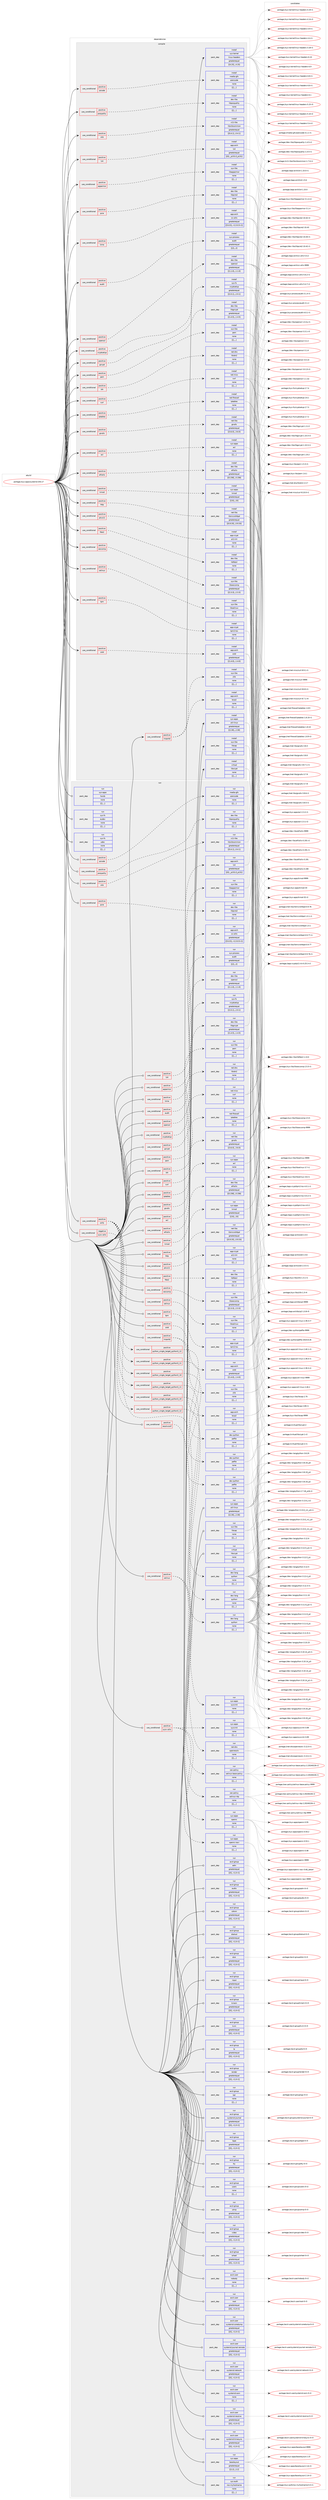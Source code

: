 digraph prolog {

# *************
# Graph options
# *************

newrank=true;
concentrate=true;
compound=true;
graph [rankdir=LR,fontname=Helvetica,fontsize=10,ranksep=1.5];#, ranksep=2.5, nodesep=0.2];
edge  [arrowhead=vee];
node  [fontname=Helvetica,fontsize=10];

# **********
# The ebuild
# **********

subgraph cluster_leftcol {
color=gray;
label=<<i>ebuild</i>>;
id [label="portage://sys-apps/systemd-254.17", color=red, width=4, href="../sys-apps/systemd-254.17.svg"];
}

# ****************
# The dependencies
# ****************

subgraph cluster_midcol {
color=gray;
label=<<i>dependencies</i>>;
subgraph cluster_compile {
fillcolor="#eeeeee";
style=filled;
label=<<i>compile</i>>;
subgraph cond116547 {
dependency440974 [label=<<TABLE BORDER="0" CELLBORDER="1" CELLSPACING="0" CELLPADDING="4"><TR><TD ROWSPAN="3" CELLPADDING="10">use_conditional</TD></TR><TR><TD>positive</TD></TR><TR><TD>acl</TD></TR></TABLE>>, shape=none, color=red];
subgraph pack321365 {
dependency440975 [label=<<TABLE BORDER="0" CELLBORDER="1" CELLSPACING="0" CELLPADDING="4" WIDTH="220"><TR><TD ROWSPAN="6" CELLPADDING="30">pack_dep</TD></TR><TR><TD WIDTH="110">install</TD></TR><TR><TD>sys-apps</TD></TR><TR><TD>acl</TD></TR><TR><TD>none</TD></TR><TR><TD>[[],,,,]</TD></TR></TABLE>>, shape=none, color=blue];
}
dependency440974:e -> dependency440975:w [weight=20,style="dashed",arrowhead="vee"];
}
id:e -> dependency440974:w [weight=20,style="solid",arrowhead="vee"];
subgraph cond116548 {
dependency440976 [label=<<TABLE BORDER="0" CELLBORDER="1" CELLSPACING="0" CELLPADDING="4"><TR><TD ROWSPAN="3" CELLPADDING="10">use_conditional</TD></TR><TR><TD>positive</TD></TR><TR><TD>apparmor</TD></TR></TABLE>>, shape=none, color=red];
subgraph pack321366 {
dependency440977 [label=<<TABLE BORDER="0" CELLBORDER="1" CELLSPACING="0" CELLPADDING="4" WIDTH="220"><TR><TD ROWSPAN="6" CELLPADDING="30">pack_dep</TD></TR><TR><TD WIDTH="110">install</TD></TR><TR><TD>sys-libs</TD></TR><TR><TD>libapparmor</TD></TR><TR><TD>none</TD></TR><TR><TD>[[],,,,]</TD></TR></TABLE>>, shape=none, color=blue];
}
dependency440976:e -> dependency440977:w [weight=20,style="dashed",arrowhead="vee"];
}
id:e -> dependency440976:w [weight=20,style="solid",arrowhead="vee"];
subgraph cond116549 {
dependency440978 [label=<<TABLE BORDER="0" CELLBORDER="1" CELLSPACING="0" CELLPADDING="4"><TR><TD ROWSPAN="3" CELLPADDING="10">use_conditional</TD></TR><TR><TD>positive</TD></TR><TR><TD>audit</TD></TR></TABLE>>, shape=none, color=red];
subgraph pack321367 {
dependency440979 [label=<<TABLE BORDER="0" CELLBORDER="1" CELLSPACING="0" CELLPADDING="4" WIDTH="220"><TR><TD ROWSPAN="6" CELLPADDING="30">pack_dep</TD></TR><TR><TD WIDTH="110">install</TD></TR><TR><TD>sys-process</TD></TR><TR><TD>audit</TD></TR><TR><TD>greaterequal</TD></TR><TR><TD>[[2],,,2]</TD></TR></TABLE>>, shape=none, color=blue];
}
dependency440978:e -> dependency440979:w [weight=20,style="dashed",arrowhead="vee"];
}
id:e -> dependency440978:w [weight=20,style="solid",arrowhead="vee"];
subgraph cond116550 {
dependency440980 [label=<<TABLE BORDER="0" CELLBORDER="1" CELLSPACING="0" CELLPADDING="4"><TR><TD ROWSPAN="3" CELLPADDING="10">use_conditional</TD></TR><TR><TD>positive</TD></TR><TR><TD>cryptsetup</TD></TR></TABLE>>, shape=none, color=red];
subgraph pack321368 {
dependency440981 [label=<<TABLE BORDER="0" CELLBORDER="1" CELLSPACING="0" CELLPADDING="4" WIDTH="220"><TR><TD ROWSPAN="6" CELLPADDING="30">pack_dep</TD></TR><TR><TD WIDTH="110">install</TD></TR><TR><TD>sys-fs</TD></TR><TR><TD>cryptsetup</TD></TR><TR><TD>greaterequal</TD></TR><TR><TD>[[2,0,1],,,2.0.1]</TD></TR></TABLE>>, shape=none, color=blue];
}
dependency440980:e -> dependency440981:w [weight=20,style="dashed",arrowhead="vee"];
}
id:e -> dependency440980:w [weight=20,style="solid",arrowhead="vee"];
subgraph cond116551 {
dependency440982 [label=<<TABLE BORDER="0" CELLBORDER="1" CELLSPACING="0" CELLPADDING="4"><TR><TD ROWSPAN="3" CELLPADDING="10">use_conditional</TD></TR><TR><TD>positive</TD></TR><TR><TD>curl</TD></TR></TABLE>>, shape=none, color=red];
subgraph pack321369 {
dependency440983 [label=<<TABLE BORDER="0" CELLBORDER="1" CELLSPACING="0" CELLPADDING="4" WIDTH="220"><TR><TD ROWSPAN="6" CELLPADDING="30">pack_dep</TD></TR><TR><TD WIDTH="110">install</TD></TR><TR><TD>net-misc</TD></TR><TR><TD>curl</TD></TR><TR><TD>none</TD></TR><TR><TD>[[],,,,]</TD></TR></TABLE>>, shape=none, color=blue];
}
dependency440982:e -> dependency440983:w [weight=20,style="dashed",arrowhead="vee"];
}
id:e -> dependency440982:w [weight=20,style="solid",arrowhead="vee"];
subgraph cond116552 {
dependency440984 [label=<<TABLE BORDER="0" CELLBORDER="1" CELLSPACING="0" CELLPADDING="4"><TR><TD ROWSPAN="3" CELLPADDING="10">use_conditional</TD></TR><TR><TD>positive</TD></TR><TR><TD>elfutils</TD></TR></TABLE>>, shape=none, color=red];
subgraph pack321370 {
dependency440985 [label=<<TABLE BORDER="0" CELLBORDER="1" CELLSPACING="0" CELLPADDING="4" WIDTH="220"><TR><TD ROWSPAN="6" CELLPADDING="30">pack_dep</TD></TR><TR><TD WIDTH="110">install</TD></TR><TR><TD>dev-libs</TD></TR><TR><TD>elfutils</TD></TR><TR><TD>greaterequal</TD></TR><TR><TD>[[0,158],,,0.158]</TD></TR></TABLE>>, shape=none, color=blue];
}
dependency440984:e -> dependency440985:w [weight=20,style="dashed",arrowhead="vee"];
}
id:e -> dependency440984:w [weight=20,style="solid",arrowhead="vee"];
subgraph cond116553 {
dependency440986 [label=<<TABLE BORDER="0" CELLBORDER="1" CELLSPACING="0" CELLPADDING="4"><TR><TD ROWSPAN="3" CELLPADDING="10">use_conditional</TD></TR><TR><TD>positive</TD></TR><TR><TD>fido2</TD></TR></TABLE>>, shape=none, color=red];
subgraph pack321371 {
dependency440987 [label=<<TABLE BORDER="0" CELLBORDER="1" CELLSPACING="0" CELLPADDING="4" WIDTH="220"><TR><TD ROWSPAN="6" CELLPADDING="30">pack_dep</TD></TR><TR><TD WIDTH="110">install</TD></TR><TR><TD>dev-libs</TD></TR><TR><TD>libfido2</TD></TR><TR><TD>none</TD></TR><TR><TD>[[],,,,]</TD></TR></TABLE>>, shape=none, color=blue];
}
dependency440986:e -> dependency440987:w [weight=20,style="dashed",arrowhead="vee"];
}
id:e -> dependency440986:w [weight=20,style="solid",arrowhead="vee"];
subgraph cond116554 {
dependency440988 [label=<<TABLE BORDER="0" CELLBORDER="1" CELLSPACING="0" CELLPADDING="4"><TR><TD ROWSPAN="3" CELLPADDING="10">use_conditional</TD></TR><TR><TD>positive</TD></TR><TR><TD>gcrypt</TD></TR></TABLE>>, shape=none, color=red];
subgraph pack321372 {
dependency440989 [label=<<TABLE BORDER="0" CELLBORDER="1" CELLSPACING="0" CELLPADDING="4" WIDTH="220"><TR><TD ROWSPAN="6" CELLPADDING="30">pack_dep</TD></TR><TR><TD WIDTH="110">install</TD></TR><TR><TD>dev-libs</TD></TR><TR><TD>libgcrypt</TD></TR><TR><TD>greaterequal</TD></TR><TR><TD>[[1,4,5],,,1.4.5]</TD></TR></TABLE>>, shape=none, color=blue];
}
dependency440988:e -> dependency440989:w [weight=20,style="dashed",arrowhead="vee"];
}
id:e -> dependency440988:w [weight=20,style="solid",arrowhead="vee"];
subgraph cond116555 {
dependency440990 [label=<<TABLE BORDER="0" CELLBORDER="1" CELLSPACING="0" CELLPADDING="4"><TR><TD ROWSPAN="3" CELLPADDING="10">use_conditional</TD></TR><TR><TD>positive</TD></TR><TR><TD>gnutls</TD></TR></TABLE>>, shape=none, color=red];
subgraph pack321373 {
dependency440991 [label=<<TABLE BORDER="0" CELLBORDER="1" CELLSPACING="0" CELLPADDING="4" WIDTH="220"><TR><TD ROWSPAN="6" CELLPADDING="30">pack_dep</TD></TR><TR><TD WIDTH="110">install</TD></TR><TR><TD>net-libs</TD></TR><TR><TD>gnutls</TD></TR><TR><TD>greaterequal</TD></TR><TR><TD>[[3,6,0],,,3.6.0]</TD></TR></TABLE>>, shape=none, color=blue];
}
dependency440990:e -> dependency440991:w [weight=20,style="dashed",arrowhead="vee"];
}
id:e -> dependency440990:w [weight=20,style="solid",arrowhead="vee"];
subgraph cond116556 {
dependency440992 [label=<<TABLE BORDER="0" CELLBORDER="1" CELLSPACING="0" CELLPADDING="4"><TR><TD ROWSPAN="3" CELLPADDING="10">use_conditional</TD></TR><TR><TD>positive</TD></TR><TR><TD>http</TD></TR></TABLE>>, shape=none, color=red];
subgraph pack321374 {
dependency440993 [label=<<TABLE BORDER="0" CELLBORDER="1" CELLSPACING="0" CELLPADDING="4" WIDTH="220"><TR><TD ROWSPAN="6" CELLPADDING="30">pack_dep</TD></TR><TR><TD WIDTH="110">install</TD></TR><TR><TD>net-libs</TD></TR><TR><TD>libmicrohttpd</TD></TR><TR><TD>greaterequal</TD></TR><TR><TD>[[0,9,33],,,0.9.33]</TD></TR></TABLE>>, shape=none, color=blue];
}
dependency440992:e -> dependency440993:w [weight=20,style="dashed",arrowhead="vee"];
}
id:e -> dependency440992:w [weight=20,style="solid",arrowhead="vee"];
subgraph cond116557 {
dependency440994 [label=<<TABLE BORDER="0" CELLBORDER="1" CELLSPACING="0" CELLPADDING="4"><TR><TD ROWSPAN="3" CELLPADDING="10">use_conditional</TD></TR><TR><TD>positive</TD></TR><TR><TD>idn</TD></TR></TABLE>>, shape=none, color=red];
subgraph pack321375 {
dependency440995 [label=<<TABLE BORDER="0" CELLBORDER="1" CELLSPACING="0" CELLPADDING="4" WIDTH="220"><TR><TD ROWSPAN="6" CELLPADDING="30">pack_dep</TD></TR><TR><TD WIDTH="110">install</TD></TR><TR><TD>net-dns</TD></TR><TR><TD>libidn2</TD></TR><TR><TD>none</TD></TR><TR><TD>[[],,,,]</TD></TR></TABLE>>, shape=none, color=blue];
}
dependency440994:e -> dependency440995:w [weight=20,style="dashed",arrowhead="vee"];
}
id:e -> dependency440994:w [weight=20,style="solid",arrowhead="vee"];
subgraph cond116558 {
dependency440996 [label=<<TABLE BORDER="0" CELLBORDER="1" CELLSPACING="0" CELLPADDING="4"><TR><TD ROWSPAN="3" CELLPADDING="10">use_conditional</TD></TR><TR><TD>positive</TD></TR><TR><TD>importd</TD></TR></TABLE>>, shape=none, color=red];
subgraph pack321376 {
dependency440997 [label=<<TABLE BORDER="0" CELLBORDER="1" CELLSPACING="0" CELLPADDING="4" WIDTH="220"><TR><TD ROWSPAN="6" CELLPADDING="30">pack_dep</TD></TR><TR><TD WIDTH="110">install</TD></TR><TR><TD>app-arch</TD></TR><TR><TD>bzip2</TD></TR><TR><TD>none</TD></TR><TR><TD>[[],,,,]</TD></TR></TABLE>>, shape=none, color=blue];
}
dependency440996:e -> dependency440997:w [weight=20,style="dashed",arrowhead="vee"];
subgraph pack321377 {
dependency440998 [label=<<TABLE BORDER="0" CELLBORDER="1" CELLSPACING="0" CELLPADDING="4" WIDTH="220"><TR><TD ROWSPAN="6" CELLPADDING="30">pack_dep</TD></TR><TR><TD WIDTH="110">install</TD></TR><TR><TD>sys-libs</TD></TR><TR><TD>zlib</TD></TR><TR><TD>none</TD></TR><TR><TD>[[],,,,]</TD></TR></TABLE>>, shape=none, color=blue];
}
dependency440996:e -> dependency440998:w [weight=20,style="dashed",arrowhead="vee"];
}
id:e -> dependency440996:w [weight=20,style="solid",arrowhead="vee"];
subgraph cond116559 {
dependency440999 [label=<<TABLE BORDER="0" CELLBORDER="1" CELLSPACING="0" CELLPADDING="4"><TR><TD ROWSPAN="3" CELLPADDING="10">use_conditional</TD></TR><TR><TD>positive</TD></TR><TR><TD>iptables</TD></TR></TABLE>>, shape=none, color=red];
subgraph pack321378 {
dependency441000 [label=<<TABLE BORDER="0" CELLBORDER="1" CELLSPACING="0" CELLPADDING="4" WIDTH="220"><TR><TD ROWSPAN="6" CELLPADDING="30">pack_dep</TD></TR><TR><TD WIDTH="110">install</TD></TR><TR><TD>net-firewall</TD></TR><TR><TD>iptables</TD></TR><TR><TD>none</TD></TR><TR><TD>[[],,,,]</TD></TR></TABLE>>, shape=none, color=blue];
}
dependency440999:e -> dependency441000:w [weight=20,style="dashed",arrowhead="vee"];
}
id:e -> dependency440999:w [weight=20,style="solid",arrowhead="vee"];
subgraph cond116560 {
dependency441001 [label=<<TABLE BORDER="0" CELLBORDER="1" CELLSPACING="0" CELLPADDING="4"><TR><TD ROWSPAN="3" CELLPADDING="10">use_conditional</TD></TR><TR><TD>positive</TD></TR><TR><TD>kmod</TD></TR></TABLE>>, shape=none, color=red];
subgraph pack321379 {
dependency441002 [label=<<TABLE BORDER="0" CELLBORDER="1" CELLSPACING="0" CELLPADDING="4" WIDTH="220"><TR><TD ROWSPAN="6" CELLPADDING="30">pack_dep</TD></TR><TR><TD WIDTH="110">install</TD></TR><TR><TD>sys-apps</TD></TR><TR><TD>kmod</TD></TR><TR><TD>greaterequal</TD></TR><TR><TD>[[15],,,15]</TD></TR></TABLE>>, shape=none, color=blue];
}
dependency441001:e -> dependency441002:w [weight=20,style="dashed",arrowhead="vee"];
}
id:e -> dependency441001:w [weight=20,style="solid",arrowhead="vee"];
subgraph cond116561 {
dependency441003 [label=<<TABLE BORDER="0" CELLBORDER="1" CELLSPACING="0" CELLPADDING="4"><TR><TD ROWSPAN="3" CELLPADDING="10">use_conditional</TD></TR><TR><TD>positive</TD></TR><TR><TD>lz4</TD></TR></TABLE>>, shape=none, color=red];
subgraph pack321380 {
dependency441004 [label=<<TABLE BORDER="0" CELLBORDER="1" CELLSPACING="0" CELLPADDING="4" WIDTH="220"><TR><TD ROWSPAN="6" CELLPADDING="30">pack_dep</TD></TR><TR><TD WIDTH="110">install</TD></TR><TR><TD>app-arch</TD></TR><TR><TD>lz4</TD></TR><TR><TD>greaterequal</TD></TR><TR><TD>[[0],,_p131,0_p131]</TD></TR></TABLE>>, shape=none, color=blue];
}
dependency441003:e -> dependency441004:w [weight=20,style="dashed",arrowhead="vee"];
}
id:e -> dependency441003:w [weight=20,style="solid",arrowhead="vee"];
subgraph cond116562 {
dependency441005 [label=<<TABLE BORDER="0" CELLBORDER="1" CELLSPACING="0" CELLPADDING="4"><TR><TD ROWSPAN="3" CELLPADDING="10">use_conditional</TD></TR><TR><TD>positive</TD></TR><TR><TD>lzma</TD></TR></TABLE>>, shape=none, color=red];
subgraph pack321381 {
dependency441006 [label=<<TABLE BORDER="0" CELLBORDER="1" CELLSPACING="0" CELLPADDING="4" WIDTH="220"><TR><TD ROWSPAN="6" CELLPADDING="30">pack_dep</TD></TR><TR><TD WIDTH="110">install</TD></TR><TR><TD>app-arch</TD></TR><TR><TD>xz-utils</TD></TR><TR><TD>greaterequal</TD></TR><TR><TD>[[5,0,5],,-r1,5.0.5-r1]</TD></TR></TABLE>>, shape=none, color=blue];
}
dependency441005:e -> dependency441006:w [weight=20,style="dashed",arrowhead="vee"];
}
id:e -> dependency441005:w [weight=20,style="solid",arrowhead="vee"];
subgraph cond116563 {
dependency441007 [label=<<TABLE BORDER="0" CELLBORDER="1" CELLSPACING="0" CELLPADDING="4"><TR><TD ROWSPAN="3" CELLPADDING="10">use_conditional</TD></TR><TR><TD>positive</TD></TR><TR><TD>openssl</TD></TR></TABLE>>, shape=none, color=red];
subgraph pack321382 {
dependency441008 [label=<<TABLE BORDER="0" CELLBORDER="1" CELLSPACING="0" CELLPADDING="4" WIDTH="220"><TR><TD ROWSPAN="6" CELLPADDING="30">pack_dep</TD></TR><TR><TD WIDTH="110">install</TD></TR><TR><TD>dev-libs</TD></TR><TR><TD>openssl</TD></TR><TR><TD>greaterequal</TD></TR><TR><TD>[[1,1,0],,,1.1.0]</TD></TR></TABLE>>, shape=none, color=blue];
}
dependency441007:e -> dependency441008:w [weight=20,style="dashed",arrowhead="vee"];
}
id:e -> dependency441007:w [weight=20,style="solid",arrowhead="vee"];
subgraph cond116564 {
dependency441009 [label=<<TABLE BORDER="0" CELLBORDER="1" CELLSPACING="0" CELLPADDING="4"><TR><TD ROWSPAN="3" CELLPADDING="10">use_conditional</TD></TR><TR><TD>positive</TD></TR><TR><TD>pam</TD></TR></TABLE>>, shape=none, color=red];
subgraph pack321383 {
dependency441010 [label=<<TABLE BORDER="0" CELLBORDER="1" CELLSPACING="0" CELLPADDING="4" WIDTH="220"><TR><TD ROWSPAN="6" CELLPADDING="30">pack_dep</TD></TR><TR><TD WIDTH="110">install</TD></TR><TR><TD>sys-libs</TD></TR><TR><TD>pam</TD></TR><TR><TD>none</TD></TR><TR><TD>[[],,,,]</TD></TR></TABLE>>, shape=none, color=blue];
}
dependency441009:e -> dependency441010:w [weight=20,style="dashed",arrowhead="vee"];
}
id:e -> dependency441009:w [weight=20,style="solid",arrowhead="vee"];
subgraph cond116565 {
dependency441011 [label=<<TABLE BORDER="0" CELLBORDER="1" CELLSPACING="0" CELLPADDING="4"><TR><TD ROWSPAN="3" CELLPADDING="10">use_conditional</TD></TR><TR><TD>positive</TD></TR><TR><TD>pcre</TD></TR></TABLE>>, shape=none, color=red];
subgraph pack321384 {
dependency441012 [label=<<TABLE BORDER="0" CELLBORDER="1" CELLSPACING="0" CELLPADDING="4" WIDTH="220"><TR><TD ROWSPAN="6" CELLPADDING="30">pack_dep</TD></TR><TR><TD WIDTH="110">install</TD></TR><TR><TD>dev-libs</TD></TR><TR><TD>libpcre2</TD></TR><TR><TD>none</TD></TR><TR><TD>[[],,,,]</TD></TR></TABLE>>, shape=none, color=blue];
}
dependency441011:e -> dependency441012:w [weight=20,style="dashed",arrowhead="vee"];
}
id:e -> dependency441011:w [weight=20,style="solid",arrowhead="vee"];
subgraph cond116566 {
dependency441013 [label=<<TABLE BORDER="0" CELLBORDER="1" CELLSPACING="0" CELLPADDING="4"><TR><TD ROWSPAN="3" CELLPADDING="10">use_conditional</TD></TR><TR><TD>positive</TD></TR><TR><TD>pkcs11</TD></TR></TABLE>>, shape=none, color=red];
subgraph pack321385 {
dependency441014 [label=<<TABLE BORDER="0" CELLBORDER="1" CELLSPACING="0" CELLPADDING="4" WIDTH="220"><TR><TD ROWSPAN="6" CELLPADDING="30">pack_dep</TD></TR><TR><TD WIDTH="110">install</TD></TR><TR><TD>app-crypt</TD></TR><TR><TD>p11-kit</TD></TR><TR><TD>none</TD></TR><TR><TD>[[],,,,]</TD></TR></TABLE>>, shape=none, color=blue];
}
dependency441013:e -> dependency441014:w [weight=20,style="dashed",arrowhead="vee"];
}
id:e -> dependency441013:w [weight=20,style="solid",arrowhead="vee"];
subgraph cond116567 {
dependency441015 [label=<<TABLE BORDER="0" CELLBORDER="1" CELLSPACING="0" CELLPADDING="4"><TR><TD ROWSPAN="3" CELLPADDING="10">use_conditional</TD></TR><TR><TD>positive</TD></TR><TR><TD>pwquality</TD></TR></TABLE>>, shape=none, color=red];
subgraph pack321386 {
dependency441016 [label=<<TABLE BORDER="0" CELLBORDER="1" CELLSPACING="0" CELLPADDING="4" WIDTH="220"><TR><TD ROWSPAN="6" CELLPADDING="30">pack_dep</TD></TR><TR><TD WIDTH="110">install</TD></TR><TR><TD>dev-libs</TD></TR><TR><TD>libpwquality</TD></TR><TR><TD>none</TD></TR><TR><TD>[[],,,,]</TD></TR></TABLE>>, shape=none, color=blue];
}
dependency441015:e -> dependency441016:w [weight=20,style="dashed",arrowhead="vee"];
}
id:e -> dependency441015:w [weight=20,style="solid",arrowhead="vee"];
subgraph cond116568 {
dependency441017 [label=<<TABLE BORDER="0" CELLBORDER="1" CELLSPACING="0" CELLPADDING="4"><TR><TD ROWSPAN="3" CELLPADDING="10">use_conditional</TD></TR><TR><TD>positive</TD></TR><TR><TD>qrcode</TD></TR></TABLE>>, shape=none, color=red];
subgraph pack321387 {
dependency441018 [label=<<TABLE BORDER="0" CELLBORDER="1" CELLSPACING="0" CELLPADDING="4" WIDTH="220"><TR><TD ROWSPAN="6" CELLPADDING="30">pack_dep</TD></TR><TR><TD WIDTH="110">install</TD></TR><TR><TD>media-gfx</TD></TR><TR><TD>qrencode</TD></TR><TR><TD>none</TD></TR><TR><TD>[[],,,,]</TD></TR></TABLE>>, shape=none, color=blue];
}
dependency441017:e -> dependency441018:w [weight=20,style="dashed",arrowhead="vee"];
}
id:e -> dependency441017:w [weight=20,style="solid",arrowhead="vee"];
subgraph cond116569 {
dependency441019 [label=<<TABLE BORDER="0" CELLBORDER="1" CELLSPACING="0" CELLPADDING="4"><TR><TD ROWSPAN="3" CELLPADDING="10">use_conditional</TD></TR><TR><TD>positive</TD></TR><TR><TD>seccomp</TD></TR></TABLE>>, shape=none, color=red];
subgraph pack321388 {
dependency441020 [label=<<TABLE BORDER="0" CELLBORDER="1" CELLSPACING="0" CELLPADDING="4" WIDTH="220"><TR><TD ROWSPAN="6" CELLPADDING="30">pack_dep</TD></TR><TR><TD WIDTH="110">install</TD></TR><TR><TD>sys-libs</TD></TR><TR><TD>libseccomp</TD></TR><TR><TD>greaterequal</TD></TR><TR><TD>[[2,3,3],,,2.3.3]</TD></TR></TABLE>>, shape=none, color=blue];
}
dependency441019:e -> dependency441020:w [weight=20,style="dashed",arrowhead="vee"];
}
id:e -> dependency441019:w [weight=20,style="solid",arrowhead="vee"];
subgraph cond116570 {
dependency441021 [label=<<TABLE BORDER="0" CELLBORDER="1" CELLSPACING="0" CELLPADDING="4"><TR><TD ROWSPAN="3" CELLPADDING="10">use_conditional</TD></TR><TR><TD>positive</TD></TR><TR><TD>selinux</TD></TR></TABLE>>, shape=none, color=red];
subgraph pack321389 {
dependency441022 [label=<<TABLE BORDER="0" CELLBORDER="1" CELLSPACING="0" CELLPADDING="4" WIDTH="220"><TR><TD ROWSPAN="6" CELLPADDING="30">pack_dep</TD></TR><TR><TD WIDTH="110">install</TD></TR><TR><TD>sys-libs</TD></TR><TR><TD>libselinux</TD></TR><TR><TD>none</TD></TR><TR><TD>[[],,,,]</TD></TR></TABLE>>, shape=none, color=blue];
}
dependency441021:e -> dependency441022:w [weight=20,style="dashed",arrowhead="vee"];
}
id:e -> dependency441021:w [weight=20,style="solid",arrowhead="vee"];
subgraph cond116571 {
dependency441023 [label=<<TABLE BORDER="0" CELLBORDER="1" CELLSPACING="0" CELLPADDING="4"><TR><TD ROWSPAN="3" CELLPADDING="10">use_conditional</TD></TR><TR><TD>positive</TD></TR><TR><TD>tpm</TD></TR></TABLE>>, shape=none, color=red];
subgraph pack321390 {
dependency441024 [label=<<TABLE BORDER="0" CELLBORDER="1" CELLSPACING="0" CELLPADDING="4" WIDTH="220"><TR><TD ROWSPAN="6" CELLPADDING="30">pack_dep</TD></TR><TR><TD WIDTH="110">install</TD></TR><TR><TD>app-crypt</TD></TR><TR><TD>tpm2-tss</TD></TR><TR><TD>none</TD></TR><TR><TD>[[],,,,]</TD></TR></TABLE>>, shape=none, color=blue];
}
dependency441023:e -> dependency441024:w [weight=20,style="dashed",arrowhead="vee"];
}
id:e -> dependency441023:w [weight=20,style="solid",arrowhead="vee"];
subgraph cond116572 {
dependency441025 [label=<<TABLE BORDER="0" CELLBORDER="1" CELLSPACING="0" CELLPADDING="4"><TR><TD ROWSPAN="3" CELLPADDING="10">use_conditional</TD></TR><TR><TD>positive</TD></TR><TR><TD>xkb</TD></TR></TABLE>>, shape=none, color=red];
subgraph pack321391 {
dependency441026 [label=<<TABLE BORDER="0" CELLBORDER="1" CELLSPACING="0" CELLPADDING="4" WIDTH="220"><TR><TD ROWSPAN="6" CELLPADDING="30">pack_dep</TD></TR><TR><TD WIDTH="110">install</TD></TR><TR><TD>x11-libs</TD></TR><TR><TD>libxkbcommon</TD></TR><TR><TD>greaterequal</TD></TR><TR><TD>[[0,4,1],,,0.4.1]</TD></TR></TABLE>>, shape=none, color=blue];
}
dependency441025:e -> dependency441026:w [weight=20,style="dashed",arrowhead="vee"];
}
id:e -> dependency441025:w [weight=20,style="solid",arrowhead="vee"];
subgraph cond116573 {
dependency441027 [label=<<TABLE BORDER="0" CELLBORDER="1" CELLSPACING="0" CELLPADDING="4"><TR><TD ROWSPAN="3" CELLPADDING="10">use_conditional</TD></TR><TR><TD>positive</TD></TR><TR><TD>zstd</TD></TR></TABLE>>, shape=none, color=red];
subgraph pack321392 {
dependency441028 [label=<<TABLE BORDER="0" CELLBORDER="1" CELLSPACING="0" CELLPADDING="4" WIDTH="220"><TR><TD ROWSPAN="6" CELLPADDING="30">pack_dep</TD></TR><TR><TD WIDTH="110">install</TD></TR><TR><TD>app-arch</TD></TR><TR><TD>zstd</TD></TR><TR><TD>greaterequal</TD></TR><TR><TD>[[1,4,0],,,1.4.0]</TD></TR></TABLE>>, shape=none, color=blue];
}
dependency441027:e -> dependency441028:w [weight=20,style="dashed",arrowhead="vee"];
}
id:e -> dependency441027:w [weight=20,style="solid",arrowhead="vee"];
subgraph pack321393 {
dependency441029 [label=<<TABLE BORDER="0" CELLBORDER="1" CELLSPACING="0" CELLPADDING="4" WIDTH="220"><TR><TD ROWSPAN="6" CELLPADDING="30">pack_dep</TD></TR><TR><TD WIDTH="110">install</TD></TR><TR><TD>sys-apps</TD></TR><TR><TD>util-linux</TD></TR><TR><TD>greaterequal</TD></TR><TR><TD>[[2,30],,,2.30]</TD></TR></TABLE>>, shape=none, color=blue];
}
id:e -> dependency441029:w [weight=20,style="solid",arrowhead="vee"];
subgraph pack321394 {
dependency441030 [label=<<TABLE BORDER="0" CELLBORDER="1" CELLSPACING="0" CELLPADDING="4" WIDTH="220"><TR><TD ROWSPAN="6" CELLPADDING="30">pack_dep</TD></TR><TR><TD WIDTH="110">install</TD></TR><TR><TD>sys-kernel</TD></TR><TR><TD>linux-headers</TD></TR><TR><TD>greaterequal</TD></TR><TR><TD>[[4,15],,,4.15]</TD></TR></TABLE>>, shape=none, color=blue];
}
id:e -> dependency441030:w [weight=20,style="solid",arrowhead="vee"];
subgraph pack321395 {
dependency441031 [label=<<TABLE BORDER="0" CELLBORDER="1" CELLSPACING="0" CELLPADDING="4" WIDTH="220"><TR><TD ROWSPAN="6" CELLPADDING="30">pack_dep</TD></TR><TR><TD WIDTH="110">install</TD></TR><TR><TD>sys-libs</TD></TR><TR><TD>libcap</TD></TR><TR><TD>none</TD></TR><TR><TD>[[],,,,]</TD></TR></TABLE>>, shape=none, color=blue];
}
id:e -> dependency441031:w [weight=20,style="solid",arrowhead="vee"];
subgraph pack321396 {
dependency441032 [label=<<TABLE BORDER="0" CELLBORDER="1" CELLSPACING="0" CELLPADDING="4" WIDTH="220"><TR><TD ROWSPAN="6" CELLPADDING="30">pack_dep</TD></TR><TR><TD WIDTH="110">install</TD></TR><TR><TD>virtual</TD></TR><TR><TD>libcrypt</TD></TR><TR><TD>none</TD></TR><TR><TD>[[],,,,]</TD></TR></TABLE>>, shape=none, color=blue];
}
id:e -> dependency441032:w [weight=20,style="solid",arrowhead="vee"];
}
subgraph cluster_compileandrun {
fillcolor="#eeeeee";
style=filled;
label=<<i>compile and run</i>>;
}
subgraph cluster_run {
fillcolor="#eeeeee";
style=filled;
label=<<i>run</i>>;
subgraph cond116574 {
dependency441033 [label=<<TABLE BORDER="0" CELLBORDER="1" CELLSPACING="0" CELLPADDING="4"><TR><TD ROWSPAN="3" CELLPADDING="10">use_conditional</TD></TR><TR><TD>negative</TD></TR><TR><TD>sysv-utils</TD></TR></TABLE>>, shape=none, color=red];
subgraph pack321397 {
dependency441034 [label=<<TABLE BORDER="0" CELLBORDER="1" CELLSPACING="0" CELLPADDING="4" WIDTH="220"><TR><TD ROWSPAN="6" CELLPADDING="30">pack_dep</TD></TR><TR><TD WIDTH="110">run</TD></TR><TR><TD>sys-apps</TD></TR><TR><TD>sysvinit</TD></TR><TR><TD>none</TD></TR><TR><TD>[[],,,,]</TD></TR></TABLE>>, shape=none, color=blue];
}
dependency441033:e -> dependency441034:w [weight=20,style="dashed",arrowhead="vee"];
}
id:e -> dependency441033:w [weight=20,style="solid",arrowhead="odot"];
subgraph cond116575 {
dependency441035 [label=<<TABLE BORDER="0" CELLBORDER="1" CELLSPACING="0" CELLPADDING="4"><TR><TD ROWSPAN="3" CELLPADDING="10">use_conditional</TD></TR><TR><TD>positive</TD></TR><TR><TD>acl</TD></TR></TABLE>>, shape=none, color=red];
subgraph pack321398 {
dependency441036 [label=<<TABLE BORDER="0" CELLBORDER="1" CELLSPACING="0" CELLPADDING="4" WIDTH="220"><TR><TD ROWSPAN="6" CELLPADDING="30">pack_dep</TD></TR><TR><TD WIDTH="110">run</TD></TR><TR><TD>sys-apps</TD></TR><TR><TD>acl</TD></TR><TR><TD>none</TD></TR><TR><TD>[[],,,,]</TD></TR></TABLE>>, shape=none, color=blue];
}
dependency441035:e -> dependency441036:w [weight=20,style="dashed",arrowhead="vee"];
}
id:e -> dependency441035:w [weight=20,style="solid",arrowhead="odot"];
subgraph cond116576 {
dependency441037 [label=<<TABLE BORDER="0" CELLBORDER="1" CELLSPACING="0" CELLPADDING="4"><TR><TD ROWSPAN="3" CELLPADDING="10">use_conditional</TD></TR><TR><TD>positive</TD></TR><TR><TD>apparmor</TD></TR></TABLE>>, shape=none, color=red];
subgraph pack321399 {
dependency441038 [label=<<TABLE BORDER="0" CELLBORDER="1" CELLSPACING="0" CELLPADDING="4" WIDTH="220"><TR><TD ROWSPAN="6" CELLPADDING="30">pack_dep</TD></TR><TR><TD WIDTH="110">run</TD></TR><TR><TD>sys-libs</TD></TR><TR><TD>libapparmor</TD></TR><TR><TD>none</TD></TR><TR><TD>[[],,,,]</TD></TR></TABLE>>, shape=none, color=blue];
}
dependency441037:e -> dependency441038:w [weight=20,style="dashed",arrowhead="vee"];
}
id:e -> dependency441037:w [weight=20,style="solid",arrowhead="odot"];
subgraph cond116577 {
dependency441039 [label=<<TABLE BORDER="0" CELLBORDER="1" CELLSPACING="0" CELLPADDING="4"><TR><TD ROWSPAN="3" CELLPADDING="10">use_conditional</TD></TR><TR><TD>positive</TD></TR><TR><TD>audit</TD></TR></TABLE>>, shape=none, color=red];
subgraph pack321400 {
dependency441040 [label=<<TABLE BORDER="0" CELLBORDER="1" CELLSPACING="0" CELLPADDING="4" WIDTH="220"><TR><TD ROWSPAN="6" CELLPADDING="30">pack_dep</TD></TR><TR><TD WIDTH="110">run</TD></TR><TR><TD>sys-process</TD></TR><TR><TD>audit</TD></TR><TR><TD>greaterequal</TD></TR><TR><TD>[[2],,,2]</TD></TR></TABLE>>, shape=none, color=blue];
}
dependency441039:e -> dependency441040:w [weight=20,style="dashed",arrowhead="vee"];
}
id:e -> dependency441039:w [weight=20,style="solid",arrowhead="odot"];
subgraph cond116578 {
dependency441041 [label=<<TABLE BORDER="0" CELLBORDER="1" CELLSPACING="0" CELLPADDING="4"><TR><TD ROWSPAN="3" CELLPADDING="10">use_conditional</TD></TR><TR><TD>positive</TD></TR><TR><TD>cryptsetup</TD></TR></TABLE>>, shape=none, color=red];
subgraph pack321401 {
dependency441042 [label=<<TABLE BORDER="0" CELLBORDER="1" CELLSPACING="0" CELLPADDING="4" WIDTH="220"><TR><TD ROWSPAN="6" CELLPADDING="30">pack_dep</TD></TR><TR><TD WIDTH="110">run</TD></TR><TR><TD>sys-fs</TD></TR><TR><TD>cryptsetup</TD></TR><TR><TD>greaterequal</TD></TR><TR><TD>[[2,0,1],,,2.0.1]</TD></TR></TABLE>>, shape=none, color=blue];
}
dependency441041:e -> dependency441042:w [weight=20,style="dashed",arrowhead="vee"];
}
id:e -> dependency441041:w [weight=20,style="solid",arrowhead="odot"];
subgraph cond116579 {
dependency441043 [label=<<TABLE BORDER="0" CELLBORDER="1" CELLSPACING="0" CELLPADDING="4"><TR><TD ROWSPAN="3" CELLPADDING="10">use_conditional</TD></TR><TR><TD>positive</TD></TR><TR><TD>curl</TD></TR></TABLE>>, shape=none, color=red];
subgraph pack321402 {
dependency441044 [label=<<TABLE BORDER="0" CELLBORDER="1" CELLSPACING="0" CELLPADDING="4" WIDTH="220"><TR><TD ROWSPAN="6" CELLPADDING="30">pack_dep</TD></TR><TR><TD WIDTH="110">run</TD></TR><TR><TD>net-misc</TD></TR><TR><TD>curl</TD></TR><TR><TD>none</TD></TR><TR><TD>[[],,,,]</TD></TR></TABLE>>, shape=none, color=blue];
}
dependency441043:e -> dependency441044:w [weight=20,style="dashed",arrowhead="vee"];
}
id:e -> dependency441043:w [weight=20,style="solid",arrowhead="odot"];
subgraph cond116580 {
dependency441045 [label=<<TABLE BORDER="0" CELLBORDER="1" CELLSPACING="0" CELLPADDING="4"><TR><TD ROWSPAN="3" CELLPADDING="10">use_conditional</TD></TR><TR><TD>positive</TD></TR><TR><TD>elfutils</TD></TR></TABLE>>, shape=none, color=red];
subgraph pack321403 {
dependency441046 [label=<<TABLE BORDER="0" CELLBORDER="1" CELLSPACING="0" CELLPADDING="4" WIDTH="220"><TR><TD ROWSPAN="6" CELLPADDING="30">pack_dep</TD></TR><TR><TD WIDTH="110">run</TD></TR><TR><TD>dev-libs</TD></TR><TR><TD>elfutils</TD></TR><TR><TD>greaterequal</TD></TR><TR><TD>[[0,158],,,0.158]</TD></TR></TABLE>>, shape=none, color=blue];
}
dependency441045:e -> dependency441046:w [weight=20,style="dashed",arrowhead="vee"];
}
id:e -> dependency441045:w [weight=20,style="solid",arrowhead="odot"];
subgraph cond116581 {
dependency441047 [label=<<TABLE BORDER="0" CELLBORDER="1" CELLSPACING="0" CELLPADDING="4"><TR><TD ROWSPAN="3" CELLPADDING="10">use_conditional</TD></TR><TR><TD>positive</TD></TR><TR><TD>fido2</TD></TR></TABLE>>, shape=none, color=red];
subgraph pack321404 {
dependency441048 [label=<<TABLE BORDER="0" CELLBORDER="1" CELLSPACING="0" CELLPADDING="4" WIDTH="220"><TR><TD ROWSPAN="6" CELLPADDING="30">pack_dep</TD></TR><TR><TD WIDTH="110">run</TD></TR><TR><TD>dev-libs</TD></TR><TR><TD>libfido2</TD></TR><TR><TD>none</TD></TR><TR><TD>[[],,,,]</TD></TR></TABLE>>, shape=none, color=blue];
}
dependency441047:e -> dependency441048:w [weight=20,style="dashed",arrowhead="vee"];
}
id:e -> dependency441047:w [weight=20,style="solid",arrowhead="odot"];
subgraph cond116582 {
dependency441049 [label=<<TABLE BORDER="0" CELLBORDER="1" CELLSPACING="0" CELLPADDING="4"><TR><TD ROWSPAN="3" CELLPADDING="10">use_conditional</TD></TR><TR><TD>positive</TD></TR><TR><TD>gcrypt</TD></TR></TABLE>>, shape=none, color=red];
subgraph pack321405 {
dependency441050 [label=<<TABLE BORDER="0" CELLBORDER="1" CELLSPACING="0" CELLPADDING="4" WIDTH="220"><TR><TD ROWSPAN="6" CELLPADDING="30">pack_dep</TD></TR><TR><TD WIDTH="110">run</TD></TR><TR><TD>dev-libs</TD></TR><TR><TD>libgcrypt</TD></TR><TR><TD>greaterequal</TD></TR><TR><TD>[[1,4,5],,,1.4.5]</TD></TR></TABLE>>, shape=none, color=blue];
}
dependency441049:e -> dependency441050:w [weight=20,style="dashed",arrowhead="vee"];
}
id:e -> dependency441049:w [weight=20,style="solid",arrowhead="odot"];
subgraph cond116583 {
dependency441051 [label=<<TABLE BORDER="0" CELLBORDER="1" CELLSPACING="0" CELLPADDING="4"><TR><TD ROWSPAN="3" CELLPADDING="10">use_conditional</TD></TR><TR><TD>positive</TD></TR><TR><TD>gnutls</TD></TR></TABLE>>, shape=none, color=red];
subgraph pack321406 {
dependency441052 [label=<<TABLE BORDER="0" CELLBORDER="1" CELLSPACING="0" CELLPADDING="4" WIDTH="220"><TR><TD ROWSPAN="6" CELLPADDING="30">pack_dep</TD></TR><TR><TD WIDTH="110">run</TD></TR><TR><TD>net-libs</TD></TR><TR><TD>gnutls</TD></TR><TR><TD>greaterequal</TD></TR><TR><TD>[[3,6,0],,,3.6.0]</TD></TR></TABLE>>, shape=none, color=blue];
}
dependency441051:e -> dependency441052:w [weight=20,style="dashed",arrowhead="vee"];
}
id:e -> dependency441051:w [weight=20,style="solid",arrowhead="odot"];
subgraph cond116584 {
dependency441053 [label=<<TABLE BORDER="0" CELLBORDER="1" CELLSPACING="0" CELLPADDING="4"><TR><TD ROWSPAN="3" CELLPADDING="10">use_conditional</TD></TR><TR><TD>positive</TD></TR><TR><TD>http</TD></TR></TABLE>>, shape=none, color=red];
subgraph pack321407 {
dependency441054 [label=<<TABLE BORDER="0" CELLBORDER="1" CELLSPACING="0" CELLPADDING="4" WIDTH="220"><TR><TD ROWSPAN="6" CELLPADDING="30">pack_dep</TD></TR><TR><TD WIDTH="110">run</TD></TR><TR><TD>net-libs</TD></TR><TR><TD>libmicrohttpd</TD></TR><TR><TD>greaterequal</TD></TR><TR><TD>[[0,9,33],,,0.9.33]</TD></TR></TABLE>>, shape=none, color=blue];
}
dependency441053:e -> dependency441054:w [weight=20,style="dashed",arrowhead="vee"];
}
id:e -> dependency441053:w [weight=20,style="solid",arrowhead="odot"];
subgraph cond116585 {
dependency441055 [label=<<TABLE BORDER="0" CELLBORDER="1" CELLSPACING="0" CELLPADDING="4"><TR><TD ROWSPAN="3" CELLPADDING="10">use_conditional</TD></TR><TR><TD>positive</TD></TR><TR><TD>idn</TD></TR></TABLE>>, shape=none, color=red];
subgraph pack321408 {
dependency441056 [label=<<TABLE BORDER="0" CELLBORDER="1" CELLSPACING="0" CELLPADDING="4" WIDTH="220"><TR><TD ROWSPAN="6" CELLPADDING="30">pack_dep</TD></TR><TR><TD WIDTH="110">run</TD></TR><TR><TD>net-dns</TD></TR><TR><TD>libidn2</TD></TR><TR><TD>none</TD></TR><TR><TD>[[],,,,]</TD></TR></TABLE>>, shape=none, color=blue];
}
dependency441055:e -> dependency441056:w [weight=20,style="dashed",arrowhead="vee"];
}
id:e -> dependency441055:w [weight=20,style="solid",arrowhead="odot"];
subgraph cond116586 {
dependency441057 [label=<<TABLE BORDER="0" CELLBORDER="1" CELLSPACING="0" CELLPADDING="4"><TR><TD ROWSPAN="3" CELLPADDING="10">use_conditional</TD></TR><TR><TD>positive</TD></TR><TR><TD>importd</TD></TR></TABLE>>, shape=none, color=red];
subgraph pack321409 {
dependency441058 [label=<<TABLE BORDER="0" CELLBORDER="1" CELLSPACING="0" CELLPADDING="4" WIDTH="220"><TR><TD ROWSPAN="6" CELLPADDING="30">pack_dep</TD></TR><TR><TD WIDTH="110">run</TD></TR><TR><TD>app-arch</TD></TR><TR><TD>bzip2</TD></TR><TR><TD>none</TD></TR><TR><TD>[[],,,,]</TD></TR></TABLE>>, shape=none, color=blue];
}
dependency441057:e -> dependency441058:w [weight=20,style="dashed",arrowhead="vee"];
subgraph pack321410 {
dependency441059 [label=<<TABLE BORDER="0" CELLBORDER="1" CELLSPACING="0" CELLPADDING="4" WIDTH="220"><TR><TD ROWSPAN="6" CELLPADDING="30">pack_dep</TD></TR><TR><TD WIDTH="110">run</TD></TR><TR><TD>sys-libs</TD></TR><TR><TD>zlib</TD></TR><TR><TD>none</TD></TR><TR><TD>[[],,,,]</TD></TR></TABLE>>, shape=none, color=blue];
}
dependency441057:e -> dependency441059:w [weight=20,style="dashed",arrowhead="vee"];
}
id:e -> dependency441057:w [weight=20,style="solid",arrowhead="odot"];
subgraph cond116587 {
dependency441060 [label=<<TABLE BORDER="0" CELLBORDER="1" CELLSPACING="0" CELLPADDING="4"><TR><TD ROWSPAN="3" CELLPADDING="10">use_conditional</TD></TR><TR><TD>positive</TD></TR><TR><TD>iptables</TD></TR></TABLE>>, shape=none, color=red];
subgraph pack321411 {
dependency441061 [label=<<TABLE BORDER="0" CELLBORDER="1" CELLSPACING="0" CELLPADDING="4" WIDTH="220"><TR><TD ROWSPAN="6" CELLPADDING="30">pack_dep</TD></TR><TR><TD WIDTH="110">run</TD></TR><TR><TD>net-firewall</TD></TR><TR><TD>iptables</TD></TR><TR><TD>none</TD></TR><TR><TD>[[],,,,]</TD></TR></TABLE>>, shape=none, color=blue];
}
dependency441060:e -> dependency441061:w [weight=20,style="dashed",arrowhead="vee"];
}
id:e -> dependency441060:w [weight=20,style="solid",arrowhead="odot"];
subgraph cond116588 {
dependency441062 [label=<<TABLE BORDER="0" CELLBORDER="1" CELLSPACING="0" CELLPADDING="4"><TR><TD ROWSPAN="3" CELLPADDING="10">use_conditional</TD></TR><TR><TD>positive</TD></TR><TR><TD>kmod</TD></TR></TABLE>>, shape=none, color=red];
subgraph pack321412 {
dependency441063 [label=<<TABLE BORDER="0" CELLBORDER="1" CELLSPACING="0" CELLPADDING="4" WIDTH="220"><TR><TD ROWSPAN="6" CELLPADDING="30">pack_dep</TD></TR><TR><TD WIDTH="110">run</TD></TR><TR><TD>sys-apps</TD></TR><TR><TD>kmod</TD></TR><TR><TD>greaterequal</TD></TR><TR><TD>[[15],,,15]</TD></TR></TABLE>>, shape=none, color=blue];
}
dependency441062:e -> dependency441063:w [weight=20,style="dashed",arrowhead="vee"];
}
id:e -> dependency441062:w [weight=20,style="solid",arrowhead="odot"];
subgraph cond116589 {
dependency441064 [label=<<TABLE BORDER="0" CELLBORDER="1" CELLSPACING="0" CELLPADDING="4"><TR><TD ROWSPAN="3" CELLPADDING="10">use_conditional</TD></TR><TR><TD>positive</TD></TR><TR><TD>lz4</TD></TR></TABLE>>, shape=none, color=red];
subgraph pack321413 {
dependency441065 [label=<<TABLE BORDER="0" CELLBORDER="1" CELLSPACING="0" CELLPADDING="4" WIDTH="220"><TR><TD ROWSPAN="6" CELLPADDING="30">pack_dep</TD></TR><TR><TD WIDTH="110">run</TD></TR><TR><TD>app-arch</TD></TR><TR><TD>lz4</TD></TR><TR><TD>greaterequal</TD></TR><TR><TD>[[0],,_p131,0_p131]</TD></TR></TABLE>>, shape=none, color=blue];
}
dependency441064:e -> dependency441065:w [weight=20,style="dashed",arrowhead="vee"];
}
id:e -> dependency441064:w [weight=20,style="solid",arrowhead="odot"];
subgraph cond116590 {
dependency441066 [label=<<TABLE BORDER="0" CELLBORDER="1" CELLSPACING="0" CELLPADDING="4"><TR><TD ROWSPAN="3" CELLPADDING="10">use_conditional</TD></TR><TR><TD>positive</TD></TR><TR><TD>lzma</TD></TR></TABLE>>, shape=none, color=red];
subgraph pack321414 {
dependency441067 [label=<<TABLE BORDER="0" CELLBORDER="1" CELLSPACING="0" CELLPADDING="4" WIDTH="220"><TR><TD ROWSPAN="6" CELLPADDING="30">pack_dep</TD></TR><TR><TD WIDTH="110">run</TD></TR><TR><TD>app-arch</TD></TR><TR><TD>xz-utils</TD></TR><TR><TD>greaterequal</TD></TR><TR><TD>[[5,0,5],,-r1,5.0.5-r1]</TD></TR></TABLE>>, shape=none, color=blue];
}
dependency441066:e -> dependency441067:w [weight=20,style="dashed",arrowhead="vee"];
}
id:e -> dependency441066:w [weight=20,style="solid",arrowhead="odot"];
subgraph cond116591 {
dependency441068 [label=<<TABLE BORDER="0" CELLBORDER="1" CELLSPACING="0" CELLPADDING="4"><TR><TD ROWSPAN="3" CELLPADDING="10">use_conditional</TD></TR><TR><TD>positive</TD></TR><TR><TD>openssl</TD></TR></TABLE>>, shape=none, color=red];
subgraph pack321415 {
dependency441069 [label=<<TABLE BORDER="0" CELLBORDER="1" CELLSPACING="0" CELLPADDING="4" WIDTH="220"><TR><TD ROWSPAN="6" CELLPADDING="30">pack_dep</TD></TR><TR><TD WIDTH="110">run</TD></TR><TR><TD>dev-libs</TD></TR><TR><TD>openssl</TD></TR><TR><TD>greaterequal</TD></TR><TR><TD>[[1,1,0],,,1.1.0]</TD></TR></TABLE>>, shape=none, color=blue];
}
dependency441068:e -> dependency441069:w [weight=20,style="dashed",arrowhead="vee"];
}
id:e -> dependency441068:w [weight=20,style="solid",arrowhead="odot"];
subgraph cond116592 {
dependency441070 [label=<<TABLE BORDER="0" CELLBORDER="1" CELLSPACING="0" CELLPADDING="4"><TR><TD ROWSPAN="3" CELLPADDING="10">use_conditional</TD></TR><TR><TD>positive</TD></TR><TR><TD>pam</TD></TR></TABLE>>, shape=none, color=red];
subgraph pack321416 {
dependency441071 [label=<<TABLE BORDER="0" CELLBORDER="1" CELLSPACING="0" CELLPADDING="4" WIDTH="220"><TR><TD ROWSPAN="6" CELLPADDING="30">pack_dep</TD></TR><TR><TD WIDTH="110">run</TD></TR><TR><TD>sys-libs</TD></TR><TR><TD>pam</TD></TR><TR><TD>none</TD></TR><TR><TD>[[],,,,]</TD></TR></TABLE>>, shape=none, color=blue];
}
dependency441070:e -> dependency441071:w [weight=20,style="dashed",arrowhead="vee"];
}
id:e -> dependency441070:w [weight=20,style="solid",arrowhead="odot"];
subgraph cond116593 {
dependency441072 [label=<<TABLE BORDER="0" CELLBORDER="1" CELLSPACING="0" CELLPADDING="4"><TR><TD ROWSPAN="3" CELLPADDING="10">use_conditional</TD></TR><TR><TD>positive</TD></TR><TR><TD>pcre</TD></TR></TABLE>>, shape=none, color=red];
subgraph pack321417 {
dependency441073 [label=<<TABLE BORDER="0" CELLBORDER="1" CELLSPACING="0" CELLPADDING="4" WIDTH="220"><TR><TD ROWSPAN="6" CELLPADDING="30">pack_dep</TD></TR><TR><TD WIDTH="110">run</TD></TR><TR><TD>dev-libs</TD></TR><TR><TD>libpcre2</TD></TR><TR><TD>none</TD></TR><TR><TD>[[],,,,]</TD></TR></TABLE>>, shape=none, color=blue];
}
dependency441072:e -> dependency441073:w [weight=20,style="dashed",arrowhead="vee"];
}
id:e -> dependency441072:w [weight=20,style="solid",arrowhead="odot"];
subgraph cond116594 {
dependency441074 [label=<<TABLE BORDER="0" CELLBORDER="1" CELLSPACING="0" CELLPADDING="4"><TR><TD ROWSPAN="3" CELLPADDING="10">use_conditional</TD></TR><TR><TD>positive</TD></TR><TR><TD>pkcs11</TD></TR></TABLE>>, shape=none, color=red];
subgraph pack321418 {
dependency441075 [label=<<TABLE BORDER="0" CELLBORDER="1" CELLSPACING="0" CELLPADDING="4" WIDTH="220"><TR><TD ROWSPAN="6" CELLPADDING="30">pack_dep</TD></TR><TR><TD WIDTH="110">run</TD></TR><TR><TD>app-crypt</TD></TR><TR><TD>p11-kit</TD></TR><TR><TD>none</TD></TR><TR><TD>[[],,,,]</TD></TR></TABLE>>, shape=none, color=blue];
}
dependency441074:e -> dependency441075:w [weight=20,style="dashed",arrowhead="vee"];
}
id:e -> dependency441074:w [weight=20,style="solid",arrowhead="odot"];
subgraph cond116595 {
dependency441076 [label=<<TABLE BORDER="0" CELLBORDER="1" CELLSPACING="0" CELLPADDING="4"><TR><TD ROWSPAN="3" CELLPADDING="10">use_conditional</TD></TR><TR><TD>positive</TD></TR><TR><TD>pwquality</TD></TR></TABLE>>, shape=none, color=red];
subgraph pack321419 {
dependency441077 [label=<<TABLE BORDER="0" CELLBORDER="1" CELLSPACING="0" CELLPADDING="4" WIDTH="220"><TR><TD ROWSPAN="6" CELLPADDING="30">pack_dep</TD></TR><TR><TD WIDTH="110">run</TD></TR><TR><TD>dev-libs</TD></TR><TR><TD>libpwquality</TD></TR><TR><TD>none</TD></TR><TR><TD>[[],,,,]</TD></TR></TABLE>>, shape=none, color=blue];
}
dependency441076:e -> dependency441077:w [weight=20,style="dashed",arrowhead="vee"];
}
id:e -> dependency441076:w [weight=20,style="solid",arrowhead="odot"];
subgraph cond116596 {
dependency441078 [label=<<TABLE BORDER="0" CELLBORDER="1" CELLSPACING="0" CELLPADDING="4"><TR><TD ROWSPAN="3" CELLPADDING="10">use_conditional</TD></TR><TR><TD>positive</TD></TR><TR><TD>qrcode</TD></TR></TABLE>>, shape=none, color=red];
subgraph pack321420 {
dependency441079 [label=<<TABLE BORDER="0" CELLBORDER="1" CELLSPACING="0" CELLPADDING="4" WIDTH="220"><TR><TD ROWSPAN="6" CELLPADDING="30">pack_dep</TD></TR><TR><TD WIDTH="110">run</TD></TR><TR><TD>media-gfx</TD></TR><TR><TD>qrencode</TD></TR><TR><TD>none</TD></TR><TR><TD>[[],,,,]</TD></TR></TABLE>>, shape=none, color=blue];
}
dependency441078:e -> dependency441079:w [weight=20,style="dashed",arrowhead="vee"];
}
id:e -> dependency441078:w [weight=20,style="solid",arrowhead="odot"];
subgraph cond116597 {
dependency441080 [label=<<TABLE BORDER="0" CELLBORDER="1" CELLSPACING="0" CELLPADDING="4"><TR><TD ROWSPAN="3" CELLPADDING="10">use_conditional</TD></TR><TR><TD>positive</TD></TR><TR><TD>resolvconf</TD></TR></TABLE>>, shape=none, color=red];
subgraph pack321421 {
dependency441081 [label=<<TABLE BORDER="0" CELLBORDER="1" CELLSPACING="0" CELLPADDING="4" WIDTH="220"><TR><TD ROWSPAN="6" CELLPADDING="30">pack_dep</TD></TR><TR><TD WIDTH="110">run</TD></TR><TR><TD>net-dns</TD></TR><TR><TD>openresolv</TD></TR><TR><TD>none</TD></TR><TR><TD>[[],,,,]</TD></TR></TABLE>>, shape=none, color=blue];
}
dependency441080:e -> dependency441081:w [weight=20,style="dashed",arrowhead="vee"];
}
id:e -> dependency441080:w [weight=20,style="solid",arrowhead="odot"];
subgraph cond116598 {
dependency441082 [label=<<TABLE BORDER="0" CELLBORDER="1" CELLSPACING="0" CELLPADDING="4"><TR><TD ROWSPAN="3" CELLPADDING="10">use_conditional</TD></TR><TR><TD>positive</TD></TR><TR><TD>seccomp</TD></TR></TABLE>>, shape=none, color=red];
subgraph pack321422 {
dependency441083 [label=<<TABLE BORDER="0" CELLBORDER="1" CELLSPACING="0" CELLPADDING="4" WIDTH="220"><TR><TD ROWSPAN="6" CELLPADDING="30">pack_dep</TD></TR><TR><TD WIDTH="110">run</TD></TR><TR><TD>sys-libs</TD></TR><TR><TD>libseccomp</TD></TR><TR><TD>greaterequal</TD></TR><TR><TD>[[2,3,3],,,2.3.3]</TD></TR></TABLE>>, shape=none, color=blue];
}
dependency441082:e -> dependency441083:w [weight=20,style="dashed",arrowhead="vee"];
}
id:e -> dependency441082:w [weight=20,style="solid",arrowhead="odot"];
subgraph cond116599 {
dependency441084 [label=<<TABLE BORDER="0" CELLBORDER="1" CELLSPACING="0" CELLPADDING="4"><TR><TD ROWSPAN="3" CELLPADDING="10">use_conditional</TD></TR><TR><TD>positive</TD></TR><TR><TD>selinux</TD></TR></TABLE>>, shape=none, color=red];
subgraph pack321423 {
dependency441085 [label=<<TABLE BORDER="0" CELLBORDER="1" CELLSPACING="0" CELLPADDING="4" WIDTH="220"><TR><TD ROWSPAN="6" CELLPADDING="30">pack_dep</TD></TR><TR><TD WIDTH="110">run</TD></TR><TR><TD>sec-policy</TD></TR><TR><TD>selinux-base-policy</TD></TR><TR><TD>none</TD></TR><TR><TD>[[],,,,]</TD></TR></TABLE>>, shape=none, color=blue];
}
dependency441084:e -> dependency441085:w [weight=20,style="dashed",arrowhead="vee"];
subgraph pack321424 {
dependency441086 [label=<<TABLE BORDER="0" CELLBORDER="1" CELLSPACING="0" CELLPADDING="4" WIDTH="220"><TR><TD ROWSPAN="6" CELLPADDING="30">pack_dep</TD></TR><TR><TD WIDTH="110">run</TD></TR><TR><TD>sec-policy</TD></TR><TR><TD>selinux-ntp</TD></TR><TR><TD>none</TD></TR><TR><TD>[[],,,,]</TD></TR></TABLE>>, shape=none, color=blue];
}
dependency441084:e -> dependency441086:w [weight=20,style="dashed",arrowhead="vee"];
}
id:e -> dependency441084:w [weight=20,style="solid",arrowhead="odot"];
subgraph cond116600 {
dependency441087 [label=<<TABLE BORDER="0" CELLBORDER="1" CELLSPACING="0" CELLPADDING="4"><TR><TD ROWSPAN="3" CELLPADDING="10">use_conditional</TD></TR><TR><TD>positive</TD></TR><TR><TD>selinux</TD></TR></TABLE>>, shape=none, color=red];
subgraph pack321425 {
dependency441088 [label=<<TABLE BORDER="0" CELLBORDER="1" CELLSPACING="0" CELLPADDING="4" WIDTH="220"><TR><TD ROWSPAN="6" CELLPADDING="30">pack_dep</TD></TR><TR><TD WIDTH="110">run</TD></TR><TR><TD>sys-libs</TD></TR><TR><TD>libselinux</TD></TR><TR><TD>none</TD></TR><TR><TD>[[],,,,]</TD></TR></TABLE>>, shape=none, color=blue];
}
dependency441087:e -> dependency441088:w [weight=20,style="dashed",arrowhead="vee"];
}
id:e -> dependency441087:w [weight=20,style="solid",arrowhead="odot"];
subgraph cond116601 {
dependency441089 [label=<<TABLE BORDER="0" CELLBORDER="1" CELLSPACING="0" CELLPADDING="4"><TR><TD ROWSPAN="3" CELLPADDING="10">use_conditional</TD></TR><TR><TD>positive</TD></TR><TR><TD>sysv-utils</TD></TR></TABLE>>, shape=none, color=red];
subgraph pack321426 {
dependency441090 [label=<<TABLE BORDER="0" CELLBORDER="1" CELLSPACING="0" CELLPADDING="4" WIDTH="220"><TR><TD ROWSPAN="6" CELLPADDING="30">pack_dep</TD></TR><TR><TD WIDTH="110">run</TD></TR><TR><TD>sys-apps</TD></TR><TR><TD>openrc</TD></TR><TR><TD>none</TD></TR><TR><TD>[[],,,,]</TD></TR></TABLE>>, shape=none, color=blue];
}
dependency441089:e -> dependency441090:w [weight=20,style="dashed",arrowhead="vee"];
subgraph pack321427 {
dependency441091 [label=<<TABLE BORDER="0" CELLBORDER="1" CELLSPACING="0" CELLPADDING="4" WIDTH="220"><TR><TD ROWSPAN="6" CELLPADDING="30">pack_dep</TD></TR><TR><TD WIDTH="110">run</TD></TR><TR><TD>sys-apps</TD></TR><TR><TD>openrc-navi</TD></TR><TR><TD>none</TD></TR><TR><TD>[[],,,,]</TD></TR></TABLE>>, shape=none, color=blue];
}
dependency441089:e -> dependency441091:w [weight=20,style="dashed",arrowhead="vee"];
subgraph pack321428 {
dependency441092 [label=<<TABLE BORDER="0" CELLBORDER="1" CELLSPACING="0" CELLPADDING="4" WIDTH="220"><TR><TD ROWSPAN="6" CELLPADDING="30">pack_dep</TD></TR><TR><TD WIDTH="110">run</TD></TR><TR><TD>sys-apps</TD></TR><TR><TD>sysvinit</TD></TR><TR><TD>none</TD></TR><TR><TD>[[],,,,]</TD></TR></TABLE>>, shape=none, color=blue];
}
dependency441089:e -> dependency441092:w [weight=20,style="dashed",arrowhead="vee"];
}
id:e -> dependency441089:w [weight=20,style="solid",arrowhead="odot"];
subgraph cond116602 {
dependency441093 [label=<<TABLE BORDER="0" CELLBORDER="1" CELLSPACING="0" CELLPADDING="4"><TR><TD ROWSPAN="3" CELLPADDING="10">use_conditional</TD></TR><TR><TD>positive</TD></TR><TR><TD>tpm</TD></TR></TABLE>>, shape=none, color=red];
subgraph pack321429 {
dependency441094 [label=<<TABLE BORDER="0" CELLBORDER="1" CELLSPACING="0" CELLPADDING="4" WIDTH="220"><TR><TD ROWSPAN="6" CELLPADDING="30">pack_dep</TD></TR><TR><TD WIDTH="110">run</TD></TR><TR><TD>app-crypt</TD></TR><TR><TD>tpm2-tss</TD></TR><TR><TD>none</TD></TR><TR><TD>[[],,,,]</TD></TR></TABLE>>, shape=none, color=blue];
}
dependency441093:e -> dependency441094:w [weight=20,style="dashed",arrowhead="vee"];
}
id:e -> dependency441093:w [weight=20,style="solid",arrowhead="odot"];
subgraph cond116603 {
dependency441095 [label=<<TABLE BORDER="0" CELLBORDER="1" CELLSPACING="0" CELLPADDING="4"><TR><TD ROWSPAN="3" CELLPADDING="10">use_conditional</TD></TR><TR><TD>positive</TD></TR><TR><TD>ukify</TD></TR></TABLE>>, shape=none, color=red];
subgraph cond116604 {
dependency441096 [label=<<TABLE BORDER="0" CELLBORDER="1" CELLSPACING="0" CELLPADDING="4"><TR><TD ROWSPAN="3" CELLPADDING="10">use_conditional</TD></TR><TR><TD>positive</TD></TR><TR><TD>python_single_target_python3_10</TD></TR></TABLE>>, shape=none, color=red];
subgraph pack321430 {
dependency441097 [label=<<TABLE BORDER="0" CELLBORDER="1" CELLSPACING="0" CELLPADDING="4" WIDTH="220"><TR><TD ROWSPAN="6" CELLPADDING="30">pack_dep</TD></TR><TR><TD WIDTH="110">run</TD></TR><TR><TD>dev-lang</TD></TR><TR><TD>python</TD></TR><TR><TD>none</TD></TR><TR><TD>[[],,,,]</TD></TR></TABLE>>, shape=none, color=blue];
}
dependency441096:e -> dependency441097:w [weight=20,style="dashed",arrowhead="vee"];
}
dependency441095:e -> dependency441096:w [weight=20,style="dashed",arrowhead="vee"];
subgraph cond116605 {
dependency441098 [label=<<TABLE BORDER="0" CELLBORDER="1" CELLSPACING="0" CELLPADDING="4"><TR><TD ROWSPAN="3" CELLPADDING="10">use_conditional</TD></TR><TR><TD>positive</TD></TR><TR><TD>python_single_target_python3_11</TD></TR></TABLE>>, shape=none, color=red];
subgraph pack321431 {
dependency441099 [label=<<TABLE BORDER="0" CELLBORDER="1" CELLSPACING="0" CELLPADDING="4" WIDTH="220"><TR><TD ROWSPAN="6" CELLPADDING="30">pack_dep</TD></TR><TR><TD WIDTH="110">run</TD></TR><TR><TD>dev-lang</TD></TR><TR><TD>python</TD></TR><TR><TD>none</TD></TR><TR><TD>[[],,,,]</TD></TR></TABLE>>, shape=none, color=blue];
}
dependency441098:e -> dependency441099:w [weight=20,style="dashed",arrowhead="vee"];
}
dependency441095:e -> dependency441098:w [weight=20,style="dashed",arrowhead="vee"];
subgraph cond116606 {
dependency441100 [label=<<TABLE BORDER="0" CELLBORDER="1" CELLSPACING="0" CELLPADDING="4"><TR><TD ROWSPAN="3" CELLPADDING="10">use_conditional</TD></TR><TR><TD>positive</TD></TR><TR><TD>python_single_target_python3_12</TD></TR></TABLE>>, shape=none, color=red];
subgraph pack321432 {
dependency441101 [label=<<TABLE BORDER="0" CELLBORDER="1" CELLSPACING="0" CELLPADDING="4" WIDTH="220"><TR><TD ROWSPAN="6" CELLPADDING="30">pack_dep</TD></TR><TR><TD WIDTH="110">run</TD></TR><TR><TD>dev-lang</TD></TR><TR><TD>python</TD></TR><TR><TD>none</TD></TR><TR><TD>[[],,,,]</TD></TR></TABLE>>, shape=none, color=blue];
}
dependency441100:e -> dependency441101:w [weight=20,style="dashed",arrowhead="vee"];
}
dependency441095:e -> dependency441100:w [weight=20,style="dashed",arrowhead="vee"];
subgraph cond116607 {
dependency441102 [label=<<TABLE BORDER="0" CELLBORDER="1" CELLSPACING="0" CELLPADDING="4"><TR><TD ROWSPAN="3" CELLPADDING="10">use_conditional</TD></TR><TR><TD>positive</TD></TR><TR><TD>python_single_target_python3_10</TD></TR></TABLE>>, shape=none, color=red];
subgraph pack321433 {
dependency441103 [label=<<TABLE BORDER="0" CELLBORDER="1" CELLSPACING="0" CELLPADDING="4" WIDTH="220"><TR><TD ROWSPAN="6" CELLPADDING="30">pack_dep</TD></TR><TR><TD WIDTH="110">run</TD></TR><TR><TD>dev-python</TD></TR><TR><TD>pefile</TD></TR><TR><TD>none</TD></TR><TR><TD>[[],,,,]</TD></TR></TABLE>>, shape=none, color=blue];
}
dependency441102:e -> dependency441103:w [weight=20,style="dashed",arrowhead="vee"];
}
dependency441095:e -> dependency441102:w [weight=20,style="dashed",arrowhead="vee"];
subgraph cond116608 {
dependency441104 [label=<<TABLE BORDER="0" CELLBORDER="1" CELLSPACING="0" CELLPADDING="4"><TR><TD ROWSPAN="3" CELLPADDING="10">use_conditional</TD></TR><TR><TD>positive</TD></TR><TR><TD>python_single_target_python3_11</TD></TR></TABLE>>, shape=none, color=red];
subgraph pack321434 {
dependency441105 [label=<<TABLE BORDER="0" CELLBORDER="1" CELLSPACING="0" CELLPADDING="4" WIDTH="220"><TR><TD ROWSPAN="6" CELLPADDING="30">pack_dep</TD></TR><TR><TD WIDTH="110">run</TD></TR><TR><TD>dev-python</TD></TR><TR><TD>pefile</TD></TR><TR><TD>none</TD></TR><TR><TD>[[],,,,]</TD></TR></TABLE>>, shape=none, color=blue];
}
dependency441104:e -> dependency441105:w [weight=20,style="dashed",arrowhead="vee"];
}
dependency441095:e -> dependency441104:w [weight=20,style="dashed",arrowhead="vee"];
subgraph cond116609 {
dependency441106 [label=<<TABLE BORDER="0" CELLBORDER="1" CELLSPACING="0" CELLPADDING="4"><TR><TD ROWSPAN="3" CELLPADDING="10">use_conditional</TD></TR><TR><TD>positive</TD></TR><TR><TD>python_single_target_python3_12</TD></TR></TABLE>>, shape=none, color=red];
subgraph pack321435 {
dependency441107 [label=<<TABLE BORDER="0" CELLBORDER="1" CELLSPACING="0" CELLPADDING="4" WIDTH="220"><TR><TD ROWSPAN="6" CELLPADDING="30">pack_dep</TD></TR><TR><TD WIDTH="110">run</TD></TR><TR><TD>dev-python</TD></TR><TR><TD>pefile</TD></TR><TR><TD>none</TD></TR><TR><TD>[[],,,,]</TD></TR></TABLE>>, shape=none, color=blue];
}
dependency441106:e -> dependency441107:w [weight=20,style="dashed",arrowhead="vee"];
}
dependency441095:e -> dependency441106:w [weight=20,style="dashed",arrowhead="vee"];
}
id:e -> dependency441095:w [weight=20,style="solid",arrowhead="odot"];
subgraph cond116610 {
dependency441108 [label=<<TABLE BORDER="0" CELLBORDER="1" CELLSPACING="0" CELLPADDING="4"><TR><TD ROWSPAN="3" CELLPADDING="10">use_conditional</TD></TR><TR><TD>positive</TD></TR><TR><TD>xkb</TD></TR></TABLE>>, shape=none, color=red];
subgraph pack321436 {
dependency441109 [label=<<TABLE BORDER="0" CELLBORDER="1" CELLSPACING="0" CELLPADDING="4" WIDTH="220"><TR><TD ROWSPAN="6" CELLPADDING="30">pack_dep</TD></TR><TR><TD WIDTH="110">run</TD></TR><TR><TD>x11-libs</TD></TR><TR><TD>libxkbcommon</TD></TR><TR><TD>greaterequal</TD></TR><TR><TD>[[0,4,1],,,0.4.1]</TD></TR></TABLE>>, shape=none, color=blue];
}
dependency441108:e -> dependency441109:w [weight=20,style="dashed",arrowhead="vee"];
}
id:e -> dependency441108:w [weight=20,style="solid",arrowhead="odot"];
subgraph cond116611 {
dependency441110 [label=<<TABLE BORDER="0" CELLBORDER="1" CELLSPACING="0" CELLPADDING="4"><TR><TD ROWSPAN="3" CELLPADDING="10">use_conditional</TD></TR><TR><TD>positive</TD></TR><TR><TD>zstd</TD></TR></TABLE>>, shape=none, color=red];
subgraph pack321437 {
dependency441111 [label=<<TABLE BORDER="0" CELLBORDER="1" CELLSPACING="0" CELLPADDING="4" WIDTH="220"><TR><TD ROWSPAN="6" CELLPADDING="30">pack_dep</TD></TR><TR><TD WIDTH="110">run</TD></TR><TR><TD>app-arch</TD></TR><TR><TD>zstd</TD></TR><TR><TD>greaterequal</TD></TR><TR><TD>[[1,4,0],,,1.4.0]</TD></TR></TABLE>>, shape=none, color=blue];
}
dependency441110:e -> dependency441111:w [weight=20,style="dashed",arrowhead="vee"];
}
id:e -> dependency441110:w [weight=20,style="solid",arrowhead="odot"];
subgraph pack321438 {
dependency441112 [label=<<TABLE BORDER="0" CELLBORDER="1" CELLSPACING="0" CELLPADDING="4" WIDTH="220"><TR><TD ROWSPAN="6" CELLPADDING="30">pack_dep</TD></TR><TR><TD WIDTH="110">run</TD></TR><TR><TD>acct-group</TD></TR><TR><TD>adm</TD></TR><TR><TD>greaterequal</TD></TR><TR><TD>[[0],,-r1,0-r1]</TD></TR></TABLE>>, shape=none, color=blue];
}
id:e -> dependency441112:w [weight=20,style="solid",arrowhead="odot"];
subgraph pack321439 {
dependency441113 [label=<<TABLE BORDER="0" CELLBORDER="1" CELLSPACING="0" CELLPADDING="4" WIDTH="220"><TR><TD ROWSPAN="6" CELLPADDING="30">pack_dep</TD></TR><TR><TD WIDTH="110">run</TD></TR><TR><TD>acct-group</TD></TR><TR><TD>audio</TD></TR><TR><TD>greaterequal</TD></TR><TR><TD>[[0],,-r1,0-r1]</TD></TR></TABLE>>, shape=none, color=blue];
}
id:e -> dependency441113:w [weight=20,style="solid",arrowhead="odot"];
subgraph pack321440 {
dependency441114 [label=<<TABLE BORDER="0" CELLBORDER="1" CELLSPACING="0" CELLPADDING="4" WIDTH="220"><TR><TD ROWSPAN="6" CELLPADDING="30">pack_dep</TD></TR><TR><TD WIDTH="110">run</TD></TR><TR><TD>acct-group</TD></TR><TR><TD>cdrom</TD></TR><TR><TD>greaterequal</TD></TR><TR><TD>[[0],,-r1,0-r1]</TD></TR></TABLE>>, shape=none, color=blue];
}
id:e -> dependency441114:w [weight=20,style="solid",arrowhead="odot"];
subgraph pack321441 {
dependency441115 [label=<<TABLE BORDER="0" CELLBORDER="1" CELLSPACING="0" CELLPADDING="4" WIDTH="220"><TR><TD ROWSPAN="6" CELLPADDING="30">pack_dep</TD></TR><TR><TD WIDTH="110">run</TD></TR><TR><TD>acct-group</TD></TR><TR><TD>dialout</TD></TR><TR><TD>greaterequal</TD></TR><TR><TD>[[0],,-r1,0-r1]</TD></TR></TABLE>>, shape=none, color=blue];
}
id:e -> dependency441115:w [weight=20,style="solid",arrowhead="odot"];
subgraph pack321442 {
dependency441116 [label=<<TABLE BORDER="0" CELLBORDER="1" CELLSPACING="0" CELLPADDING="4" WIDTH="220"><TR><TD ROWSPAN="6" CELLPADDING="30">pack_dep</TD></TR><TR><TD WIDTH="110">run</TD></TR><TR><TD>acct-group</TD></TR><TR><TD>disk</TD></TR><TR><TD>greaterequal</TD></TR><TR><TD>[[0],,-r1,0-r1]</TD></TR></TABLE>>, shape=none, color=blue];
}
id:e -> dependency441116:w [weight=20,style="solid",arrowhead="odot"];
subgraph pack321443 {
dependency441117 [label=<<TABLE BORDER="0" CELLBORDER="1" CELLSPACING="0" CELLPADDING="4" WIDTH="220"><TR><TD ROWSPAN="6" CELLPADDING="30">pack_dep</TD></TR><TR><TD WIDTH="110">run</TD></TR><TR><TD>acct-group</TD></TR><TR><TD>input</TD></TR><TR><TD>greaterequal</TD></TR><TR><TD>[[0],,-r1,0-r1]</TD></TR></TABLE>>, shape=none, color=blue];
}
id:e -> dependency441117:w [weight=20,style="solid",arrowhead="odot"];
subgraph pack321444 {
dependency441118 [label=<<TABLE BORDER="0" CELLBORDER="1" CELLSPACING="0" CELLPADDING="4" WIDTH="220"><TR><TD ROWSPAN="6" CELLPADDING="30">pack_dep</TD></TR><TR><TD WIDTH="110">run</TD></TR><TR><TD>acct-group</TD></TR><TR><TD>kmem</TD></TR><TR><TD>greaterequal</TD></TR><TR><TD>[[0],,-r1,0-r1]</TD></TR></TABLE>>, shape=none, color=blue];
}
id:e -> dependency441118:w [weight=20,style="solid",arrowhead="odot"];
subgraph pack321445 {
dependency441119 [label=<<TABLE BORDER="0" CELLBORDER="1" CELLSPACING="0" CELLPADDING="4" WIDTH="220"><TR><TD ROWSPAN="6" CELLPADDING="30">pack_dep</TD></TR><TR><TD WIDTH="110">run</TD></TR><TR><TD>acct-group</TD></TR><TR><TD>kvm</TD></TR><TR><TD>greaterequal</TD></TR><TR><TD>[[0],,-r1,0-r1]</TD></TR></TABLE>>, shape=none, color=blue];
}
id:e -> dependency441119:w [weight=20,style="solid",arrowhead="odot"];
subgraph pack321446 {
dependency441120 [label=<<TABLE BORDER="0" CELLBORDER="1" CELLSPACING="0" CELLPADDING="4" WIDTH="220"><TR><TD ROWSPAN="6" CELLPADDING="30">pack_dep</TD></TR><TR><TD WIDTH="110">run</TD></TR><TR><TD>acct-group</TD></TR><TR><TD>lp</TD></TR><TR><TD>greaterequal</TD></TR><TR><TD>[[0],,-r1,0-r1]</TD></TR></TABLE>>, shape=none, color=blue];
}
id:e -> dependency441120:w [weight=20,style="solid",arrowhead="odot"];
subgraph pack321447 {
dependency441121 [label=<<TABLE BORDER="0" CELLBORDER="1" CELLSPACING="0" CELLPADDING="4" WIDTH="220"><TR><TD ROWSPAN="6" CELLPADDING="30">pack_dep</TD></TR><TR><TD WIDTH="110">run</TD></TR><TR><TD>acct-group</TD></TR><TR><TD>render</TD></TR><TR><TD>greaterequal</TD></TR><TR><TD>[[0],,-r1,0-r1]</TD></TR></TABLE>>, shape=none, color=blue];
}
id:e -> dependency441121:w [weight=20,style="solid",arrowhead="odot"];
subgraph pack321448 {
dependency441122 [label=<<TABLE BORDER="0" CELLBORDER="1" CELLSPACING="0" CELLPADDING="4" WIDTH="220"><TR><TD ROWSPAN="6" CELLPADDING="30">pack_dep</TD></TR><TR><TD WIDTH="110">run</TD></TR><TR><TD>acct-group</TD></TR><TR><TD>sgx</TD></TR><TR><TD>none</TD></TR><TR><TD>[[],,,,]</TD></TR></TABLE>>, shape=none, color=blue];
}
id:e -> dependency441122:w [weight=20,style="solid",arrowhead="odot"];
subgraph pack321449 {
dependency441123 [label=<<TABLE BORDER="0" CELLBORDER="1" CELLSPACING="0" CELLPADDING="4" WIDTH="220"><TR><TD ROWSPAN="6" CELLPADDING="30">pack_dep</TD></TR><TR><TD WIDTH="110">run</TD></TR><TR><TD>acct-group</TD></TR><TR><TD>systemd-journal</TD></TR><TR><TD>greaterequal</TD></TR><TR><TD>[[0],,-r1,0-r1]</TD></TR></TABLE>>, shape=none, color=blue];
}
id:e -> dependency441123:w [weight=20,style="solid",arrowhead="odot"];
subgraph pack321450 {
dependency441124 [label=<<TABLE BORDER="0" CELLBORDER="1" CELLSPACING="0" CELLPADDING="4" WIDTH="220"><TR><TD ROWSPAN="6" CELLPADDING="30">pack_dep</TD></TR><TR><TD WIDTH="110">run</TD></TR><TR><TD>acct-group</TD></TR><TR><TD>tape</TD></TR><TR><TD>greaterequal</TD></TR><TR><TD>[[0],,-r1,0-r1]</TD></TR></TABLE>>, shape=none, color=blue];
}
id:e -> dependency441124:w [weight=20,style="solid",arrowhead="odot"];
subgraph pack321451 {
dependency441125 [label=<<TABLE BORDER="0" CELLBORDER="1" CELLSPACING="0" CELLPADDING="4" WIDTH="220"><TR><TD ROWSPAN="6" CELLPADDING="30">pack_dep</TD></TR><TR><TD WIDTH="110">run</TD></TR><TR><TD>acct-group</TD></TR><TR><TD>tty</TD></TR><TR><TD>greaterequal</TD></TR><TR><TD>[[0],,-r1,0-r1]</TD></TR></TABLE>>, shape=none, color=blue];
}
id:e -> dependency441125:w [weight=20,style="solid",arrowhead="odot"];
subgraph pack321452 {
dependency441126 [label=<<TABLE BORDER="0" CELLBORDER="1" CELLSPACING="0" CELLPADDING="4" WIDTH="220"><TR><TD ROWSPAN="6" CELLPADDING="30">pack_dep</TD></TR><TR><TD WIDTH="110">run</TD></TR><TR><TD>acct-group</TD></TR><TR><TD>users</TD></TR><TR><TD>none</TD></TR><TR><TD>[[],,,,]</TD></TR></TABLE>>, shape=none, color=blue];
}
id:e -> dependency441126:w [weight=20,style="solid",arrowhead="odot"];
subgraph pack321453 {
dependency441127 [label=<<TABLE BORDER="0" CELLBORDER="1" CELLSPACING="0" CELLPADDING="4" WIDTH="220"><TR><TD ROWSPAN="6" CELLPADDING="30">pack_dep</TD></TR><TR><TD WIDTH="110">run</TD></TR><TR><TD>acct-group</TD></TR><TR><TD>utmp</TD></TR><TR><TD>greaterequal</TD></TR><TR><TD>[[0],,-r1,0-r1]</TD></TR></TABLE>>, shape=none, color=blue];
}
id:e -> dependency441127:w [weight=20,style="solid",arrowhead="odot"];
subgraph pack321454 {
dependency441128 [label=<<TABLE BORDER="0" CELLBORDER="1" CELLSPACING="0" CELLPADDING="4" WIDTH="220"><TR><TD ROWSPAN="6" CELLPADDING="30">pack_dep</TD></TR><TR><TD WIDTH="110">run</TD></TR><TR><TD>acct-group</TD></TR><TR><TD>video</TD></TR><TR><TD>greaterequal</TD></TR><TR><TD>[[0],,-r1,0-r1]</TD></TR></TABLE>>, shape=none, color=blue];
}
id:e -> dependency441128:w [weight=20,style="solid",arrowhead="odot"];
subgraph pack321455 {
dependency441129 [label=<<TABLE BORDER="0" CELLBORDER="1" CELLSPACING="0" CELLPADDING="4" WIDTH="220"><TR><TD ROWSPAN="6" CELLPADDING="30">pack_dep</TD></TR><TR><TD WIDTH="110">run</TD></TR><TR><TD>acct-group</TD></TR><TR><TD>wheel</TD></TR><TR><TD>greaterequal</TD></TR><TR><TD>[[0],,-r1,0-r1]</TD></TR></TABLE>>, shape=none, color=blue];
}
id:e -> dependency441129:w [weight=20,style="solid",arrowhead="odot"];
subgraph pack321456 {
dependency441130 [label=<<TABLE BORDER="0" CELLBORDER="1" CELLSPACING="0" CELLPADDING="4" WIDTH="220"><TR><TD ROWSPAN="6" CELLPADDING="30">pack_dep</TD></TR><TR><TD WIDTH="110">run</TD></TR><TR><TD>acct-user</TD></TR><TR><TD>nobody</TD></TR><TR><TD>none</TD></TR><TR><TD>[[],,,,]</TD></TR></TABLE>>, shape=none, color=blue];
}
id:e -> dependency441130:w [weight=20,style="solid",arrowhead="odot"];
subgraph pack321457 {
dependency441131 [label=<<TABLE BORDER="0" CELLBORDER="1" CELLSPACING="0" CELLPADDING="4" WIDTH="220"><TR><TD ROWSPAN="6" CELLPADDING="30">pack_dep</TD></TR><TR><TD WIDTH="110">run</TD></TR><TR><TD>acct-user</TD></TR><TR><TD>root</TD></TR><TR><TD>greaterequal</TD></TR><TR><TD>[[0],,-r1,0-r1]</TD></TR></TABLE>>, shape=none, color=blue];
}
id:e -> dependency441131:w [weight=20,style="solid",arrowhead="odot"];
subgraph pack321458 {
dependency441132 [label=<<TABLE BORDER="0" CELLBORDER="1" CELLSPACING="0" CELLPADDING="4" WIDTH="220"><TR><TD ROWSPAN="6" CELLPADDING="30">pack_dep</TD></TR><TR><TD WIDTH="110">run</TD></TR><TR><TD>acct-user</TD></TR><TR><TD>systemd-coredump</TD></TR><TR><TD>greaterequal</TD></TR><TR><TD>[[0],,-r1,0-r1]</TD></TR></TABLE>>, shape=none, color=blue];
}
id:e -> dependency441132:w [weight=20,style="solid",arrowhead="odot"];
subgraph pack321459 {
dependency441133 [label=<<TABLE BORDER="0" CELLBORDER="1" CELLSPACING="0" CELLPADDING="4" WIDTH="220"><TR><TD ROWSPAN="6" CELLPADDING="30">pack_dep</TD></TR><TR><TD WIDTH="110">run</TD></TR><TR><TD>acct-user</TD></TR><TR><TD>systemd-journal-remote</TD></TR><TR><TD>greaterequal</TD></TR><TR><TD>[[0],,-r1,0-r1]</TD></TR></TABLE>>, shape=none, color=blue];
}
id:e -> dependency441133:w [weight=20,style="solid",arrowhead="odot"];
subgraph pack321460 {
dependency441134 [label=<<TABLE BORDER="0" CELLBORDER="1" CELLSPACING="0" CELLPADDING="4" WIDTH="220"><TR><TD ROWSPAN="6" CELLPADDING="30">pack_dep</TD></TR><TR><TD WIDTH="110">run</TD></TR><TR><TD>acct-user</TD></TR><TR><TD>systemd-network</TD></TR><TR><TD>greaterequal</TD></TR><TR><TD>[[0],,-r1,0-r1]</TD></TR></TABLE>>, shape=none, color=blue];
}
id:e -> dependency441134:w [weight=20,style="solid",arrowhead="odot"];
subgraph pack321461 {
dependency441135 [label=<<TABLE BORDER="0" CELLBORDER="1" CELLSPACING="0" CELLPADDING="4" WIDTH="220"><TR><TD ROWSPAN="6" CELLPADDING="30">pack_dep</TD></TR><TR><TD WIDTH="110">run</TD></TR><TR><TD>acct-user</TD></TR><TR><TD>systemd-oom</TD></TR><TR><TD>none</TD></TR><TR><TD>[[],,,,]</TD></TR></TABLE>>, shape=none, color=blue];
}
id:e -> dependency441135:w [weight=20,style="solid",arrowhead="odot"];
subgraph pack321462 {
dependency441136 [label=<<TABLE BORDER="0" CELLBORDER="1" CELLSPACING="0" CELLPADDING="4" WIDTH="220"><TR><TD ROWSPAN="6" CELLPADDING="30">pack_dep</TD></TR><TR><TD WIDTH="110">run</TD></TR><TR><TD>acct-user</TD></TR><TR><TD>systemd-resolve</TD></TR><TR><TD>greaterequal</TD></TR><TR><TD>[[0],,-r1,0-r1]</TD></TR></TABLE>>, shape=none, color=blue];
}
id:e -> dependency441136:w [weight=20,style="solid",arrowhead="odot"];
subgraph pack321463 {
dependency441137 [label=<<TABLE BORDER="0" CELLBORDER="1" CELLSPACING="0" CELLPADDING="4" WIDTH="220"><TR><TD ROWSPAN="6" CELLPADDING="30">pack_dep</TD></TR><TR><TD WIDTH="110">run</TD></TR><TR><TD>acct-user</TD></TR><TR><TD>systemd-timesync</TD></TR><TR><TD>greaterequal</TD></TR><TR><TD>[[0],,-r1,0-r1]</TD></TR></TABLE>>, shape=none, color=blue];
}
id:e -> dependency441137:w [weight=20,style="solid",arrowhead="odot"];
subgraph pack321464 {
dependency441138 [label=<<TABLE BORDER="0" CELLBORDER="1" CELLSPACING="0" CELLPADDING="4" WIDTH="220"><TR><TD ROWSPAN="6" CELLPADDING="30">pack_dep</TD></TR><TR><TD WIDTH="110">run</TD></TR><TR><TD>sys-apps</TD></TR><TR><TD>baselayout</TD></TR><TR><TD>greaterequal</TD></TR><TR><TD>[[2,2],,,2.2]</TD></TR></TABLE>>, shape=none, color=blue];
}
id:e -> dependency441138:w [weight=20,style="solid",arrowhead="odot"];
subgraph pack321465 {
dependency441139 [label=<<TABLE BORDER="0" CELLBORDER="1" CELLSPACING="0" CELLPADDING="4" WIDTH="220"><TR><TD ROWSPAN="6" CELLPADDING="30">pack_dep</TD></TR><TR><TD WIDTH="110">run</TD></TR><TR><TD>sys-apps</TD></TR><TR><TD>util-linux</TD></TR><TR><TD>greaterequal</TD></TR><TR><TD>[[2,30],,,2.30]</TD></TR></TABLE>>, shape=none, color=blue];
}
id:e -> dependency441139:w [weight=20,style="solid",arrowhead="odot"];
subgraph pack321466 {
dependency441140 [label=<<TABLE BORDER="0" CELLBORDER="1" CELLSPACING="0" CELLPADDING="4" WIDTH="220"><TR><TD ROWSPAN="6" CELLPADDING="30">pack_dep</TD></TR><TR><TD WIDTH="110">run</TD></TR><TR><TD>sys-libs</TD></TR><TR><TD>libcap</TD></TR><TR><TD>none</TD></TR><TR><TD>[[],,,,]</TD></TR></TABLE>>, shape=none, color=blue];
}
id:e -> dependency441140:w [weight=20,style="solid",arrowhead="odot"];
subgraph pack321467 {
dependency441141 [label=<<TABLE BORDER="0" CELLBORDER="1" CELLSPACING="0" CELLPADDING="4" WIDTH="220"><TR><TD ROWSPAN="6" CELLPADDING="30">pack_dep</TD></TR><TR><TD WIDTH="110">run</TD></TR><TR><TD>virtual</TD></TR><TR><TD>libcrypt</TD></TR><TR><TD>none</TD></TR><TR><TD>[[],,,,]</TD></TR></TABLE>>, shape=none, color=blue];
}
id:e -> dependency441141:w [weight=20,style="solid",arrowhead="odot"];
subgraph pack321468 {
dependency441142 [label=<<TABLE BORDER="0" CELLBORDER="1" CELLSPACING="0" CELLPADDING="4" WIDTH="220"><TR><TD ROWSPAN="6" CELLPADDING="30">pack_dep</TD></TR><TR><TD WIDTH="110">run</TD></TR><TR><TD>sys-apps</TD></TR><TR><TD>hwids</TD></TR><TR><TD>none</TD></TR><TR><TD>[[],,,,]</TD></TR></TABLE>>, shape=none, color=blue];
}
id:e -> dependency441142:w [weight=20,style="solid",arrowhead="odot"];
subgraph pack321469 {
dependency441143 [label=<<TABLE BORDER="0" CELLBORDER="1" CELLSPACING="0" CELLPADDING="4" WIDTH="220"><TR><TD ROWSPAN="6" CELLPADDING="30">pack_dep</TD></TR><TR><TD WIDTH="110">run</TD></TR><TR><TD>sys-auth</TD></TR><TR><TD>nss-myhostname</TD></TR><TR><TD>none</TD></TR><TR><TD>[[],,,,]</TD></TR></TABLE>>, shape=none, color=blue];
}
id:e -> dependency441143:w [weight=20,style="solid",arrowhead="odot"];
subgraph pack321470 {
dependency441144 [label=<<TABLE BORDER="0" CELLBORDER="1" CELLSPACING="0" CELLPADDING="4" WIDTH="220"><TR><TD ROWSPAN="6" CELLPADDING="30">pack_dep</TD></TR><TR><TD WIDTH="110">run</TD></TR><TR><TD>sys-fs</TD></TR><TR><TD>eudev</TD></TR><TR><TD>none</TD></TR><TR><TD>[[],,,,]</TD></TR></TABLE>>, shape=none, color=blue];
}
id:e -> dependency441144:w [weight=20,style="solid",arrowhead="odot"];
subgraph pack321471 {
dependency441145 [label=<<TABLE BORDER="0" CELLBORDER="1" CELLSPACING="0" CELLPADDING="4" WIDTH="220"><TR><TD ROWSPAN="6" CELLPADDING="30">pack_dep</TD></TR><TR><TD WIDTH="110">run</TD></TR><TR><TD>sys-fs</TD></TR><TR><TD>udev</TD></TR><TR><TD>none</TD></TR><TR><TD>[[],,,,]</TD></TR></TABLE>>, shape=none, color=blue];
}
id:e -> dependency441145:w [weight=20,style="solid",arrowhead="odot"];
}
}

# **************
# The candidates
# **************

subgraph cluster_choices {
rank=same;
color=gray;
label=<<i>candidates</i>>;

subgraph choice321365 {
color=black;
nodesep=1;
choice11512111545971121121154797991084550465146504511449 [label="portage://sys-apps/acl-2.3.2-r1", color=red, width=4,href="../sys-apps/acl-2.3.2-r1.svg"];
choice11512111545971121121154797991084550465146494511450 [label="portage://sys-apps/acl-2.3.1-r2", color=red, width=4,href="../sys-apps/acl-2.3.1-r2.svg"];
dependency440975:e -> choice11512111545971121121154797991084550465146504511449:w [style=dotted,weight="100"];
dependency440975:e -> choice11512111545971121121154797991084550465146494511450:w [style=dotted,weight="100"];
}
subgraph choice321366 {
color=black;
nodesep=1;
choice1151211154510810598115471081059897112112971141091111144551464946524511450 [label="portage://sys-libs/libapparmor-3.1.4-r2", color=red, width=4,href="../sys-libs/libapparmor-3.1.4-r2.svg"];
choice115121115451081059811547108105989711211297114109111114455146494652 [label="portage://sys-libs/libapparmor-3.1.4", color=red, width=4,href="../sys-libs/libapparmor-3.1.4.svg"];
dependency440977:e -> choice1151211154510810598115471081059897112112971141091111144551464946524511450:w [style=dotted,weight="100"];
dependency440977:e -> choice115121115451081059811547108105989711211297114109111114455146494652:w [style=dotted,weight="100"];
}
subgraph choice321367 {
color=black;
nodesep=1;
choice115121115451121141119910111511547971171001051164552464846494511449 [label="portage://sys-process/audit-4.0.1-r1", color=red, width=4,href="../sys-process/audit-4.0.1-r1.svg"];
choice115121115451121141119910111511547971171001051164551464946524511449 [label="portage://sys-process/audit-3.1.4-r1", color=red, width=4,href="../sys-process/audit-3.1.4-r1.svg"];
choice11512111545112114111991011151154797117100105116455146494650 [label="portage://sys-process/audit-3.1.2", color=red, width=4,href="../sys-process/audit-3.1.2.svg"];
dependency440979:e -> choice115121115451121141119910111511547971171001051164552464846494511449:w [style=dotted,weight="100"];
dependency440979:e -> choice115121115451121141119910111511547971171001051164551464946524511449:w [style=dotted,weight="100"];
dependency440979:e -> choice11512111545112114111991011151154797117100105116455146494650:w [style=dotted,weight="100"];
}
subgraph choice321368 {
color=black;
nodesep=1;
choice115121115451021154799114121112116115101116117112455046554652 [label="portage://sys-fs/cryptsetup-2.7.4", color=red, width=4,href="../sys-fs/cryptsetup-2.7.4.svg"];
choice115121115451021154799114121112116115101116117112455046554651 [label="portage://sys-fs/cryptsetup-2.7.3", color=red, width=4,href="../sys-fs/cryptsetup-2.7.3.svg"];
choice115121115451021154799114121112116115101116117112455046554650 [label="portage://sys-fs/cryptsetup-2.7.2", color=red, width=4,href="../sys-fs/cryptsetup-2.7.2.svg"];
choice115121115451021154799114121112116115101116117112455046544649 [label="portage://sys-fs/cryptsetup-2.6.1", color=red, width=4,href="../sys-fs/cryptsetup-2.6.1.svg"];
dependency440981:e -> choice115121115451021154799114121112116115101116117112455046554652:w [style=dotted,weight="100"];
dependency440981:e -> choice115121115451021154799114121112116115101116117112455046554651:w [style=dotted,weight="100"];
dependency440981:e -> choice115121115451021154799114121112116115101116117112455046554650:w [style=dotted,weight="100"];
dependency440981:e -> choice115121115451021154799114121112116115101116117112455046544649:w [style=dotted,weight="100"];
}
subgraph choice321369 {
color=black;
nodesep=1;
choice110101116451091051159947991171141084557575757 [label="portage://net-misc/curl-9999", color=red, width=4,href="../net-misc/curl-9999.svg"];
choice11010111645109105115994799117114108455646494846484511449 [label="portage://net-misc/curl-8.10.0-r1", color=red, width=4,href="../net-misc/curl-8.10.0-r1.svg"];
choice110101116451091051159947991171141084556465746494511449 [label="portage://net-misc/curl-8.9.1-r1", color=red, width=4,href="../net-misc/curl-8.9.1-r1.svg"];
choice110101116451091051159947991171141084556465646484511449 [label="portage://net-misc/curl-8.8.0-r1", color=red, width=4,href="../net-misc/curl-8.8.0-r1.svg"];
choice110101116451091051159947991171141084556465546494511452 [label="portage://net-misc/curl-8.7.1-r4", color=red, width=4,href="../net-misc/curl-8.7.1-r4.svg"];
dependency440983:e -> choice110101116451091051159947991171141084557575757:w [style=dotted,weight="100"];
dependency440983:e -> choice11010111645109105115994799117114108455646494846484511449:w [style=dotted,weight="100"];
dependency440983:e -> choice110101116451091051159947991171141084556465746494511449:w [style=dotted,weight="100"];
dependency440983:e -> choice110101116451091051159947991171141084556465646484511449:w [style=dotted,weight="100"];
dependency440983:e -> choice110101116451091051159947991171141084556465546494511452:w [style=dotted,weight="100"];
}
subgraph choice321370 {
color=black;
nodesep=1;
choice1001011184510810598115471011081021171161051081154557575757 [label="portage://dev-libs/elfutils-9999", color=red, width=4,href="../dev-libs/elfutils-9999.svg"];
choice1001011184510810598115471011081021171161051081154548464957494511450 [label="portage://dev-libs/elfutils-0.191-r2", color=red, width=4,href="../dev-libs/elfutils-0.191-r2.svg"];
choice1001011184510810598115471011081021171161051081154548464957494511449 [label="portage://dev-libs/elfutils-0.191-r1", color=red, width=4,href="../dev-libs/elfutils-0.191-r1.svg"];
choice100101118451081059811547101108102117116105108115454846495749 [label="portage://dev-libs/elfutils-0.191", color=red, width=4,href="../dev-libs/elfutils-0.191.svg"];
choice100101118451081059811547101108102117116105108115454846495748 [label="portage://dev-libs/elfutils-0.190", color=red, width=4,href="../dev-libs/elfutils-0.190.svg"];
dependency440985:e -> choice1001011184510810598115471011081021171161051081154557575757:w [style=dotted,weight="100"];
dependency440985:e -> choice1001011184510810598115471011081021171161051081154548464957494511450:w [style=dotted,weight="100"];
dependency440985:e -> choice1001011184510810598115471011081021171161051081154548464957494511449:w [style=dotted,weight="100"];
dependency440985:e -> choice100101118451081059811547101108102117116105108115454846495749:w [style=dotted,weight="100"];
dependency440985:e -> choice100101118451081059811547101108102117116105108115454846495748:w [style=dotted,weight="100"];
}
subgraph choice321371 {
color=black;
nodesep=1;
choice100101118451081059811547108105981021051001115045494649514648 [label="portage://dev-libs/libfido2-1.13.0", color=red, width=4,href="../dev-libs/libfido2-1.13.0.svg"];
dependency440987:e -> choice100101118451081059811547108105981021051001115045494649514648:w [style=dotted,weight="100"];
}
subgraph choice321372 {
color=black;
nodesep=1;
choice100101118451081059811547108105981039911412111211645494649494648 [label="portage://dev-libs/libgcrypt-1.11.0", color=red, width=4,href="../dev-libs/libgcrypt-1.11.0.svg"];
choice1001011184510810598115471081059810399114121112116454946494846514511450 [label="portage://dev-libs/libgcrypt-1.10.3-r2", color=red, width=4,href="../dev-libs/libgcrypt-1.10.3-r2.svg"];
choice1001011184510810598115471081059810399114121112116454946494846514511449 [label="portage://dev-libs/libgcrypt-1.10.3-r1", color=red, width=4,href="../dev-libs/libgcrypt-1.10.3-r1.svg"];
choice100101118451081059811547108105981039911412111211645494649484650 [label="portage://dev-libs/libgcrypt-1.10.2", color=red, width=4,href="../dev-libs/libgcrypt-1.10.2.svg"];
dependency440989:e -> choice100101118451081059811547108105981039911412111211645494649494648:w [style=dotted,weight="100"];
dependency440989:e -> choice1001011184510810598115471081059810399114121112116454946494846514511450:w [style=dotted,weight="100"];
dependency440989:e -> choice1001011184510810598115471081059810399114121112116454946494846514511449:w [style=dotted,weight="100"];
dependency440989:e -> choice100101118451081059811547108105981039911412111211645494649484650:w [style=dotted,weight="100"];
}
subgraph choice321373 {
color=black;
nodesep=1;
choice11010111645108105981154710311011711610811545514656465546494511449 [label="portage://net-libs/gnutls-3.8.7.1-r1", color=red, width=4,href="../net-libs/gnutls-3.8.7.1-r1.svg"];
choice1101011164510810598115471031101171161081154551465646544511449 [label="portage://net-libs/gnutls-3.8.6-r1", color=red, width=4,href="../net-libs/gnutls-3.8.6-r1.svg"];
choice1101011164510810598115471031101171161081154551465646534511449 [label="portage://net-libs/gnutls-3.8.5-r1", color=red, width=4,href="../net-libs/gnutls-3.8.5-r1.svg"];
choice110101116451081059811547103110117116108115455146564651 [label="portage://net-libs/gnutls-3.8.3", color=red, width=4,href="../net-libs/gnutls-3.8.3.svg"];
choice110101116451081059811547103110117116108115455146564648 [label="portage://net-libs/gnutls-3.8.0", color=red, width=4,href="../net-libs/gnutls-3.8.0.svg"];
choice110101116451081059811547103110117116108115455146554657 [label="portage://net-libs/gnutls-3.7.9", color=red, width=4,href="../net-libs/gnutls-3.7.9.svg"];
choice110101116451081059811547103110117116108115455146554656 [label="portage://net-libs/gnutls-3.7.8", color=red, width=4,href="../net-libs/gnutls-3.7.8.svg"];
dependency440991:e -> choice11010111645108105981154710311011711610811545514656465546494511449:w [style=dotted,weight="100"];
dependency440991:e -> choice1101011164510810598115471031101171161081154551465646544511449:w [style=dotted,weight="100"];
dependency440991:e -> choice1101011164510810598115471031101171161081154551465646534511449:w [style=dotted,weight="100"];
dependency440991:e -> choice110101116451081059811547103110117116108115455146564651:w [style=dotted,weight="100"];
dependency440991:e -> choice110101116451081059811547103110117116108115455146564648:w [style=dotted,weight="100"];
dependency440991:e -> choice110101116451081059811547103110117116108115455146554657:w [style=dotted,weight="100"];
dependency440991:e -> choice110101116451081059811547103110117116108115455146554656:w [style=dotted,weight="100"];
}
subgraph choice321374 {
color=black;
nodesep=1;
choice11010111645108105981154710810598109105991141111041161161121004549464846494511449 [label="portage://net-libs/libmicrohttpd-1.0.1-r1", color=red, width=4,href="../net-libs/libmicrohttpd-1.0.1-r1.svg"];
choice1101011164510810598115471081059810910599114111104116116112100454946484649 [label="portage://net-libs/libmicrohttpd-1.0.1", color=red, width=4,href="../net-libs/libmicrohttpd-1.0.1.svg"];
choice1101011164510810598115471081059810910599114111104116116112100454846574655554511449 [label="portage://net-libs/libmicrohttpd-0.9.77-r1", color=red, width=4,href="../net-libs/libmicrohttpd-0.9.77-r1.svg"];
choice110101116451081059811547108105981091059911411110411611611210045484657465555 [label="portage://net-libs/libmicrohttpd-0.9.77", color=red, width=4,href="../net-libs/libmicrohttpd-0.9.77.svg"];
choice1101011164510810598115471081059810910599114111104116116112100454846574655544511449 [label="portage://net-libs/libmicrohttpd-0.9.76-r1", color=red, width=4,href="../net-libs/libmicrohttpd-0.9.76-r1.svg"];
choice110101116451081059811547108105981091059911411110411611611210045484657465554 [label="portage://net-libs/libmicrohttpd-0.9.76", color=red, width=4,href="../net-libs/libmicrohttpd-0.9.76.svg"];
dependency440993:e -> choice11010111645108105981154710810598109105991141111041161161121004549464846494511449:w [style=dotted,weight="100"];
dependency440993:e -> choice1101011164510810598115471081059810910599114111104116116112100454946484649:w [style=dotted,weight="100"];
dependency440993:e -> choice1101011164510810598115471081059810910599114111104116116112100454846574655554511449:w [style=dotted,weight="100"];
dependency440993:e -> choice110101116451081059811547108105981091059911411110411611611210045484657465555:w [style=dotted,weight="100"];
dependency440993:e -> choice1101011164510810598115471081059810910599114111104116116112100454846574655544511449:w [style=dotted,weight="100"];
dependency440993:e -> choice110101116451081059811547108105981091059911411110411611611210045484657465554:w [style=dotted,weight="100"];
}
subgraph choice321375 {
color=black;
nodesep=1;
choice11010111645100110115471081059810510011050455046514655 [label="portage://net-dns/libidn2-2.3.7", color=red, width=4,href="../net-dns/libidn2-2.3.7.svg"];
dependency440995:e -> choice11010111645100110115471081059810510011050455046514655:w [style=dotted,weight="100"];
}
subgraph choice321376 {
color=black;
nodesep=1;
choice971121124597114991044798122105112504557575757 [label="portage://app-arch/bzip2-9999", color=red, width=4,href="../app-arch/bzip2-9999.svg"];
choice971121124597114991044798122105112504549464846564511453 [label="portage://app-arch/bzip2-1.0.8-r5", color=red, width=4,href="../app-arch/bzip2-1.0.8-r5.svg"];
dependency440997:e -> choice971121124597114991044798122105112504557575757:w [style=dotted,weight="100"];
dependency440997:e -> choice971121124597114991044798122105112504549464846564511453:w [style=dotted,weight="100"];
}
subgraph choice321377 {
color=black;
nodesep=1;
choice115121115451081059811547122108105984549465146494511449 [label="portage://sys-libs/zlib-1.3.1-r1", color=red, width=4,href="../sys-libs/zlib-1.3.1-r1.svg"];
choice11512111545108105981154712210810598454946514511452 [label="portage://sys-libs/zlib-1.3-r4", color=red, width=4,href="../sys-libs/zlib-1.3-r4.svg"];
dependency440998:e -> choice115121115451081059811547122108105984549465146494511449:w [style=dotted,weight="100"];
dependency440998:e -> choice11512111545108105981154712210810598454946514511452:w [style=dotted,weight="100"];
}
subgraph choice321378 {
color=black;
nodesep=1;
choice1101011164510210511410111997108108471051121169798108101115454946564649484511449 [label="portage://net-firewall/iptables-1.8.10-r1", color=red, width=4,href="../net-firewall/iptables-1.8.10-r1.svg"];
choice110101116451021051141011199710810847105112116979810810111545494656464948 [label="portage://net-firewall/iptables-1.8.10", color=red, width=4,href="../net-firewall/iptables-1.8.10.svg"];
choice11010111645102105114101119971081084710511211697981081011154549465646574511450 [label="portage://net-firewall/iptables-1.8.9-r2", color=red, width=4,href="../net-firewall/iptables-1.8.9-r2.svg"];
choice1101011164510210511410111997108108471051121169798108101115454946564657 [label="portage://net-firewall/iptables-1.8.9", color=red, width=4,href="../net-firewall/iptables-1.8.9.svg"];
dependency441000:e -> choice1101011164510210511410111997108108471051121169798108101115454946564649484511449:w [style=dotted,weight="100"];
dependency441000:e -> choice110101116451021051141011199710810847105112116979810810111545494656464948:w [style=dotted,weight="100"];
dependency441000:e -> choice11010111645102105114101119971081084710511211697981081011154549465646574511450:w [style=dotted,weight="100"];
dependency441000:e -> choice1101011164510210511410111997108108471051121169798108101115454946564657:w [style=dotted,weight="100"];
}
subgraph choice321379 {
color=black;
nodesep=1;
choice1151211154597112112115471071091111004557575757 [label="portage://sys-apps/kmod-9999", color=red, width=4,href="../sys-apps/kmod-9999.svg"];
choice115121115459711211211547107109111100455151 [label="portage://sys-apps/kmod-33", color=red, width=4,href="../sys-apps/kmod-33.svg"];
choice1151211154597112112115471071091111004551504511450 [label="portage://sys-apps/kmod-32-r2", color=red, width=4,href="../sys-apps/kmod-32-r2.svg"];
dependency441002:e -> choice1151211154597112112115471071091111004557575757:w [style=dotted,weight="100"];
dependency441002:e -> choice115121115459711211211547107109111100455151:w [style=dotted,weight="100"];
dependency441002:e -> choice1151211154597112112115471071091111004551504511450:w [style=dotted,weight="100"];
}
subgraph choice321380 {
color=black;
nodesep=1;
choice971121124597114991044710812252454946494846484511449 [label="portage://app-arch/lz4-1.10.0-r1", color=red, width=4,href="../app-arch/lz4-1.10.0-r1.svg"];
choice97112112459711499104471081225245494649484648 [label="portage://app-arch/lz4-1.10.0", color=red, width=4,href="../app-arch/lz4-1.10.0.svg"];
choice971121124597114991044710812252454946574652 [label="portage://app-arch/lz4-1.9.4", color=red, width=4,href="../app-arch/lz4-1.9.4.svg"];
dependency441004:e -> choice971121124597114991044710812252454946494846484511449:w [style=dotted,weight="100"];
dependency441004:e -> choice97112112459711499104471081225245494649484648:w [style=dotted,weight="100"];
dependency441004:e -> choice971121124597114991044710812252454946574652:w [style=dotted,weight="100"];
}
subgraph choice321381 {
color=black;
nodesep=1;
choice9711211245971149910447120122451171161051081154557575757 [label="portage://app-arch/xz-utils-9999", color=red, width=4,href="../app-arch/xz-utils-9999.svg"];
choice9711211245971149910447120122451171161051081154553465446504511449 [label="portage://app-arch/xz-utils-5.6.2-r1", color=red, width=4,href="../app-arch/xz-utils-5.6.2-r1.svg"];
choice9711211245971149910447120122451171161051081154553465246554511449 [label="portage://app-arch/xz-utils-5.4.7-r1", color=red, width=4,href="../app-arch/xz-utils-5.4.7-r1.svg"];
choice971121124597114991044712012245117116105108115455346524650 [label="portage://app-arch/xz-utils-5.4.2", color=red, width=4,href="../app-arch/xz-utils-5.4.2.svg"];
dependency441006:e -> choice9711211245971149910447120122451171161051081154557575757:w [style=dotted,weight="100"];
dependency441006:e -> choice9711211245971149910447120122451171161051081154553465446504511449:w [style=dotted,weight="100"];
dependency441006:e -> choice9711211245971149910447120122451171161051081154553465246554511449:w [style=dotted,weight="100"];
dependency441006:e -> choice971121124597114991044712012245117116105108115455346524650:w [style=dotted,weight="100"];
}
subgraph choice321382 {
color=black;
nodesep=1;
choice1001011184510810598115471111121011101151151084551465146494511451 [label="portage://dev-libs/openssl-3.3.1-r3", color=red, width=4,href="../dev-libs/openssl-3.3.1-r3.svg"];
choice100101118451081059811547111112101110115115108455146504650 [label="portage://dev-libs/openssl-3.2.2", color=red, width=4,href="../dev-libs/openssl-3.2.2.svg"];
choice100101118451081059811547111112101110115115108455146494654 [label="portage://dev-libs/openssl-3.1.6", color=red, width=4,href="../dev-libs/openssl-3.1.6.svg"];
choice10010111845108105981154711111210111011511510845514648464952 [label="portage://dev-libs/openssl-3.0.14", color=red, width=4,href="../dev-libs/openssl-3.0.14.svg"];
choice100101118451081059811547111112101110115115108455146484649514511450 [label="portage://dev-libs/openssl-3.0.13-r2", color=red, width=4,href="../dev-libs/openssl-3.0.13-r2.svg"];
choice100101118451081059811547111112101110115115108454946494649119 [label="portage://dev-libs/openssl-1.1.1w", color=red, width=4,href="../dev-libs/openssl-1.1.1w.svg"];
choice1001011184510810598115471111121011101151151084549464846501174511449 [label="portage://dev-libs/openssl-1.0.2u-r1", color=red, width=4,href="../dev-libs/openssl-1.0.2u-r1.svg"];
dependency441008:e -> choice1001011184510810598115471111121011101151151084551465146494511451:w [style=dotted,weight="100"];
dependency441008:e -> choice100101118451081059811547111112101110115115108455146504650:w [style=dotted,weight="100"];
dependency441008:e -> choice100101118451081059811547111112101110115115108455146494654:w [style=dotted,weight="100"];
dependency441008:e -> choice10010111845108105981154711111210111011511510845514648464952:w [style=dotted,weight="100"];
dependency441008:e -> choice100101118451081059811547111112101110115115108455146484649514511450:w [style=dotted,weight="100"];
dependency441008:e -> choice100101118451081059811547111112101110115115108454946494649119:w [style=dotted,weight="100"];
dependency441008:e -> choice1001011184510810598115471111121011101151151084549464846501174511449:w [style=dotted,weight="100"];
}
subgraph choice321383 {
color=black;
nodesep=1;
choice11512111545108105981154711297109454946544649 [label="portage://sys-libs/pam-1.6.1", color=red, width=4,href="../sys-libs/pam-1.6.1.svg"];
choice115121115451081059811547112971094549465346514511449 [label="portage://sys-libs/pam-1.5.3-r1", color=red, width=4,href="../sys-libs/pam-1.5.3-r1.svg"];
dependency441010:e -> choice11512111545108105981154711297109454946544649:w [style=dotted,weight="100"];
dependency441010:e -> choice115121115451081059811547112971094549465346514511449:w [style=dotted,weight="100"];
}
subgraph choice321384 {
color=black;
nodesep=1;
choice1001011184510810598115471081059811299114101504549484652524511449 [label="portage://dev-libs/libpcre2-10.44-r1", color=red, width=4,href="../dev-libs/libpcre2-10.44-r1.svg"];
choice100101118451081059811547108105981129911410150454948465251 [label="portage://dev-libs/libpcre2-10.43", color=red, width=4,href="../dev-libs/libpcre2-10.43.svg"];
choice1001011184510810598115471081059811299114101504549484652504511450 [label="portage://dev-libs/libpcre2-10.42-r2", color=red, width=4,href="../dev-libs/libpcre2-10.42-r2.svg"];
choice1001011184510810598115471081059811299114101504549484652504511449 [label="portage://dev-libs/libpcre2-10.42-r1", color=red, width=4,href="../dev-libs/libpcre2-10.42-r1.svg"];
dependency441012:e -> choice1001011184510810598115471081059811299114101504549484652524511449:w [style=dotted,weight="100"];
dependency441012:e -> choice100101118451081059811547108105981129911410150454948465251:w [style=dotted,weight="100"];
dependency441012:e -> choice1001011184510810598115471081059811299114101504549484652504511450:w [style=dotted,weight="100"];
dependency441012:e -> choice1001011184510810598115471081059811299114101504549484652504511449:w [style=dotted,weight="100"];
}
subgraph choice321385 {
color=black;
nodesep=1;
choice97112112459911412111211647112494945107105116454846505346514511450 [label="portage://app-crypt/p11-kit-0.25.3-r2", color=red, width=4,href="../app-crypt/p11-kit-0.25.3-r2.svg"];
dependency441014:e -> choice97112112459911412111211647112494945107105116454846505346514511450:w [style=dotted,weight="100"];
}
subgraph choice321386 {
color=black;
nodesep=1;
choice10010111845108105981154710810598112119113117971081051161214549465246534511450 [label="portage://dev-libs/libpwquality-1.4.5-r2", color=red, width=4,href="../dev-libs/libpwquality-1.4.5-r2.svg"];
choice10010111845108105981154710810598112119113117971081051161214549465246534511449 [label="portage://dev-libs/libpwquality-1.4.5-r1", color=red, width=4,href="../dev-libs/libpwquality-1.4.5-r1.svg"];
dependency441016:e -> choice10010111845108105981154710810598112119113117971081051161214549465246534511450:w [style=dotted,weight="100"];
dependency441016:e -> choice10010111845108105981154710810598112119113117971081051161214549465246534511449:w [style=dotted,weight="100"];
}
subgraph choice321387 {
color=black;
nodesep=1;
choice109101100105974510310212047113114101110991111001014552464946494511449 [label="portage://media-gfx/qrencode-4.1.1-r1", color=red, width=4,href="../media-gfx/qrencode-4.1.1-r1.svg"];
dependency441018:e -> choice109101100105974510310212047113114101110991111001014552464946494511449:w [style=dotted,weight="100"];
}
subgraph choice321388 {
color=black;
nodesep=1;
choice1151211154510810598115471081059811510199991111091124557575757 [label="portage://sys-libs/libseccomp-9999", color=red, width=4,href="../sys-libs/libseccomp-9999.svg"];
choice1151211154510810598115471081059811510199991111091124550465346534511449 [label="portage://sys-libs/libseccomp-2.5.5-r1", color=red, width=4,href="../sys-libs/libseccomp-2.5.5-r1.svg"];
choice115121115451081059811547108105981151019999111109112455046534653 [label="portage://sys-libs/libseccomp-2.5.5", color=red, width=4,href="../sys-libs/libseccomp-2.5.5.svg"];
dependency441020:e -> choice1151211154510810598115471081059811510199991111091124557575757:w [style=dotted,weight="100"];
dependency441020:e -> choice1151211154510810598115471081059811510199991111091124550465346534511449:w [style=dotted,weight="100"];
dependency441020:e -> choice115121115451081059811547108105981151019999111109112455046534653:w [style=dotted,weight="100"];
}
subgraph choice321389 {
color=black;
nodesep=1;
choice115121115451081059811547108105981151011081051101171204557575757 [label="portage://sys-libs/libselinux-9999", color=red, width=4,href="../sys-libs/libselinux-9999.svg"];
choice11512111545108105981154710810598115101108105110117120455146554511449 [label="portage://sys-libs/libselinux-3.7-r1", color=red, width=4,href="../sys-libs/libselinux-3.7-r1.svg"];
choice11512111545108105981154710810598115101108105110117120455146544511449 [label="portage://sys-libs/libselinux-3.6-r1", color=red, width=4,href="../sys-libs/libselinux-3.6-r1.svg"];
dependency441022:e -> choice115121115451081059811547108105981151011081051101171204557575757:w [style=dotted,weight="100"];
dependency441022:e -> choice11512111545108105981154710810598115101108105110117120455146554511449:w [style=dotted,weight="100"];
dependency441022:e -> choice11512111545108105981154710810598115101108105110117120455146544511449:w [style=dotted,weight="100"];
}
subgraph choice321390 {
color=black;
nodesep=1;
choice971121124599114121112116471161121095045116115115455246494651 [label="portage://app-crypt/tpm2-tss-4.1.3", color=red, width=4,href="../app-crypt/tpm2-tss-4.1.3.svg"];
choice9711211245991141211121164711611210950451161151154552464846504511449 [label="portage://app-crypt/tpm2-tss-4.0.2-r1", color=red, width=4,href="../app-crypt/tpm2-tss-4.0.2-r1.svg"];
choice971121124599114121112116471161121095045116115115455246484650 [label="portage://app-crypt/tpm2-tss-4.0.2", color=red, width=4,href="../app-crypt/tpm2-tss-4.0.2.svg"];
choice9711211245991141211121164711611210950451161151154552464846494511449 [label="portage://app-crypt/tpm2-tss-4.0.1-r1", color=red, width=4,href="../app-crypt/tpm2-tss-4.0.1-r1.svg"];
choice971121124599114121112116471161121095045116115115455246484649 [label="portage://app-crypt/tpm2-tss-4.0.1", color=red, width=4,href="../app-crypt/tpm2-tss-4.0.1.svg"];
dependency441024:e -> choice971121124599114121112116471161121095045116115115455246494651:w [style=dotted,weight="100"];
dependency441024:e -> choice9711211245991141211121164711611210950451161151154552464846504511449:w [style=dotted,weight="100"];
dependency441024:e -> choice971121124599114121112116471161121095045116115115455246484650:w [style=dotted,weight="100"];
dependency441024:e -> choice9711211245991141211121164711611210950451161151154552464846494511449:w [style=dotted,weight="100"];
dependency441024:e -> choice971121124599114121112116471161121095045116115115455246484649:w [style=dotted,weight="100"];
}
subgraph choice321391 {
color=black;
nodesep=1;
choice12049494510810598115471081059812010798991111091091111104549465546484511449 [label="portage://x11-libs/libxkbcommon-1.7.0-r1", color=red, width=4,href="../x11-libs/libxkbcommon-1.7.0-r1.svg"];
dependency441026:e -> choice12049494510810598115471081059812010798991111091091111104549465546484511449:w [style=dotted,weight="100"];
}
subgraph choice321392 {
color=black;
nodesep=1;
choice9711211245971149910447122115116100454946534654 [label="portage://app-arch/zstd-1.5.6", color=red, width=4,href="../app-arch/zstd-1.5.6.svg"];
choice97112112459711499104471221151161004549465346534511449 [label="portage://app-arch/zstd-1.5.5-r1", color=red, width=4,href="../app-arch/zstd-1.5.5-r1.svg"];
choice9711211245971149910447122115116100454946534653 [label="portage://app-arch/zstd-1.5.5", color=red, width=4,href="../app-arch/zstd-1.5.5.svg"];
dependency441028:e -> choice9711211245971149910447122115116100454946534654:w [style=dotted,weight="100"];
dependency441028:e -> choice97112112459711499104471221151161004549465346534511449:w [style=dotted,weight="100"];
dependency441028:e -> choice9711211245971149910447122115116100454946534653:w [style=dotted,weight="100"];
}
subgraph choice321393 {
color=black;
nodesep=1;
choice115121115459711211211547117116105108451081051101171204557575757 [label="portage://sys-apps/util-linux-9999", color=red, width=4,href="../sys-apps/util-linux-9999.svg"];
choice1151211154597112112115471171161051084510810511011712045504652484650 [label="portage://sys-apps/util-linux-2.40.2", color=red, width=4,href="../sys-apps/util-linux-2.40.2.svg"];
choice11512111545971121121154711711610510845108105110117120455046524846494511451 [label="portage://sys-apps/util-linux-2.40.1-r3", color=red, width=4,href="../sys-apps/util-linux-2.40.1-r3.svg"];
choice11512111545971121121154711711610510845108105110117120455046515746524511449 [label="portage://sys-apps/util-linux-2.39.4-r1", color=red, width=4,href="../sys-apps/util-linux-2.39.4-r1.svg"];
choice11512111545971121121154711711610510845108105110117120455046515746514511455 [label="portage://sys-apps/util-linux-2.39.3-r7", color=red, width=4,href="../sys-apps/util-linux-2.39.3-r7.svg"];
choice11512111545971121121154711711610510845108105110117120455046515746514511450 [label="portage://sys-apps/util-linux-2.39.3-r2", color=red, width=4,href="../sys-apps/util-linux-2.39.3-r2.svg"];
dependency441029:e -> choice115121115459711211211547117116105108451081051101171204557575757:w [style=dotted,weight="100"];
dependency441029:e -> choice1151211154597112112115471171161051084510810511011712045504652484650:w [style=dotted,weight="100"];
dependency441029:e -> choice11512111545971121121154711711610510845108105110117120455046524846494511451:w [style=dotted,weight="100"];
dependency441029:e -> choice11512111545971121121154711711610510845108105110117120455046515746524511449:w [style=dotted,weight="100"];
dependency441029:e -> choice11512111545971121121154711711610510845108105110117120455046515746514511455:w [style=dotted,weight="100"];
dependency441029:e -> choice11512111545971121121154711711610510845108105110117120455046515746514511450:w [style=dotted,weight="100"];
}
subgraph choice321394 {
color=black;
nodesep=1;
choice115121115451071011141101011084710810511011712045104101971001011141154554464948 [label="portage://sys-kernel/linux-headers-6.10", color=red, width=4,href="../sys-kernel/linux-headers-6.10.svg"];
choice1151211154510710111411010110847108105110117120451041019710010111411545544657 [label="portage://sys-kernel/linux-headers-6.9", color=red, width=4,href="../sys-kernel/linux-headers-6.9.svg"];
choice11512111545107101114110101108471081051101171204510410197100101114115455446564511449 [label="portage://sys-kernel/linux-headers-6.8-r1", color=red, width=4,href="../sys-kernel/linux-headers-6.8-r1.svg"];
choice11512111545107101114110101108471081051101171204510410197100101114115455446544511449 [label="portage://sys-kernel/linux-headers-6.6-r1", color=red, width=4,href="../sys-kernel/linux-headers-6.6-r1.svg"];
choice1151211154510710111411010110847108105110117120451041019710010111411545544649 [label="portage://sys-kernel/linux-headers-6.1", color=red, width=4,href="../sys-kernel/linux-headers-6.1.svg"];
choice1151211154510710111411010110847108105110117120451041019710010111411545534649534511451 [label="portage://sys-kernel/linux-headers-5.15-r3", color=red, width=4,href="../sys-kernel/linux-headers-5.15-r3.svg"];
choice1151211154510710111411010110847108105110117120451041019710010111411545534649484511450 [label="portage://sys-kernel/linux-headers-5.10-r2", color=red, width=4,href="../sys-kernel/linux-headers-5.10-r2.svg"];
choice11512111545107101114110101108471081051101171204510410197100101114115455346524511450 [label="portage://sys-kernel/linux-headers-5.4-r2", color=red, width=4,href="../sys-kernel/linux-headers-5.4-r2.svg"];
choice1151211154510710111411010110847108105110117120451041019710010111411545524649574511449 [label="portage://sys-kernel/linux-headers-4.19-r1", color=red, width=4,href="../sys-kernel/linux-headers-4.19-r1.svg"];
choice1151211154510710111411010110847108105110117120451041019710010111411545524649524511450 [label="portage://sys-kernel/linux-headers-4.14-r2", color=red, width=4,href="../sys-kernel/linux-headers-4.14-r2.svg"];
choice11512111545107101114110101108471081051101171204510410197100101114115455246574511449 [label="portage://sys-kernel/linux-headers-4.9-r1", color=red, width=4,href="../sys-kernel/linux-headers-4.9-r1.svg"];
choice11512111545107101114110101108471081051101171204510410197100101114115455246524511449 [label="portage://sys-kernel/linux-headers-4.4-r1", color=red, width=4,href="../sys-kernel/linux-headers-4.4-r1.svg"];
choice1151211154510710111411010110847108105110117120451041019710010111411545514649564511449 [label="portage://sys-kernel/linux-headers-3.18-r1", color=red, width=4,href="../sys-kernel/linux-headers-3.18-r1.svg"];
dependency441030:e -> choice115121115451071011141101011084710810511011712045104101971001011141154554464948:w [style=dotted,weight="100"];
dependency441030:e -> choice1151211154510710111411010110847108105110117120451041019710010111411545544657:w [style=dotted,weight="100"];
dependency441030:e -> choice11512111545107101114110101108471081051101171204510410197100101114115455446564511449:w [style=dotted,weight="100"];
dependency441030:e -> choice11512111545107101114110101108471081051101171204510410197100101114115455446544511449:w [style=dotted,weight="100"];
dependency441030:e -> choice1151211154510710111411010110847108105110117120451041019710010111411545544649:w [style=dotted,weight="100"];
dependency441030:e -> choice1151211154510710111411010110847108105110117120451041019710010111411545534649534511451:w [style=dotted,weight="100"];
dependency441030:e -> choice1151211154510710111411010110847108105110117120451041019710010111411545534649484511450:w [style=dotted,weight="100"];
dependency441030:e -> choice11512111545107101114110101108471081051101171204510410197100101114115455346524511450:w [style=dotted,weight="100"];
dependency441030:e -> choice1151211154510710111411010110847108105110117120451041019710010111411545524649574511449:w [style=dotted,weight="100"];
dependency441030:e -> choice1151211154510710111411010110847108105110117120451041019710010111411545524649524511450:w [style=dotted,weight="100"];
dependency441030:e -> choice11512111545107101114110101108471081051101171204510410197100101114115455246574511449:w [style=dotted,weight="100"];
dependency441030:e -> choice11512111545107101114110101108471081051101171204510410197100101114115455246524511449:w [style=dotted,weight="100"];
dependency441030:e -> choice1151211154510710111411010110847108105110117120451041019710010111411545514649564511449:w [style=dotted,weight="100"];
}
subgraph choice321395 {
color=black;
nodesep=1;
choice1151211154510810598115471081059899971124557575757 [label="portage://sys-libs/libcap-9999", color=red, width=4,href="../sys-libs/libcap-9999.svg"];
choice1151211154510810598115471081059899971124550465548 [label="portage://sys-libs/libcap-2.70", color=red, width=4,href="../sys-libs/libcap-2.70.svg"];
choice11512111545108105981154710810598999711245504654574511449 [label="portage://sys-libs/libcap-2.69-r1", color=red, width=4,href="../sys-libs/libcap-2.69-r1.svg"];
dependency441031:e -> choice1151211154510810598115471081059899971124557575757:w [style=dotted,weight="100"];
dependency441031:e -> choice1151211154510810598115471081059899971124550465548:w [style=dotted,weight="100"];
dependency441031:e -> choice11512111545108105981154710810598999711245504654574511449:w [style=dotted,weight="100"];
}
subgraph choice321396 {
color=black;
nodesep=1;
choice1181051141161179710847108105989911412111211645504511449 [label="portage://virtual/libcrypt-2-r1", color=red, width=4,href="../virtual/libcrypt-2-r1.svg"];
choice118105114116117971084710810598991141211121164550 [label="portage://virtual/libcrypt-2", color=red, width=4,href="../virtual/libcrypt-2.svg"];
choice1181051141161179710847108105989911412111211645494511450 [label="portage://virtual/libcrypt-1-r2", color=red, width=4,href="../virtual/libcrypt-1-r2.svg"];
dependency441032:e -> choice1181051141161179710847108105989911412111211645504511449:w [style=dotted,weight="100"];
dependency441032:e -> choice118105114116117971084710810598991141211121164550:w [style=dotted,weight="100"];
dependency441032:e -> choice1181051141161179710847108105989911412111211645494511450:w [style=dotted,weight="100"];
}
subgraph choice321397 {
color=black;
nodesep=1;
choice1151211154597112112115471151211151181051101051164551464857 [label="portage://sys-apps/sysvinit-3.09", color=red, width=4,href="../sys-apps/sysvinit-3.09.svg"];
choice1151211154597112112115471151211151181051101051164551464856 [label="portage://sys-apps/sysvinit-3.08", color=red, width=4,href="../sys-apps/sysvinit-3.08.svg"];
dependency441034:e -> choice1151211154597112112115471151211151181051101051164551464857:w [style=dotted,weight="100"];
dependency441034:e -> choice1151211154597112112115471151211151181051101051164551464856:w [style=dotted,weight="100"];
}
subgraph choice321398 {
color=black;
nodesep=1;
choice11512111545971121121154797991084550465146504511449 [label="portage://sys-apps/acl-2.3.2-r1", color=red, width=4,href="../sys-apps/acl-2.3.2-r1.svg"];
choice11512111545971121121154797991084550465146494511450 [label="portage://sys-apps/acl-2.3.1-r2", color=red, width=4,href="../sys-apps/acl-2.3.1-r2.svg"];
dependency441036:e -> choice11512111545971121121154797991084550465146504511449:w [style=dotted,weight="100"];
dependency441036:e -> choice11512111545971121121154797991084550465146494511450:w [style=dotted,weight="100"];
}
subgraph choice321399 {
color=black;
nodesep=1;
choice1151211154510810598115471081059897112112971141091111144551464946524511450 [label="portage://sys-libs/libapparmor-3.1.4-r2", color=red, width=4,href="../sys-libs/libapparmor-3.1.4-r2.svg"];
choice115121115451081059811547108105989711211297114109111114455146494652 [label="portage://sys-libs/libapparmor-3.1.4", color=red, width=4,href="../sys-libs/libapparmor-3.1.4.svg"];
dependency441038:e -> choice1151211154510810598115471081059897112112971141091111144551464946524511450:w [style=dotted,weight="100"];
dependency441038:e -> choice115121115451081059811547108105989711211297114109111114455146494652:w [style=dotted,weight="100"];
}
subgraph choice321400 {
color=black;
nodesep=1;
choice115121115451121141119910111511547971171001051164552464846494511449 [label="portage://sys-process/audit-4.0.1-r1", color=red, width=4,href="../sys-process/audit-4.0.1-r1.svg"];
choice115121115451121141119910111511547971171001051164551464946524511449 [label="portage://sys-process/audit-3.1.4-r1", color=red, width=4,href="../sys-process/audit-3.1.4-r1.svg"];
choice11512111545112114111991011151154797117100105116455146494650 [label="portage://sys-process/audit-3.1.2", color=red, width=4,href="../sys-process/audit-3.1.2.svg"];
dependency441040:e -> choice115121115451121141119910111511547971171001051164552464846494511449:w [style=dotted,weight="100"];
dependency441040:e -> choice115121115451121141119910111511547971171001051164551464946524511449:w [style=dotted,weight="100"];
dependency441040:e -> choice11512111545112114111991011151154797117100105116455146494650:w [style=dotted,weight="100"];
}
subgraph choice321401 {
color=black;
nodesep=1;
choice115121115451021154799114121112116115101116117112455046554652 [label="portage://sys-fs/cryptsetup-2.7.4", color=red, width=4,href="../sys-fs/cryptsetup-2.7.4.svg"];
choice115121115451021154799114121112116115101116117112455046554651 [label="portage://sys-fs/cryptsetup-2.7.3", color=red, width=4,href="../sys-fs/cryptsetup-2.7.3.svg"];
choice115121115451021154799114121112116115101116117112455046554650 [label="portage://sys-fs/cryptsetup-2.7.2", color=red, width=4,href="../sys-fs/cryptsetup-2.7.2.svg"];
choice115121115451021154799114121112116115101116117112455046544649 [label="portage://sys-fs/cryptsetup-2.6.1", color=red, width=4,href="../sys-fs/cryptsetup-2.6.1.svg"];
dependency441042:e -> choice115121115451021154799114121112116115101116117112455046554652:w [style=dotted,weight="100"];
dependency441042:e -> choice115121115451021154799114121112116115101116117112455046554651:w [style=dotted,weight="100"];
dependency441042:e -> choice115121115451021154799114121112116115101116117112455046554650:w [style=dotted,weight="100"];
dependency441042:e -> choice115121115451021154799114121112116115101116117112455046544649:w [style=dotted,weight="100"];
}
subgraph choice321402 {
color=black;
nodesep=1;
choice110101116451091051159947991171141084557575757 [label="portage://net-misc/curl-9999", color=red, width=4,href="../net-misc/curl-9999.svg"];
choice11010111645109105115994799117114108455646494846484511449 [label="portage://net-misc/curl-8.10.0-r1", color=red, width=4,href="../net-misc/curl-8.10.0-r1.svg"];
choice110101116451091051159947991171141084556465746494511449 [label="portage://net-misc/curl-8.9.1-r1", color=red, width=4,href="../net-misc/curl-8.9.1-r1.svg"];
choice110101116451091051159947991171141084556465646484511449 [label="portage://net-misc/curl-8.8.0-r1", color=red, width=4,href="../net-misc/curl-8.8.0-r1.svg"];
choice110101116451091051159947991171141084556465546494511452 [label="portage://net-misc/curl-8.7.1-r4", color=red, width=4,href="../net-misc/curl-8.7.1-r4.svg"];
dependency441044:e -> choice110101116451091051159947991171141084557575757:w [style=dotted,weight="100"];
dependency441044:e -> choice11010111645109105115994799117114108455646494846484511449:w [style=dotted,weight="100"];
dependency441044:e -> choice110101116451091051159947991171141084556465746494511449:w [style=dotted,weight="100"];
dependency441044:e -> choice110101116451091051159947991171141084556465646484511449:w [style=dotted,weight="100"];
dependency441044:e -> choice110101116451091051159947991171141084556465546494511452:w [style=dotted,weight="100"];
}
subgraph choice321403 {
color=black;
nodesep=1;
choice1001011184510810598115471011081021171161051081154557575757 [label="portage://dev-libs/elfutils-9999", color=red, width=4,href="../dev-libs/elfutils-9999.svg"];
choice1001011184510810598115471011081021171161051081154548464957494511450 [label="portage://dev-libs/elfutils-0.191-r2", color=red, width=4,href="../dev-libs/elfutils-0.191-r2.svg"];
choice1001011184510810598115471011081021171161051081154548464957494511449 [label="portage://dev-libs/elfutils-0.191-r1", color=red, width=4,href="../dev-libs/elfutils-0.191-r1.svg"];
choice100101118451081059811547101108102117116105108115454846495749 [label="portage://dev-libs/elfutils-0.191", color=red, width=4,href="../dev-libs/elfutils-0.191.svg"];
choice100101118451081059811547101108102117116105108115454846495748 [label="portage://dev-libs/elfutils-0.190", color=red, width=4,href="../dev-libs/elfutils-0.190.svg"];
dependency441046:e -> choice1001011184510810598115471011081021171161051081154557575757:w [style=dotted,weight="100"];
dependency441046:e -> choice1001011184510810598115471011081021171161051081154548464957494511450:w [style=dotted,weight="100"];
dependency441046:e -> choice1001011184510810598115471011081021171161051081154548464957494511449:w [style=dotted,weight="100"];
dependency441046:e -> choice100101118451081059811547101108102117116105108115454846495749:w [style=dotted,weight="100"];
dependency441046:e -> choice100101118451081059811547101108102117116105108115454846495748:w [style=dotted,weight="100"];
}
subgraph choice321404 {
color=black;
nodesep=1;
choice100101118451081059811547108105981021051001115045494649514648 [label="portage://dev-libs/libfido2-1.13.0", color=red, width=4,href="../dev-libs/libfido2-1.13.0.svg"];
dependency441048:e -> choice100101118451081059811547108105981021051001115045494649514648:w [style=dotted,weight="100"];
}
subgraph choice321405 {
color=black;
nodesep=1;
choice100101118451081059811547108105981039911412111211645494649494648 [label="portage://dev-libs/libgcrypt-1.11.0", color=red, width=4,href="../dev-libs/libgcrypt-1.11.0.svg"];
choice1001011184510810598115471081059810399114121112116454946494846514511450 [label="portage://dev-libs/libgcrypt-1.10.3-r2", color=red, width=4,href="../dev-libs/libgcrypt-1.10.3-r2.svg"];
choice1001011184510810598115471081059810399114121112116454946494846514511449 [label="portage://dev-libs/libgcrypt-1.10.3-r1", color=red, width=4,href="../dev-libs/libgcrypt-1.10.3-r1.svg"];
choice100101118451081059811547108105981039911412111211645494649484650 [label="portage://dev-libs/libgcrypt-1.10.2", color=red, width=4,href="../dev-libs/libgcrypt-1.10.2.svg"];
dependency441050:e -> choice100101118451081059811547108105981039911412111211645494649494648:w [style=dotted,weight="100"];
dependency441050:e -> choice1001011184510810598115471081059810399114121112116454946494846514511450:w [style=dotted,weight="100"];
dependency441050:e -> choice1001011184510810598115471081059810399114121112116454946494846514511449:w [style=dotted,weight="100"];
dependency441050:e -> choice100101118451081059811547108105981039911412111211645494649484650:w [style=dotted,weight="100"];
}
subgraph choice321406 {
color=black;
nodesep=1;
choice11010111645108105981154710311011711610811545514656465546494511449 [label="portage://net-libs/gnutls-3.8.7.1-r1", color=red, width=4,href="../net-libs/gnutls-3.8.7.1-r1.svg"];
choice1101011164510810598115471031101171161081154551465646544511449 [label="portage://net-libs/gnutls-3.8.6-r1", color=red, width=4,href="../net-libs/gnutls-3.8.6-r1.svg"];
choice1101011164510810598115471031101171161081154551465646534511449 [label="portage://net-libs/gnutls-3.8.5-r1", color=red, width=4,href="../net-libs/gnutls-3.8.5-r1.svg"];
choice110101116451081059811547103110117116108115455146564651 [label="portage://net-libs/gnutls-3.8.3", color=red, width=4,href="../net-libs/gnutls-3.8.3.svg"];
choice110101116451081059811547103110117116108115455146564648 [label="portage://net-libs/gnutls-3.8.0", color=red, width=4,href="../net-libs/gnutls-3.8.0.svg"];
choice110101116451081059811547103110117116108115455146554657 [label="portage://net-libs/gnutls-3.7.9", color=red, width=4,href="../net-libs/gnutls-3.7.9.svg"];
choice110101116451081059811547103110117116108115455146554656 [label="portage://net-libs/gnutls-3.7.8", color=red, width=4,href="../net-libs/gnutls-3.7.8.svg"];
dependency441052:e -> choice11010111645108105981154710311011711610811545514656465546494511449:w [style=dotted,weight="100"];
dependency441052:e -> choice1101011164510810598115471031101171161081154551465646544511449:w [style=dotted,weight="100"];
dependency441052:e -> choice1101011164510810598115471031101171161081154551465646534511449:w [style=dotted,weight="100"];
dependency441052:e -> choice110101116451081059811547103110117116108115455146564651:w [style=dotted,weight="100"];
dependency441052:e -> choice110101116451081059811547103110117116108115455146564648:w [style=dotted,weight="100"];
dependency441052:e -> choice110101116451081059811547103110117116108115455146554657:w [style=dotted,weight="100"];
dependency441052:e -> choice110101116451081059811547103110117116108115455146554656:w [style=dotted,weight="100"];
}
subgraph choice321407 {
color=black;
nodesep=1;
choice11010111645108105981154710810598109105991141111041161161121004549464846494511449 [label="portage://net-libs/libmicrohttpd-1.0.1-r1", color=red, width=4,href="../net-libs/libmicrohttpd-1.0.1-r1.svg"];
choice1101011164510810598115471081059810910599114111104116116112100454946484649 [label="portage://net-libs/libmicrohttpd-1.0.1", color=red, width=4,href="../net-libs/libmicrohttpd-1.0.1.svg"];
choice1101011164510810598115471081059810910599114111104116116112100454846574655554511449 [label="portage://net-libs/libmicrohttpd-0.9.77-r1", color=red, width=4,href="../net-libs/libmicrohttpd-0.9.77-r1.svg"];
choice110101116451081059811547108105981091059911411110411611611210045484657465555 [label="portage://net-libs/libmicrohttpd-0.9.77", color=red, width=4,href="../net-libs/libmicrohttpd-0.9.77.svg"];
choice1101011164510810598115471081059810910599114111104116116112100454846574655544511449 [label="portage://net-libs/libmicrohttpd-0.9.76-r1", color=red, width=4,href="../net-libs/libmicrohttpd-0.9.76-r1.svg"];
choice110101116451081059811547108105981091059911411110411611611210045484657465554 [label="portage://net-libs/libmicrohttpd-0.9.76", color=red, width=4,href="../net-libs/libmicrohttpd-0.9.76.svg"];
dependency441054:e -> choice11010111645108105981154710810598109105991141111041161161121004549464846494511449:w [style=dotted,weight="100"];
dependency441054:e -> choice1101011164510810598115471081059810910599114111104116116112100454946484649:w [style=dotted,weight="100"];
dependency441054:e -> choice1101011164510810598115471081059810910599114111104116116112100454846574655554511449:w [style=dotted,weight="100"];
dependency441054:e -> choice110101116451081059811547108105981091059911411110411611611210045484657465555:w [style=dotted,weight="100"];
dependency441054:e -> choice1101011164510810598115471081059810910599114111104116116112100454846574655544511449:w [style=dotted,weight="100"];
dependency441054:e -> choice110101116451081059811547108105981091059911411110411611611210045484657465554:w [style=dotted,weight="100"];
}
subgraph choice321408 {
color=black;
nodesep=1;
choice11010111645100110115471081059810510011050455046514655 [label="portage://net-dns/libidn2-2.3.7", color=red, width=4,href="../net-dns/libidn2-2.3.7.svg"];
dependency441056:e -> choice11010111645100110115471081059810510011050455046514655:w [style=dotted,weight="100"];
}
subgraph choice321409 {
color=black;
nodesep=1;
choice971121124597114991044798122105112504557575757 [label="portage://app-arch/bzip2-9999", color=red, width=4,href="../app-arch/bzip2-9999.svg"];
choice971121124597114991044798122105112504549464846564511453 [label="portage://app-arch/bzip2-1.0.8-r5", color=red, width=4,href="../app-arch/bzip2-1.0.8-r5.svg"];
dependency441058:e -> choice971121124597114991044798122105112504557575757:w [style=dotted,weight="100"];
dependency441058:e -> choice971121124597114991044798122105112504549464846564511453:w [style=dotted,weight="100"];
}
subgraph choice321410 {
color=black;
nodesep=1;
choice115121115451081059811547122108105984549465146494511449 [label="portage://sys-libs/zlib-1.3.1-r1", color=red, width=4,href="../sys-libs/zlib-1.3.1-r1.svg"];
choice11512111545108105981154712210810598454946514511452 [label="portage://sys-libs/zlib-1.3-r4", color=red, width=4,href="../sys-libs/zlib-1.3-r4.svg"];
dependency441059:e -> choice115121115451081059811547122108105984549465146494511449:w [style=dotted,weight="100"];
dependency441059:e -> choice11512111545108105981154712210810598454946514511452:w [style=dotted,weight="100"];
}
subgraph choice321411 {
color=black;
nodesep=1;
choice1101011164510210511410111997108108471051121169798108101115454946564649484511449 [label="portage://net-firewall/iptables-1.8.10-r1", color=red, width=4,href="../net-firewall/iptables-1.8.10-r1.svg"];
choice110101116451021051141011199710810847105112116979810810111545494656464948 [label="portage://net-firewall/iptables-1.8.10", color=red, width=4,href="../net-firewall/iptables-1.8.10.svg"];
choice11010111645102105114101119971081084710511211697981081011154549465646574511450 [label="portage://net-firewall/iptables-1.8.9-r2", color=red, width=4,href="../net-firewall/iptables-1.8.9-r2.svg"];
choice1101011164510210511410111997108108471051121169798108101115454946564657 [label="portage://net-firewall/iptables-1.8.9", color=red, width=4,href="../net-firewall/iptables-1.8.9.svg"];
dependency441061:e -> choice1101011164510210511410111997108108471051121169798108101115454946564649484511449:w [style=dotted,weight="100"];
dependency441061:e -> choice110101116451021051141011199710810847105112116979810810111545494656464948:w [style=dotted,weight="100"];
dependency441061:e -> choice11010111645102105114101119971081084710511211697981081011154549465646574511450:w [style=dotted,weight="100"];
dependency441061:e -> choice1101011164510210511410111997108108471051121169798108101115454946564657:w [style=dotted,weight="100"];
}
subgraph choice321412 {
color=black;
nodesep=1;
choice1151211154597112112115471071091111004557575757 [label="portage://sys-apps/kmod-9999", color=red, width=4,href="../sys-apps/kmod-9999.svg"];
choice115121115459711211211547107109111100455151 [label="portage://sys-apps/kmod-33", color=red, width=4,href="../sys-apps/kmod-33.svg"];
choice1151211154597112112115471071091111004551504511450 [label="portage://sys-apps/kmod-32-r2", color=red, width=4,href="../sys-apps/kmod-32-r2.svg"];
dependency441063:e -> choice1151211154597112112115471071091111004557575757:w [style=dotted,weight="100"];
dependency441063:e -> choice115121115459711211211547107109111100455151:w [style=dotted,weight="100"];
dependency441063:e -> choice1151211154597112112115471071091111004551504511450:w [style=dotted,weight="100"];
}
subgraph choice321413 {
color=black;
nodesep=1;
choice971121124597114991044710812252454946494846484511449 [label="portage://app-arch/lz4-1.10.0-r1", color=red, width=4,href="../app-arch/lz4-1.10.0-r1.svg"];
choice97112112459711499104471081225245494649484648 [label="portage://app-arch/lz4-1.10.0", color=red, width=4,href="../app-arch/lz4-1.10.0.svg"];
choice971121124597114991044710812252454946574652 [label="portage://app-arch/lz4-1.9.4", color=red, width=4,href="../app-arch/lz4-1.9.4.svg"];
dependency441065:e -> choice971121124597114991044710812252454946494846484511449:w [style=dotted,weight="100"];
dependency441065:e -> choice97112112459711499104471081225245494649484648:w [style=dotted,weight="100"];
dependency441065:e -> choice971121124597114991044710812252454946574652:w [style=dotted,weight="100"];
}
subgraph choice321414 {
color=black;
nodesep=1;
choice9711211245971149910447120122451171161051081154557575757 [label="portage://app-arch/xz-utils-9999", color=red, width=4,href="../app-arch/xz-utils-9999.svg"];
choice9711211245971149910447120122451171161051081154553465446504511449 [label="portage://app-arch/xz-utils-5.6.2-r1", color=red, width=4,href="../app-arch/xz-utils-5.6.2-r1.svg"];
choice9711211245971149910447120122451171161051081154553465246554511449 [label="portage://app-arch/xz-utils-5.4.7-r1", color=red, width=4,href="../app-arch/xz-utils-5.4.7-r1.svg"];
choice971121124597114991044712012245117116105108115455346524650 [label="portage://app-arch/xz-utils-5.4.2", color=red, width=4,href="../app-arch/xz-utils-5.4.2.svg"];
dependency441067:e -> choice9711211245971149910447120122451171161051081154557575757:w [style=dotted,weight="100"];
dependency441067:e -> choice9711211245971149910447120122451171161051081154553465446504511449:w [style=dotted,weight="100"];
dependency441067:e -> choice9711211245971149910447120122451171161051081154553465246554511449:w [style=dotted,weight="100"];
dependency441067:e -> choice971121124597114991044712012245117116105108115455346524650:w [style=dotted,weight="100"];
}
subgraph choice321415 {
color=black;
nodesep=1;
choice1001011184510810598115471111121011101151151084551465146494511451 [label="portage://dev-libs/openssl-3.3.1-r3", color=red, width=4,href="../dev-libs/openssl-3.3.1-r3.svg"];
choice100101118451081059811547111112101110115115108455146504650 [label="portage://dev-libs/openssl-3.2.2", color=red, width=4,href="../dev-libs/openssl-3.2.2.svg"];
choice100101118451081059811547111112101110115115108455146494654 [label="portage://dev-libs/openssl-3.1.6", color=red, width=4,href="../dev-libs/openssl-3.1.6.svg"];
choice10010111845108105981154711111210111011511510845514648464952 [label="portage://dev-libs/openssl-3.0.14", color=red, width=4,href="../dev-libs/openssl-3.0.14.svg"];
choice100101118451081059811547111112101110115115108455146484649514511450 [label="portage://dev-libs/openssl-3.0.13-r2", color=red, width=4,href="../dev-libs/openssl-3.0.13-r2.svg"];
choice100101118451081059811547111112101110115115108454946494649119 [label="portage://dev-libs/openssl-1.1.1w", color=red, width=4,href="../dev-libs/openssl-1.1.1w.svg"];
choice1001011184510810598115471111121011101151151084549464846501174511449 [label="portage://dev-libs/openssl-1.0.2u-r1", color=red, width=4,href="../dev-libs/openssl-1.0.2u-r1.svg"];
dependency441069:e -> choice1001011184510810598115471111121011101151151084551465146494511451:w [style=dotted,weight="100"];
dependency441069:e -> choice100101118451081059811547111112101110115115108455146504650:w [style=dotted,weight="100"];
dependency441069:e -> choice100101118451081059811547111112101110115115108455146494654:w [style=dotted,weight="100"];
dependency441069:e -> choice10010111845108105981154711111210111011511510845514648464952:w [style=dotted,weight="100"];
dependency441069:e -> choice100101118451081059811547111112101110115115108455146484649514511450:w [style=dotted,weight="100"];
dependency441069:e -> choice100101118451081059811547111112101110115115108454946494649119:w [style=dotted,weight="100"];
dependency441069:e -> choice1001011184510810598115471111121011101151151084549464846501174511449:w [style=dotted,weight="100"];
}
subgraph choice321416 {
color=black;
nodesep=1;
choice11512111545108105981154711297109454946544649 [label="portage://sys-libs/pam-1.6.1", color=red, width=4,href="../sys-libs/pam-1.6.1.svg"];
choice115121115451081059811547112971094549465346514511449 [label="portage://sys-libs/pam-1.5.3-r1", color=red, width=4,href="../sys-libs/pam-1.5.3-r1.svg"];
dependency441071:e -> choice11512111545108105981154711297109454946544649:w [style=dotted,weight="100"];
dependency441071:e -> choice115121115451081059811547112971094549465346514511449:w [style=dotted,weight="100"];
}
subgraph choice321417 {
color=black;
nodesep=1;
choice1001011184510810598115471081059811299114101504549484652524511449 [label="portage://dev-libs/libpcre2-10.44-r1", color=red, width=4,href="../dev-libs/libpcre2-10.44-r1.svg"];
choice100101118451081059811547108105981129911410150454948465251 [label="portage://dev-libs/libpcre2-10.43", color=red, width=4,href="../dev-libs/libpcre2-10.43.svg"];
choice1001011184510810598115471081059811299114101504549484652504511450 [label="portage://dev-libs/libpcre2-10.42-r2", color=red, width=4,href="../dev-libs/libpcre2-10.42-r2.svg"];
choice1001011184510810598115471081059811299114101504549484652504511449 [label="portage://dev-libs/libpcre2-10.42-r1", color=red, width=4,href="../dev-libs/libpcre2-10.42-r1.svg"];
dependency441073:e -> choice1001011184510810598115471081059811299114101504549484652524511449:w [style=dotted,weight="100"];
dependency441073:e -> choice100101118451081059811547108105981129911410150454948465251:w [style=dotted,weight="100"];
dependency441073:e -> choice1001011184510810598115471081059811299114101504549484652504511450:w [style=dotted,weight="100"];
dependency441073:e -> choice1001011184510810598115471081059811299114101504549484652504511449:w [style=dotted,weight="100"];
}
subgraph choice321418 {
color=black;
nodesep=1;
choice97112112459911412111211647112494945107105116454846505346514511450 [label="portage://app-crypt/p11-kit-0.25.3-r2", color=red, width=4,href="../app-crypt/p11-kit-0.25.3-r2.svg"];
dependency441075:e -> choice97112112459911412111211647112494945107105116454846505346514511450:w [style=dotted,weight="100"];
}
subgraph choice321419 {
color=black;
nodesep=1;
choice10010111845108105981154710810598112119113117971081051161214549465246534511450 [label="portage://dev-libs/libpwquality-1.4.5-r2", color=red, width=4,href="../dev-libs/libpwquality-1.4.5-r2.svg"];
choice10010111845108105981154710810598112119113117971081051161214549465246534511449 [label="portage://dev-libs/libpwquality-1.4.5-r1", color=red, width=4,href="../dev-libs/libpwquality-1.4.5-r1.svg"];
dependency441077:e -> choice10010111845108105981154710810598112119113117971081051161214549465246534511450:w [style=dotted,weight="100"];
dependency441077:e -> choice10010111845108105981154710810598112119113117971081051161214549465246534511449:w [style=dotted,weight="100"];
}
subgraph choice321420 {
color=black;
nodesep=1;
choice109101100105974510310212047113114101110991111001014552464946494511449 [label="portage://media-gfx/qrencode-4.1.1-r1", color=red, width=4,href="../media-gfx/qrencode-4.1.1-r1.svg"];
dependency441079:e -> choice109101100105974510310212047113114101110991111001014552464946494511449:w [style=dotted,weight="100"];
}
subgraph choice321421 {
color=black;
nodesep=1;
choice1101011164510011011547111112101110114101115111108118455146495146504511449 [label="portage://net-dns/openresolv-3.13.2-r1", color=red, width=4,href="../net-dns/openresolv-3.13.2-r1.svg"];
choice1101011164510011011547111112101110114101115111108118455146495046484511449 [label="portage://net-dns/openresolv-3.12.0-r1", color=red, width=4,href="../net-dns/openresolv-3.12.0-r1.svg"];
dependency441081:e -> choice1101011164510011011547111112101110114101115111108118455146495146504511449:w [style=dotted,weight="100"];
dependency441081:e -> choice1101011164510011011547111112101110114101115111108118455146495046484511449:w [style=dotted,weight="100"];
}
subgraph choice321422 {
color=black;
nodesep=1;
choice1151211154510810598115471081059811510199991111091124557575757 [label="portage://sys-libs/libseccomp-9999", color=red, width=4,href="../sys-libs/libseccomp-9999.svg"];
choice1151211154510810598115471081059811510199991111091124550465346534511449 [label="portage://sys-libs/libseccomp-2.5.5-r1", color=red, width=4,href="../sys-libs/libseccomp-2.5.5-r1.svg"];
choice115121115451081059811547108105981151019999111109112455046534653 [label="portage://sys-libs/libseccomp-2.5.5", color=red, width=4,href="../sys-libs/libseccomp-2.5.5.svg"];
dependency441083:e -> choice1151211154510810598115471081059811510199991111091124557575757:w [style=dotted,weight="100"];
dependency441083:e -> choice1151211154510810598115471081059811510199991111091124550465346534511449:w [style=dotted,weight="100"];
dependency441083:e -> choice115121115451081059811547108105981151019999111109112455046534653:w [style=dotted,weight="100"];
}
subgraph choice321423 {
color=black;
nodesep=1;
choice1151019945112111108105991214711510110810511011712045989711510145112111108105991214557575757 [label="portage://sec-policy/selinux-base-policy-9999", color=red, width=4,href="../sec-policy/selinux-base-policy-9999.svg"];
choice11510199451121111081059912147115101108105110117120459897115101451121111081059912145504650485052485050544511450 [label="portage://sec-policy/selinux-base-policy-2.20240226-r2", color=red, width=4,href="../sec-policy/selinux-base-policy-2.20240226-r2.svg"];
choice11510199451121111081059912147115101108105110117120459897115101451121111081059912145504650485052485050544511449 [label="portage://sec-policy/selinux-base-policy-2.20240226-r1", color=red, width=4,href="../sec-policy/selinux-base-policy-2.20240226-r1.svg"];
dependency441085:e -> choice1151019945112111108105991214711510110810511011712045989711510145112111108105991214557575757:w [style=dotted,weight="100"];
dependency441085:e -> choice11510199451121111081059912147115101108105110117120459897115101451121111081059912145504650485052485050544511450:w [style=dotted,weight="100"];
dependency441085:e -> choice11510199451121111081059912147115101108105110117120459897115101451121111081059912145504650485052485050544511449:w [style=dotted,weight="100"];
}
subgraph choice321424 {
color=black;
nodesep=1;
choice11510199451121111081059912147115101108105110117120451101161124557575757 [label="portage://sec-policy/selinux-ntp-9999", color=red, width=4,href="../sec-policy/selinux-ntp-9999.svg"];
choice115101994511211110810599121471151011081051101171204511011611245504650485052485050544511450 [label="portage://sec-policy/selinux-ntp-2.20240226-r2", color=red, width=4,href="../sec-policy/selinux-ntp-2.20240226-r2.svg"];
choice115101994511211110810599121471151011081051101171204511011611245504650485052485050544511449 [label="portage://sec-policy/selinux-ntp-2.20240226-r1", color=red, width=4,href="../sec-policy/selinux-ntp-2.20240226-r1.svg"];
dependency441086:e -> choice11510199451121111081059912147115101108105110117120451101161124557575757:w [style=dotted,weight="100"];
dependency441086:e -> choice115101994511211110810599121471151011081051101171204511011611245504650485052485050544511450:w [style=dotted,weight="100"];
dependency441086:e -> choice115101994511211110810599121471151011081051101171204511011611245504650485052485050544511449:w [style=dotted,weight="100"];
}
subgraph choice321425 {
color=black;
nodesep=1;
choice115121115451081059811547108105981151011081051101171204557575757 [label="portage://sys-libs/libselinux-9999", color=red, width=4,href="../sys-libs/libselinux-9999.svg"];
choice11512111545108105981154710810598115101108105110117120455146554511449 [label="portage://sys-libs/libselinux-3.7-r1", color=red, width=4,href="../sys-libs/libselinux-3.7-r1.svg"];
choice11512111545108105981154710810598115101108105110117120455146544511449 [label="portage://sys-libs/libselinux-3.6-r1", color=red, width=4,href="../sys-libs/libselinux-3.6-r1.svg"];
dependency441088:e -> choice115121115451081059811547108105981151011081051101171204557575757:w [style=dotted,weight="100"];
dependency441088:e -> choice11512111545108105981154710810598115101108105110117120455146554511449:w [style=dotted,weight="100"];
dependency441088:e -> choice11512111545108105981154710810598115101108105110117120455146544511449:w [style=dotted,weight="100"];
}
subgraph choice321426 {
color=black;
nodesep=1;
choice115121115459711211211547111112101110114994557575757 [label="portage://sys-apps/openrc-9999", color=red, width=4,href="../sys-apps/openrc-9999.svg"];
choice115121115459711211211547111112101110114994548465353 [label="portage://sys-apps/openrc-0.55", color=red, width=4,href="../sys-apps/openrc-0.55.svg"];
choice1151211154597112112115471111121011101149945484653524650 [label="portage://sys-apps/openrc-0.54.2", color=red, width=4,href="../sys-apps/openrc-0.54.2.svg"];
choice1151211154597112112115471111121011101149945484653514649 [label="portage://sys-apps/openrc-0.53.1", color=red, width=4,href="../sys-apps/openrc-0.53.1.svg"];
choice115121115459711211211547111112101110114994548465256 [label="portage://sys-apps/openrc-0.48", color=red, width=4,href="../sys-apps/openrc-0.48.svg"];
dependency441090:e -> choice115121115459711211211547111112101110114994557575757:w [style=dotted,weight="100"];
dependency441090:e -> choice115121115459711211211547111112101110114994548465353:w [style=dotted,weight="100"];
dependency441090:e -> choice1151211154597112112115471111121011101149945484653524650:w [style=dotted,weight="100"];
dependency441090:e -> choice1151211154597112112115471111121011101149945484653514649:w [style=dotted,weight="100"];
dependency441090:e -> choice115121115459711211211547111112101110114994548465256:w [style=dotted,weight="100"];
}
subgraph choice321427 {
color=black;
nodesep=1;
choice1151211154597112112115471111121011101149945110971181054557575757 [label="portage://sys-apps/openrc-navi-9999", color=red, width=4,href="../sys-apps/openrc-navi-9999.svg"];
choice115121115459711211211547111112101110114994511097118105454846544895981011169752 [label="portage://sys-apps/openrc-navi-0.60_beta4", color=red, width=4,href="../sys-apps/openrc-navi-0.60_beta4.svg"];
dependency441091:e -> choice1151211154597112112115471111121011101149945110971181054557575757:w [style=dotted,weight="100"];
dependency441091:e -> choice115121115459711211211547111112101110114994511097118105454846544895981011169752:w [style=dotted,weight="100"];
}
subgraph choice321428 {
color=black;
nodesep=1;
choice1151211154597112112115471151211151181051101051164551464857 [label="portage://sys-apps/sysvinit-3.09", color=red, width=4,href="../sys-apps/sysvinit-3.09.svg"];
choice1151211154597112112115471151211151181051101051164551464856 [label="portage://sys-apps/sysvinit-3.08", color=red, width=4,href="../sys-apps/sysvinit-3.08.svg"];
dependency441092:e -> choice1151211154597112112115471151211151181051101051164551464857:w [style=dotted,weight="100"];
dependency441092:e -> choice1151211154597112112115471151211151181051101051164551464856:w [style=dotted,weight="100"];
}
subgraph choice321429 {
color=black;
nodesep=1;
choice971121124599114121112116471161121095045116115115455246494651 [label="portage://app-crypt/tpm2-tss-4.1.3", color=red, width=4,href="../app-crypt/tpm2-tss-4.1.3.svg"];
choice9711211245991141211121164711611210950451161151154552464846504511449 [label="portage://app-crypt/tpm2-tss-4.0.2-r1", color=red, width=4,href="../app-crypt/tpm2-tss-4.0.2-r1.svg"];
choice971121124599114121112116471161121095045116115115455246484650 [label="portage://app-crypt/tpm2-tss-4.0.2", color=red, width=4,href="../app-crypt/tpm2-tss-4.0.2.svg"];
choice9711211245991141211121164711611210950451161151154552464846494511449 [label="portage://app-crypt/tpm2-tss-4.0.1-r1", color=red, width=4,href="../app-crypt/tpm2-tss-4.0.1-r1.svg"];
choice971121124599114121112116471161121095045116115115455246484649 [label="portage://app-crypt/tpm2-tss-4.0.1", color=red, width=4,href="../app-crypt/tpm2-tss-4.0.1.svg"];
dependency441094:e -> choice971121124599114121112116471161121095045116115115455246494651:w [style=dotted,weight="100"];
dependency441094:e -> choice9711211245991141211121164711611210950451161151154552464846504511449:w [style=dotted,weight="100"];
dependency441094:e -> choice971121124599114121112116471161121095045116115115455246484650:w [style=dotted,weight="100"];
dependency441094:e -> choice9711211245991141211121164711611210950451161151154552464846494511449:w [style=dotted,weight="100"];
dependency441094:e -> choice971121124599114121112116471161121095045116115115455246484649:w [style=dotted,weight="100"];
}
subgraph choice321430 {
color=black;
nodesep=1;
choice10010111845108971101034711212111610411111045514649514648951149950 [label="portage://dev-lang/python-3.13.0_rc2", color=red, width=4,href="../dev-lang/python-3.13.0_rc2.svg"];
choice1001011184510897110103471121211161041111104551464951464895114994995112514511449 [label="portage://dev-lang/python-3.13.0_rc1_p3-r1", color=red, width=4,href="../dev-lang/python-3.13.0_rc1_p3-r1.svg"];
choice100101118451089711010347112121116104111110455146495146489511499499511251 [label="portage://dev-lang/python-3.13.0_rc1_p3", color=red, width=4,href="../dev-lang/python-3.13.0_rc1_p3.svg"];
choice100101118451089711010347112121116104111110455146495146489511499499511250 [label="portage://dev-lang/python-3.13.0_rc1_p2", color=red, width=4,href="../dev-lang/python-3.13.0_rc1_p2.svg"];
choice10010111845108971101034711212111610411111045514649504654 [label="portage://dev-lang/python-3.12.6", color=red, width=4,href="../dev-lang/python-3.12.6.svg"];
choice1001011184510897110103471121211161041111104551464950465395112494511449 [label="portage://dev-lang/python-3.12.5_p1-r1", color=red, width=4,href="../dev-lang/python-3.12.5_p1-r1.svg"];
choice100101118451089711010347112121116104111110455146495046539511249 [label="portage://dev-lang/python-3.12.5_p1", color=red, width=4,href="../dev-lang/python-3.12.5_p1.svg"];
choice10010111845108971101034711212111610411111045514649504653 [label="portage://dev-lang/python-3.12.5", color=red, width=4,href="../dev-lang/python-3.12.5.svg"];
choice100101118451089711010347112121116104111110455146495046529511251 [label="portage://dev-lang/python-3.12.4_p3", color=red, width=4,href="../dev-lang/python-3.12.4_p3.svg"];
choice100101118451089711010347112121116104111110455146495046514511449 [label="portage://dev-lang/python-3.12.3-r1", color=red, width=4,href="../dev-lang/python-3.12.3-r1.svg"];
choice1001011184510897110103471121211161041111104551464949464948 [label="portage://dev-lang/python-3.11.10", color=red, width=4,href="../dev-lang/python-3.11.10.svg"];
choice1001011184510897110103471121211161041111104551464949465795112504511449 [label="portage://dev-lang/python-3.11.9_p2-r1", color=red, width=4,href="../dev-lang/python-3.11.9_p2-r1.svg"];
choice100101118451089711010347112121116104111110455146494946579511250 [label="portage://dev-lang/python-3.11.9_p2", color=red, width=4,href="../dev-lang/python-3.11.9_p2.svg"];
choice100101118451089711010347112121116104111110455146494946579511249 [label="portage://dev-lang/python-3.11.9_p1", color=red, width=4,href="../dev-lang/python-3.11.9_p1.svg"];
choice100101118451089711010347112121116104111110455146494946574511449 [label="portage://dev-lang/python-3.11.9-r1", color=red, width=4,href="../dev-lang/python-3.11.9-r1.svg"];
choice1001011184510897110103471121211161041111104551464948464953 [label="portage://dev-lang/python-3.10.15", color=red, width=4,href="../dev-lang/python-3.10.15.svg"];
choice100101118451089711010347112121116104111110455146494846495295112514511449 [label="portage://dev-lang/python-3.10.14_p3-r1", color=red, width=4,href="../dev-lang/python-3.10.14_p3-r1.svg"];
choice10010111845108971101034711212111610411111045514649484649529511251 [label="portage://dev-lang/python-3.10.14_p3", color=red, width=4,href="../dev-lang/python-3.10.14_p3.svg"];
choice10010111845108971101034711212111610411111045514649484649529511250 [label="portage://dev-lang/python-3.10.14_p2", color=red, width=4,href="../dev-lang/python-3.10.14_p2.svg"];
choice100101118451089711010347112121116104111110455146494846495295112494511449 [label="portage://dev-lang/python-3.10.14_p1-r1", color=red, width=4,href="../dev-lang/python-3.10.14_p1-r1.svg"];
choice10010111845108971101034711212111610411111045514657465048 [label="portage://dev-lang/python-3.9.20", color=red, width=4,href="../dev-lang/python-3.9.20.svg"];
choice100101118451089711010347112121116104111110455146574649579511253 [label="portage://dev-lang/python-3.9.19_p5", color=red, width=4,href="../dev-lang/python-3.9.19_p5.svg"];
choice100101118451089711010347112121116104111110455146574649579511252 [label="portage://dev-lang/python-3.9.19_p4", color=red, width=4,href="../dev-lang/python-3.9.19_p4.svg"];
choice100101118451089711010347112121116104111110455146574649579511251 [label="portage://dev-lang/python-3.9.19_p3", color=red, width=4,href="../dev-lang/python-3.9.19_p3.svg"];
choice10010111845108971101034711212111610411111045514656465048 [label="portage://dev-lang/python-3.8.20", color=red, width=4,href="../dev-lang/python-3.8.20.svg"];
choice100101118451089711010347112121116104111110455146564649579511252 [label="portage://dev-lang/python-3.8.19_p4", color=red, width=4,href="../dev-lang/python-3.8.19_p4.svg"];
choice100101118451089711010347112121116104111110455146564649579511251 [label="portage://dev-lang/python-3.8.19_p3", color=red, width=4,href="../dev-lang/python-3.8.19_p3.svg"];
choice100101118451089711010347112121116104111110455146564649579511250 [label="portage://dev-lang/python-3.8.19_p2", color=red, width=4,href="../dev-lang/python-3.8.19_p2.svg"];
choice100101118451089711010347112121116104111110455046554649569511249544511450 [label="portage://dev-lang/python-2.7.18_p16-r2", color=red, width=4,href="../dev-lang/python-2.7.18_p16-r2.svg"];
dependency441097:e -> choice10010111845108971101034711212111610411111045514649514648951149950:w [style=dotted,weight="100"];
dependency441097:e -> choice1001011184510897110103471121211161041111104551464951464895114994995112514511449:w [style=dotted,weight="100"];
dependency441097:e -> choice100101118451089711010347112121116104111110455146495146489511499499511251:w [style=dotted,weight="100"];
dependency441097:e -> choice100101118451089711010347112121116104111110455146495146489511499499511250:w [style=dotted,weight="100"];
dependency441097:e -> choice10010111845108971101034711212111610411111045514649504654:w [style=dotted,weight="100"];
dependency441097:e -> choice1001011184510897110103471121211161041111104551464950465395112494511449:w [style=dotted,weight="100"];
dependency441097:e -> choice100101118451089711010347112121116104111110455146495046539511249:w [style=dotted,weight="100"];
dependency441097:e -> choice10010111845108971101034711212111610411111045514649504653:w [style=dotted,weight="100"];
dependency441097:e -> choice100101118451089711010347112121116104111110455146495046529511251:w [style=dotted,weight="100"];
dependency441097:e -> choice100101118451089711010347112121116104111110455146495046514511449:w [style=dotted,weight="100"];
dependency441097:e -> choice1001011184510897110103471121211161041111104551464949464948:w [style=dotted,weight="100"];
dependency441097:e -> choice1001011184510897110103471121211161041111104551464949465795112504511449:w [style=dotted,weight="100"];
dependency441097:e -> choice100101118451089711010347112121116104111110455146494946579511250:w [style=dotted,weight="100"];
dependency441097:e -> choice100101118451089711010347112121116104111110455146494946579511249:w [style=dotted,weight="100"];
dependency441097:e -> choice100101118451089711010347112121116104111110455146494946574511449:w [style=dotted,weight="100"];
dependency441097:e -> choice1001011184510897110103471121211161041111104551464948464953:w [style=dotted,weight="100"];
dependency441097:e -> choice100101118451089711010347112121116104111110455146494846495295112514511449:w [style=dotted,weight="100"];
dependency441097:e -> choice10010111845108971101034711212111610411111045514649484649529511251:w [style=dotted,weight="100"];
dependency441097:e -> choice10010111845108971101034711212111610411111045514649484649529511250:w [style=dotted,weight="100"];
dependency441097:e -> choice100101118451089711010347112121116104111110455146494846495295112494511449:w [style=dotted,weight="100"];
dependency441097:e -> choice10010111845108971101034711212111610411111045514657465048:w [style=dotted,weight="100"];
dependency441097:e -> choice100101118451089711010347112121116104111110455146574649579511253:w [style=dotted,weight="100"];
dependency441097:e -> choice100101118451089711010347112121116104111110455146574649579511252:w [style=dotted,weight="100"];
dependency441097:e -> choice100101118451089711010347112121116104111110455146574649579511251:w [style=dotted,weight="100"];
dependency441097:e -> choice10010111845108971101034711212111610411111045514656465048:w [style=dotted,weight="100"];
dependency441097:e -> choice100101118451089711010347112121116104111110455146564649579511252:w [style=dotted,weight="100"];
dependency441097:e -> choice100101118451089711010347112121116104111110455146564649579511251:w [style=dotted,weight="100"];
dependency441097:e -> choice100101118451089711010347112121116104111110455146564649579511250:w [style=dotted,weight="100"];
dependency441097:e -> choice100101118451089711010347112121116104111110455046554649569511249544511450:w [style=dotted,weight="100"];
}
subgraph choice321431 {
color=black;
nodesep=1;
choice10010111845108971101034711212111610411111045514649514648951149950 [label="portage://dev-lang/python-3.13.0_rc2", color=red, width=4,href="../dev-lang/python-3.13.0_rc2.svg"];
choice1001011184510897110103471121211161041111104551464951464895114994995112514511449 [label="portage://dev-lang/python-3.13.0_rc1_p3-r1", color=red, width=4,href="../dev-lang/python-3.13.0_rc1_p3-r1.svg"];
choice100101118451089711010347112121116104111110455146495146489511499499511251 [label="portage://dev-lang/python-3.13.0_rc1_p3", color=red, width=4,href="../dev-lang/python-3.13.0_rc1_p3.svg"];
choice100101118451089711010347112121116104111110455146495146489511499499511250 [label="portage://dev-lang/python-3.13.0_rc1_p2", color=red, width=4,href="../dev-lang/python-3.13.0_rc1_p2.svg"];
choice10010111845108971101034711212111610411111045514649504654 [label="portage://dev-lang/python-3.12.6", color=red, width=4,href="../dev-lang/python-3.12.6.svg"];
choice1001011184510897110103471121211161041111104551464950465395112494511449 [label="portage://dev-lang/python-3.12.5_p1-r1", color=red, width=4,href="../dev-lang/python-3.12.5_p1-r1.svg"];
choice100101118451089711010347112121116104111110455146495046539511249 [label="portage://dev-lang/python-3.12.5_p1", color=red, width=4,href="../dev-lang/python-3.12.5_p1.svg"];
choice10010111845108971101034711212111610411111045514649504653 [label="portage://dev-lang/python-3.12.5", color=red, width=4,href="../dev-lang/python-3.12.5.svg"];
choice100101118451089711010347112121116104111110455146495046529511251 [label="portage://dev-lang/python-3.12.4_p3", color=red, width=4,href="../dev-lang/python-3.12.4_p3.svg"];
choice100101118451089711010347112121116104111110455146495046514511449 [label="portage://dev-lang/python-3.12.3-r1", color=red, width=4,href="../dev-lang/python-3.12.3-r1.svg"];
choice1001011184510897110103471121211161041111104551464949464948 [label="portage://dev-lang/python-3.11.10", color=red, width=4,href="../dev-lang/python-3.11.10.svg"];
choice1001011184510897110103471121211161041111104551464949465795112504511449 [label="portage://dev-lang/python-3.11.9_p2-r1", color=red, width=4,href="../dev-lang/python-3.11.9_p2-r1.svg"];
choice100101118451089711010347112121116104111110455146494946579511250 [label="portage://dev-lang/python-3.11.9_p2", color=red, width=4,href="../dev-lang/python-3.11.9_p2.svg"];
choice100101118451089711010347112121116104111110455146494946579511249 [label="portage://dev-lang/python-3.11.9_p1", color=red, width=4,href="../dev-lang/python-3.11.9_p1.svg"];
choice100101118451089711010347112121116104111110455146494946574511449 [label="portage://dev-lang/python-3.11.9-r1", color=red, width=4,href="../dev-lang/python-3.11.9-r1.svg"];
choice1001011184510897110103471121211161041111104551464948464953 [label="portage://dev-lang/python-3.10.15", color=red, width=4,href="../dev-lang/python-3.10.15.svg"];
choice100101118451089711010347112121116104111110455146494846495295112514511449 [label="portage://dev-lang/python-3.10.14_p3-r1", color=red, width=4,href="../dev-lang/python-3.10.14_p3-r1.svg"];
choice10010111845108971101034711212111610411111045514649484649529511251 [label="portage://dev-lang/python-3.10.14_p3", color=red, width=4,href="../dev-lang/python-3.10.14_p3.svg"];
choice10010111845108971101034711212111610411111045514649484649529511250 [label="portage://dev-lang/python-3.10.14_p2", color=red, width=4,href="../dev-lang/python-3.10.14_p2.svg"];
choice100101118451089711010347112121116104111110455146494846495295112494511449 [label="portage://dev-lang/python-3.10.14_p1-r1", color=red, width=4,href="../dev-lang/python-3.10.14_p1-r1.svg"];
choice10010111845108971101034711212111610411111045514657465048 [label="portage://dev-lang/python-3.9.20", color=red, width=4,href="../dev-lang/python-3.9.20.svg"];
choice100101118451089711010347112121116104111110455146574649579511253 [label="portage://dev-lang/python-3.9.19_p5", color=red, width=4,href="../dev-lang/python-3.9.19_p5.svg"];
choice100101118451089711010347112121116104111110455146574649579511252 [label="portage://dev-lang/python-3.9.19_p4", color=red, width=4,href="../dev-lang/python-3.9.19_p4.svg"];
choice100101118451089711010347112121116104111110455146574649579511251 [label="portage://dev-lang/python-3.9.19_p3", color=red, width=4,href="../dev-lang/python-3.9.19_p3.svg"];
choice10010111845108971101034711212111610411111045514656465048 [label="portage://dev-lang/python-3.8.20", color=red, width=4,href="../dev-lang/python-3.8.20.svg"];
choice100101118451089711010347112121116104111110455146564649579511252 [label="portage://dev-lang/python-3.8.19_p4", color=red, width=4,href="../dev-lang/python-3.8.19_p4.svg"];
choice100101118451089711010347112121116104111110455146564649579511251 [label="portage://dev-lang/python-3.8.19_p3", color=red, width=4,href="../dev-lang/python-3.8.19_p3.svg"];
choice100101118451089711010347112121116104111110455146564649579511250 [label="portage://dev-lang/python-3.8.19_p2", color=red, width=4,href="../dev-lang/python-3.8.19_p2.svg"];
choice100101118451089711010347112121116104111110455046554649569511249544511450 [label="portage://dev-lang/python-2.7.18_p16-r2", color=red, width=4,href="../dev-lang/python-2.7.18_p16-r2.svg"];
dependency441099:e -> choice10010111845108971101034711212111610411111045514649514648951149950:w [style=dotted,weight="100"];
dependency441099:e -> choice1001011184510897110103471121211161041111104551464951464895114994995112514511449:w [style=dotted,weight="100"];
dependency441099:e -> choice100101118451089711010347112121116104111110455146495146489511499499511251:w [style=dotted,weight="100"];
dependency441099:e -> choice100101118451089711010347112121116104111110455146495146489511499499511250:w [style=dotted,weight="100"];
dependency441099:e -> choice10010111845108971101034711212111610411111045514649504654:w [style=dotted,weight="100"];
dependency441099:e -> choice1001011184510897110103471121211161041111104551464950465395112494511449:w [style=dotted,weight="100"];
dependency441099:e -> choice100101118451089711010347112121116104111110455146495046539511249:w [style=dotted,weight="100"];
dependency441099:e -> choice10010111845108971101034711212111610411111045514649504653:w [style=dotted,weight="100"];
dependency441099:e -> choice100101118451089711010347112121116104111110455146495046529511251:w [style=dotted,weight="100"];
dependency441099:e -> choice100101118451089711010347112121116104111110455146495046514511449:w [style=dotted,weight="100"];
dependency441099:e -> choice1001011184510897110103471121211161041111104551464949464948:w [style=dotted,weight="100"];
dependency441099:e -> choice1001011184510897110103471121211161041111104551464949465795112504511449:w [style=dotted,weight="100"];
dependency441099:e -> choice100101118451089711010347112121116104111110455146494946579511250:w [style=dotted,weight="100"];
dependency441099:e -> choice100101118451089711010347112121116104111110455146494946579511249:w [style=dotted,weight="100"];
dependency441099:e -> choice100101118451089711010347112121116104111110455146494946574511449:w [style=dotted,weight="100"];
dependency441099:e -> choice1001011184510897110103471121211161041111104551464948464953:w [style=dotted,weight="100"];
dependency441099:e -> choice100101118451089711010347112121116104111110455146494846495295112514511449:w [style=dotted,weight="100"];
dependency441099:e -> choice10010111845108971101034711212111610411111045514649484649529511251:w [style=dotted,weight="100"];
dependency441099:e -> choice10010111845108971101034711212111610411111045514649484649529511250:w [style=dotted,weight="100"];
dependency441099:e -> choice100101118451089711010347112121116104111110455146494846495295112494511449:w [style=dotted,weight="100"];
dependency441099:e -> choice10010111845108971101034711212111610411111045514657465048:w [style=dotted,weight="100"];
dependency441099:e -> choice100101118451089711010347112121116104111110455146574649579511253:w [style=dotted,weight="100"];
dependency441099:e -> choice100101118451089711010347112121116104111110455146574649579511252:w [style=dotted,weight="100"];
dependency441099:e -> choice100101118451089711010347112121116104111110455146574649579511251:w [style=dotted,weight="100"];
dependency441099:e -> choice10010111845108971101034711212111610411111045514656465048:w [style=dotted,weight="100"];
dependency441099:e -> choice100101118451089711010347112121116104111110455146564649579511252:w [style=dotted,weight="100"];
dependency441099:e -> choice100101118451089711010347112121116104111110455146564649579511251:w [style=dotted,weight="100"];
dependency441099:e -> choice100101118451089711010347112121116104111110455146564649579511250:w [style=dotted,weight="100"];
dependency441099:e -> choice100101118451089711010347112121116104111110455046554649569511249544511450:w [style=dotted,weight="100"];
}
subgraph choice321432 {
color=black;
nodesep=1;
choice10010111845108971101034711212111610411111045514649514648951149950 [label="portage://dev-lang/python-3.13.0_rc2", color=red, width=4,href="../dev-lang/python-3.13.0_rc2.svg"];
choice1001011184510897110103471121211161041111104551464951464895114994995112514511449 [label="portage://dev-lang/python-3.13.0_rc1_p3-r1", color=red, width=4,href="../dev-lang/python-3.13.0_rc1_p3-r1.svg"];
choice100101118451089711010347112121116104111110455146495146489511499499511251 [label="portage://dev-lang/python-3.13.0_rc1_p3", color=red, width=4,href="../dev-lang/python-3.13.0_rc1_p3.svg"];
choice100101118451089711010347112121116104111110455146495146489511499499511250 [label="portage://dev-lang/python-3.13.0_rc1_p2", color=red, width=4,href="../dev-lang/python-3.13.0_rc1_p2.svg"];
choice10010111845108971101034711212111610411111045514649504654 [label="portage://dev-lang/python-3.12.6", color=red, width=4,href="../dev-lang/python-3.12.6.svg"];
choice1001011184510897110103471121211161041111104551464950465395112494511449 [label="portage://dev-lang/python-3.12.5_p1-r1", color=red, width=4,href="../dev-lang/python-3.12.5_p1-r1.svg"];
choice100101118451089711010347112121116104111110455146495046539511249 [label="portage://dev-lang/python-3.12.5_p1", color=red, width=4,href="../dev-lang/python-3.12.5_p1.svg"];
choice10010111845108971101034711212111610411111045514649504653 [label="portage://dev-lang/python-3.12.5", color=red, width=4,href="../dev-lang/python-3.12.5.svg"];
choice100101118451089711010347112121116104111110455146495046529511251 [label="portage://dev-lang/python-3.12.4_p3", color=red, width=4,href="../dev-lang/python-3.12.4_p3.svg"];
choice100101118451089711010347112121116104111110455146495046514511449 [label="portage://dev-lang/python-3.12.3-r1", color=red, width=4,href="../dev-lang/python-3.12.3-r1.svg"];
choice1001011184510897110103471121211161041111104551464949464948 [label="portage://dev-lang/python-3.11.10", color=red, width=4,href="../dev-lang/python-3.11.10.svg"];
choice1001011184510897110103471121211161041111104551464949465795112504511449 [label="portage://dev-lang/python-3.11.9_p2-r1", color=red, width=4,href="../dev-lang/python-3.11.9_p2-r1.svg"];
choice100101118451089711010347112121116104111110455146494946579511250 [label="portage://dev-lang/python-3.11.9_p2", color=red, width=4,href="../dev-lang/python-3.11.9_p2.svg"];
choice100101118451089711010347112121116104111110455146494946579511249 [label="portage://dev-lang/python-3.11.9_p1", color=red, width=4,href="../dev-lang/python-3.11.9_p1.svg"];
choice100101118451089711010347112121116104111110455146494946574511449 [label="portage://dev-lang/python-3.11.9-r1", color=red, width=4,href="../dev-lang/python-3.11.9-r1.svg"];
choice1001011184510897110103471121211161041111104551464948464953 [label="portage://dev-lang/python-3.10.15", color=red, width=4,href="../dev-lang/python-3.10.15.svg"];
choice100101118451089711010347112121116104111110455146494846495295112514511449 [label="portage://dev-lang/python-3.10.14_p3-r1", color=red, width=4,href="../dev-lang/python-3.10.14_p3-r1.svg"];
choice10010111845108971101034711212111610411111045514649484649529511251 [label="portage://dev-lang/python-3.10.14_p3", color=red, width=4,href="../dev-lang/python-3.10.14_p3.svg"];
choice10010111845108971101034711212111610411111045514649484649529511250 [label="portage://dev-lang/python-3.10.14_p2", color=red, width=4,href="../dev-lang/python-3.10.14_p2.svg"];
choice100101118451089711010347112121116104111110455146494846495295112494511449 [label="portage://dev-lang/python-3.10.14_p1-r1", color=red, width=4,href="../dev-lang/python-3.10.14_p1-r1.svg"];
choice10010111845108971101034711212111610411111045514657465048 [label="portage://dev-lang/python-3.9.20", color=red, width=4,href="../dev-lang/python-3.9.20.svg"];
choice100101118451089711010347112121116104111110455146574649579511253 [label="portage://dev-lang/python-3.9.19_p5", color=red, width=4,href="../dev-lang/python-3.9.19_p5.svg"];
choice100101118451089711010347112121116104111110455146574649579511252 [label="portage://dev-lang/python-3.9.19_p4", color=red, width=4,href="../dev-lang/python-3.9.19_p4.svg"];
choice100101118451089711010347112121116104111110455146574649579511251 [label="portage://dev-lang/python-3.9.19_p3", color=red, width=4,href="../dev-lang/python-3.9.19_p3.svg"];
choice10010111845108971101034711212111610411111045514656465048 [label="portage://dev-lang/python-3.8.20", color=red, width=4,href="../dev-lang/python-3.8.20.svg"];
choice100101118451089711010347112121116104111110455146564649579511252 [label="portage://dev-lang/python-3.8.19_p4", color=red, width=4,href="../dev-lang/python-3.8.19_p4.svg"];
choice100101118451089711010347112121116104111110455146564649579511251 [label="portage://dev-lang/python-3.8.19_p3", color=red, width=4,href="../dev-lang/python-3.8.19_p3.svg"];
choice100101118451089711010347112121116104111110455146564649579511250 [label="portage://dev-lang/python-3.8.19_p2", color=red, width=4,href="../dev-lang/python-3.8.19_p2.svg"];
choice100101118451089711010347112121116104111110455046554649569511249544511450 [label="portage://dev-lang/python-2.7.18_p16-r2", color=red, width=4,href="../dev-lang/python-2.7.18_p16-r2.svg"];
dependency441101:e -> choice10010111845108971101034711212111610411111045514649514648951149950:w [style=dotted,weight="100"];
dependency441101:e -> choice1001011184510897110103471121211161041111104551464951464895114994995112514511449:w [style=dotted,weight="100"];
dependency441101:e -> choice100101118451089711010347112121116104111110455146495146489511499499511251:w [style=dotted,weight="100"];
dependency441101:e -> choice100101118451089711010347112121116104111110455146495146489511499499511250:w [style=dotted,weight="100"];
dependency441101:e -> choice10010111845108971101034711212111610411111045514649504654:w [style=dotted,weight="100"];
dependency441101:e -> choice1001011184510897110103471121211161041111104551464950465395112494511449:w [style=dotted,weight="100"];
dependency441101:e -> choice100101118451089711010347112121116104111110455146495046539511249:w [style=dotted,weight="100"];
dependency441101:e -> choice10010111845108971101034711212111610411111045514649504653:w [style=dotted,weight="100"];
dependency441101:e -> choice100101118451089711010347112121116104111110455146495046529511251:w [style=dotted,weight="100"];
dependency441101:e -> choice100101118451089711010347112121116104111110455146495046514511449:w [style=dotted,weight="100"];
dependency441101:e -> choice1001011184510897110103471121211161041111104551464949464948:w [style=dotted,weight="100"];
dependency441101:e -> choice1001011184510897110103471121211161041111104551464949465795112504511449:w [style=dotted,weight="100"];
dependency441101:e -> choice100101118451089711010347112121116104111110455146494946579511250:w [style=dotted,weight="100"];
dependency441101:e -> choice100101118451089711010347112121116104111110455146494946579511249:w [style=dotted,weight="100"];
dependency441101:e -> choice100101118451089711010347112121116104111110455146494946574511449:w [style=dotted,weight="100"];
dependency441101:e -> choice1001011184510897110103471121211161041111104551464948464953:w [style=dotted,weight="100"];
dependency441101:e -> choice100101118451089711010347112121116104111110455146494846495295112514511449:w [style=dotted,weight="100"];
dependency441101:e -> choice10010111845108971101034711212111610411111045514649484649529511251:w [style=dotted,weight="100"];
dependency441101:e -> choice10010111845108971101034711212111610411111045514649484649529511250:w [style=dotted,weight="100"];
dependency441101:e -> choice100101118451089711010347112121116104111110455146494846495295112494511449:w [style=dotted,weight="100"];
dependency441101:e -> choice10010111845108971101034711212111610411111045514657465048:w [style=dotted,weight="100"];
dependency441101:e -> choice100101118451089711010347112121116104111110455146574649579511253:w [style=dotted,weight="100"];
dependency441101:e -> choice100101118451089711010347112121116104111110455146574649579511252:w [style=dotted,weight="100"];
dependency441101:e -> choice100101118451089711010347112121116104111110455146574649579511251:w [style=dotted,weight="100"];
dependency441101:e -> choice10010111845108971101034711212111610411111045514656465048:w [style=dotted,weight="100"];
dependency441101:e -> choice100101118451089711010347112121116104111110455146564649579511252:w [style=dotted,weight="100"];
dependency441101:e -> choice100101118451089711010347112121116104111110455146564649579511251:w [style=dotted,weight="100"];
dependency441101:e -> choice100101118451089711010347112121116104111110455146564649579511250:w [style=dotted,weight="100"];
dependency441101:e -> choice100101118451089711010347112121116104111110455046554649569511249544511450:w [style=dotted,weight="100"];
}
subgraph choice321433 {
color=black;
nodesep=1;
choice10010111845112121116104111110471121011021051081014557575757 [label="portage://dev-python/pefile-9999", color=red, width=4,href="../dev-python/pefile-9999.svg"];
choice100101118451121211161041111104711210110210510810145504850524656465054 [label="portage://dev-python/pefile-2024.8.26", color=red, width=4,href="../dev-python/pefile-2024.8.26.svg"];
dependency441103:e -> choice10010111845112121116104111110471121011021051081014557575757:w [style=dotted,weight="100"];
dependency441103:e -> choice100101118451121211161041111104711210110210510810145504850524656465054:w [style=dotted,weight="100"];
}
subgraph choice321434 {
color=black;
nodesep=1;
choice10010111845112121116104111110471121011021051081014557575757 [label="portage://dev-python/pefile-9999", color=red, width=4,href="../dev-python/pefile-9999.svg"];
choice100101118451121211161041111104711210110210510810145504850524656465054 [label="portage://dev-python/pefile-2024.8.26", color=red, width=4,href="../dev-python/pefile-2024.8.26.svg"];
dependency441105:e -> choice10010111845112121116104111110471121011021051081014557575757:w [style=dotted,weight="100"];
dependency441105:e -> choice100101118451121211161041111104711210110210510810145504850524656465054:w [style=dotted,weight="100"];
}
subgraph choice321435 {
color=black;
nodesep=1;
choice10010111845112121116104111110471121011021051081014557575757 [label="portage://dev-python/pefile-9999", color=red, width=4,href="../dev-python/pefile-9999.svg"];
choice100101118451121211161041111104711210110210510810145504850524656465054 [label="portage://dev-python/pefile-2024.8.26", color=red, width=4,href="../dev-python/pefile-2024.8.26.svg"];
dependency441107:e -> choice10010111845112121116104111110471121011021051081014557575757:w [style=dotted,weight="100"];
dependency441107:e -> choice100101118451121211161041111104711210110210510810145504850524656465054:w [style=dotted,weight="100"];
}
subgraph choice321436 {
color=black;
nodesep=1;
choice12049494510810598115471081059812010798991111091091111104549465546484511449 [label="portage://x11-libs/libxkbcommon-1.7.0-r1", color=red, width=4,href="../x11-libs/libxkbcommon-1.7.0-r1.svg"];
dependency441109:e -> choice12049494510810598115471081059812010798991111091091111104549465546484511449:w [style=dotted,weight="100"];
}
subgraph choice321437 {
color=black;
nodesep=1;
choice9711211245971149910447122115116100454946534654 [label="portage://app-arch/zstd-1.5.6", color=red, width=4,href="../app-arch/zstd-1.5.6.svg"];
choice97112112459711499104471221151161004549465346534511449 [label="portage://app-arch/zstd-1.5.5-r1", color=red, width=4,href="../app-arch/zstd-1.5.5-r1.svg"];
choice9711211245971149910447122115116100454946534653 [label="portage://app-arch/zstd-1.5.5", color=red, width=4,href="../app-arch/zstd-1.5.5.svg"];
dependency441111:e -> choice9711211245971149910447122115116100454946534654:w [style=dotted,weight="100"];
dependency441111:e -> choice97112112459711499104471221151161004549465346534511449:w [style=dotted,weight="100"];
dependency441111:e -> choice9711211245971149910447122115116100454946534653:w [style=dotted,weight="100"];
}
subgraph choice321438 {
color=black;
nodesep=1;
choice97999911645103114111117112479710010945484511451 [label="portage://acct-group/adm-0-r3", color=red, width=4,href="../acct-group/adm-0-r3.svg"];
dependency441112:e -> choice97999911645103114111117112479710010945484511451:w [style=dotted,weight="100"];
}
subgraph choice321439 {
color=black;
nodesep=1;
choice97999911645103114111117112479711710010511145484511451 [label="portage://acct-group/audio-0-r3", color=red, width=4,href="../acct-group/audio-0-r3.svg"];
dependency441113:e -> choice97999911645103114111117112479711710010511145484511451:w [style=dotted,weight="100"];
}
subgraph choice321440 {
color=black;
nodesep=1;
choice97999911645103114111117112479910011411110945484511451 [label="portage://acct-group/cdrom-0-r3", color=red, width=4,href="../acct-group/cdrom-0-r3.svg"];
dependency441114:e -> choice97999911645103114111117112479910011411110945484511451:w [style=dotted,weight="100"];
}
subgraph choice321441 {
color=black;
nodesep=1;
choice97999911645103114111117112471001059710811111711645484511451 [label="portage://acct-group/dialout-0-r3", color=red, width=4,href="../acct-group/dialout-0-r3.svg"];
dependency441115:e -> choice97999911645103114111117112471001059710811111711645484511451:w [style=dotted,weight="100"];
}
subgraph choice321442 {
color=black;
nodesep=1;
choice979999116451031141111171124710010511510745484511451 [label="portage://acct-group/disk-0-r3", color=red, width=4,href="../acct-group/disk-0-r3.svg"];
dependency441116:e -> choice979999116451031141111171124710010511510745484511451:w [style=dotted,weight="100"];
}
subgraph choice321443 {
color=black;
nodesep=1;
choice979999116451031141111171124710511011211711645484511451 [label="portage://acct-group/input-0-r3", color=red, width=4,href="../acct-group/input-0-r3.svg"];
dependency441117:e -> choice979999116451031141111171124710511011211711645484511451:w [style=dotted,weight="100"];
}
subgraph choice321444 {
color=black;
nodesep=1;
choice979999116451031141111171124710710910110945484511451 [label="portage://acct-group/kmem-0-r3", color=red, width=4,href="../acct-group/kmem-0-r3.svg"];
dependency441118:e -> choice979999116451031141111171124710710910110945484511451:w [style=dotted,weight="100"];
}
subgraph choice321445 {
color=black;
nodesep=1;
choice979999116451031141111171124710711810945484511451 [label="portage://acct-group/kvm-0-r3", color=red, width=4,href="../acct-group/kvm-0-r3.svg"];
dependency441119:e -> choice979999116451031141111171124710711810945484511451:w [style=dotted,weight="100"];
}
subgraph choice321446 {
color=black;
nodesep=1;
choice979999116451031141111171124710811245484511451 [label="portage://acct-group/lp-0-r3", color=red, width=4,href="../acct-group/lp-0-r3.svg"];
dependency441120:e -> choice979999116451031141111171124710811245484511451:w [style=dotted,weight="100"];
}
subgraph choice321447 {
color=black;
nodesep=1;
choice979999116451031141111171124711410111010010111445484511451 [label="portage://acct-group/render-0-r3", color=red, width=4,href="../acct-group/render-0-r3.svg"];
dependency441121:e -> choice979999116451031141111171124711410111010010111445484511451:w [style=dotted,weight="100"];
}
subgraph choice321448 {
color=black;
nodesep=1;
choice979999116451031141111171124711510312045484511450 [label="portage://acct-group/sgx-0-r2", color=red, width=4,href="../acct-group/sgx-0-r2.svg"];
dependency441122:e -> choice979999116451031141111171124711510312045484511450:w [style=dotted,weight="100"];
}
subgraph choice321449 {
color=black;
nodesep=1;
choice9799991164510311411111711247115121115116101109100451061111171141109710845484511451 [label="portage://acct-group/systemd-journal-0-r3", color=red, width=4,href="../acct-group/systemd-journal-0-r3.svg"];
dependency441123:e -> choice9799991164510311411111711247115121115116101109100451061111171141109710845484511451:w [style=dotted,weight="100"];
}
subgraph choice321450 {
color=black;
nodesep=1;
choice97999911645103114111117112471169711210145484511451 [label="portage://acct-group/tape-0-r3", color=red, width=4,href="../acct-group/tape-0-r3.svg"];
dependency441124:e -> choice97999911645103114111117112471169711210145484511451:w [style=dotted,weight="100"];
}
subgraph choice321451 {
color=black;
nodesep=1;
choice979999116451031141111171124711611612145484511451 [label="portage://acct-group/tty-0-r3", color=red, width=4,href="../acct-group/tty-0-r3.svg"];
dependency441125:e -> choice979999116451031141111171124711611612145484511451:w [style=dotted,weight="100"];
}
subgraph choice321452 {
color=black;
nodesep=1;
choice979999116451031141111171124711711510111411545484511450 [label="portage://acct-group/users-0-r2", color=red, width=4,href="../acct-group/users-0-r2.svg"];
dependency441126:e -> choice979999116451031141111171124711711510111411545484511450:w [style=dotted,weight="100"];
}
subgraph choice321453 {
color=black;
nodesep=1;
choice979999116451031141111171124711711610911245484511451 [label="portage://acct-group/utmp-0-r3", color=red, width=4,href="../acct-group/utmp-0-r3.svg"];
dependency441127:e -> choice979999116451031141111171124711711610911245484511451:w [style=dotted,weight="100"];
}
subgraph choice321454 {
color=black;
nodesep=1;
choice979999116451031141111171124711810510010111145484511451 [label="portage://acct-group/video-0-r3", color=red, width=4,href="../acct-group/video-0-r3.svg"];
dependency441128:e -> choice979999116451031141111171124711810510010111145484511451:w [style=dotted,weight="100"];
}
subgraph choice321455 {
color=black;
nodesep=1;
choice979999116451031141111171124711910410110110845484511451 [label="portage://acct-group/wheel-0-r3", color=red, width=4,href="../acct-group/wheel-0-r3.svg"];
dependency441129:e -> choice979999116451031141111171124711910410110110845484511451:w [style=dotted,weight="100"];
}
subgraph choice321456 {
color=black;
nodesep=1;
choice97999911645117115101114471101119811110012145484511450 [label="portage://acct-user/nobody-0-r2", color=red, width=4,href="../acct-user/nobody-0-r2.svg"];
dependency441130:e -> choice97999911645117115101114471101119811110012145484511450:w [style=dotted,weight="100"];
}
subgraph choice321457 {
color=black;
nodesep=1;
choice979999116451171151011144711411111111645484511451 [label="portage://acct-user/root-0-r3", color=red, width=4,href="../acct-user/root-0-r3.svg"];
dependency441131:e -> choice979999116451171151011144711411111111645484511451:w [style=dotted,weight="100"];
}
subgraph choice321458 {
color=black;
nodesep=1;
choice9799991164511711510111447115121115116101109100459911111410110011710911245484511451 [label="portage://acct-user/systemd-coredump-0-r3", color=red, width=4,href="../acct-user/systemd-coredump-0-r3.svg"];
dependency441132:e -> choice9799991164511711510111447115121115116101109100459911111410110011710911245484511451:w [style=dotted,weight="100"];
}
subgraph choice321459 {
color=black;
nodesep=1;
choice979999116451171151011144711512111511610110910045106111117114110971084511410110911111610145484511451 [label="portage://acct-user/systemd-journal-remote-0-r3", color=red, width=4,href="../acct-user/systemd-journal-remote-0-r3.svg"];
dependency441133:e -> choice979999116451171151011144711512111511610110910045106111117114110971084511410110911111610145484511451:w [style=dotted,weight="100"];
}
subgraph choice321460 {
color=black;
nodesep=1;
choice97999911645117115101114471151211151161011091004511010111611911111410745484511451 [label="portage://acct-user/systemd-network-0-r3", color=red, width=4,href="../acct-user/systemd-network-0-r3.svg"];
dependency441134:e -> choice97999911645117115101114471151211151161011091004511010111611911111410745484511451:w [style=dotted,weight="100"];
}
subgraph choice321461 {
color=black;
nodesep=1;
choice97999911645117115101114471151211151161011091004511111110945484511450 [label="portage://acct-user/systemd-oom-0-r2", color=red, width=4,href="../acct-user/systemd-oom-0-r2.svg"];
dependency441135:e -> choice97999911645117115101114471151211151161011091004511111110945484511450:w [style=dotted,weight="100"];
}
subgraph choice321462 {
color=black;
nodesep=1;
choice97999911645117115101114471151211151161011091004511410111511110811810145484511451 [label="portage://acct-user/systemd-resolve-0-r3", color=red, width=4,href="../acct-user/systemd-resolve-0-r3.svg"];
dependency441136:e -> choice97999911645117115101114471151211151161011091004511410111511110811810145484511451:w [style=dotted,weight="100"];
}
subgraph choice321463 {
color=black;
nodesep=1;
choice9799991164511711510111447115121115116101109100451161051091011151211109945484511451 [label="portage://acct-user/systemd-timesync-0-r3", color=red, width=4,href="../acct-user/systemd-timesync-0-r3.svg"];
dependency441137:e -> choice9799991164511711510111447115121115116101109100451161051091011151211109945484511451:w [style=dotted,weight="100"];
}
subgraph choice321464 {
color=black;
nodesep=1;
choice1151211154597112112115479897115101108971211111171164557575757 [label="portage://sys-apps/baselayout-9999", color=red, width=4,href="../sys-apps/baselayout-9999.svg"];
choice1151211154597112112115479897115101108971211111171164550464953 [label="portage://sys-apps/baselayout-2.15", color=red, width=4,href="../sys-apps/baselayout-2.15.svg"];
choice11512111545971121121154798971151011089712111111711645504649524511451 [label="portage://sys-apps/baselayout-2.14-r3", color=red, width=4,href="../sys-apps/baselayout-2.14-r3.svg"];
choice11512111545971121121154798971151011089712111111711645504649524511450 [label="portage://sys-apps/baselayout-2.14-r2", color=red, width=4,href="../sys-apps/baselayout-2.14-r2.svg"];
dependency441138:e -> choice1151211154597112112115479897115101108971211111171164557575757:w [style=dotted,weight="100"];
dependency441138:e -> choice1151211154597112112115479897115101108971211111171164550464953:w [style=dotted,weight="100"];
dependency441138:e -> choice11512111545971121121154798971151011089712111111711645504649524511451:w [style=dotted,weight="100"];
dependency441138:e -> choice11512111545971121121154798971151011089712111111711645504649524511450:w [style=dotted,weight="100"];
}
subgraph choice321465 {
color=black;
nodesep=1;
choice115121115459711211211547117116105108451081051101171204557575757 [label="portage://sys-apps/util-linux-9999", color=red, width=4,href="../sys-apps/util-linux-9999.svg"];
choice1151211154597112112115471171161051084510810511011712045504652484650 [label="portage://sys-apps/util-linux-2.40.2", color=red, width=4,href="../sys-apps/util-linux-2.40.2.svg"];
choice11512111545971121121154711711610510845108105110117120455046524846494511451 [label="portage://sys-apps/util-linux-2.40.1-r3", color=red, width=4,href="../sys-apps/util-linux-2.40.1-r3.svg"];
choice11512111545971121121154711711610510845108105110117120455046515746524511449 [label="portage://sys-apps/util-linux-2.39.4-r1", color=red, width=4,href="../sys-apps/util-linux-2.39.4-r1.svg"];
choice11512111545971121121154711711610510845108105110117120455046515746514511455 [label="portage://sys-apps/util-linux-2.39.3-r7", color=red, width=4,href="../sys-apps/util-linux-2.39.3-r7.svg"];
choice11512111545971121121154711711610510845108105110117120455046515746514511450 [label="portage://sys-apps/util-linux-2.39.3-r2", color=red, width=4,href="../sys-apps/util-linux-2.39.3-r2.svg"];
dependency441139:e -> choice115121115459711211211547117116105108451081051101171204557575757:w [style=dotted,weight="100"];
dependency441139:e -> choice1151211154597112112115471171161051084510810511011712045504652484650:w [style=dotted,weight="100"];
dependency441139:e -> choice11512111545971121121154711711610510845108105110117120455046524846494511451:w [style=dotted,weight="100"];
dependency441139:e -> choice11512111545971121121154711711610510845108105110117120455046515746524511449:w [style=dotted,weight="100"];
dependency441139:e -> choice11512111545971121121154711711610510845108105110117120455046515746514511455:w [style=dotted,weight="100"];
dependency441139:e -> choice11512111545971121121154711711610510845108105110117120455046515746514511450:w [style=dotted,weight="100"];
}
subgraph choice321466 {
color=black;
nodesep=1;
choice1151211154510810598115471081059899971124557575757 [label="portage://sys-libs/libcap-9999", color=red, width=4,href="../sys-libs/libcap-9999.svg"];
choice1151211154510810598115471081059899971124550465548 [label="portage://sys-libs/libcap-2.70", color=red, width=4,href="../sys-libs/libcap-2.70.svg"];
choice11512111545108105981154710810598999711245504654574511449 [label="portage://sys-libs/libcap-2.69-r1", color=red, width=4,href="../sys-libs/libcap-2.69-r1.svg"];
dependency441140:e -> choice1151211154510810598115471081059899971124557575757:w [style=dotted,weight="100"];
dependency441140:e -> choice1151211154510810598115471081059899971124550465548:w [style=dotted,weight="100"];
dependency441140:e -> choice11512111545108105981154710810598999711245504654574511449:w [style=dotted,weight="100"];
}
subgraph choice321467 {
color=black;
nodesep=1;
choice1181051141161179710847108105989911412111211645504511449 [label="portage://virtual/libcrypt-2-r1", color=red, width=4,href="../virtual/libcrypt-2-r1.svg"];
choice118105114116117971084710810598991141211121164550 [label="portage://virtual/libcrypt-2", color=red, width=4,href="../virtual/libcrypt-2.svg"];
choice1181051141161179710847108105989911412111211645494511450 [label="portage://virtual/libcrypt-1-r2", color=red, width=4,href="../virtual/libcrypt-1-r2.svg"];
dependency441141:e -> choice1181051141161179710847108105989911412111211645504511449:w [style=dotted,weight="100"];
dependency441141:e -> choice118105114116117971084710810598991141211121164550:w [style=dotted,weight="100"];
dependency441141:e -> choice1181051141161179710847108105989911412111211645494511450:w [style=dotted,weight="100"];
}
subgraph choice321468 {
color=black;
nodesep=1;
}
subgraph choice321469 {
color=black;
nodesep=1;
choice1151211154597117116104471101151154510912110411111511611097109101454846514511449 [label="portage://sys-auth/nss-myhostname-0.3-r1", color=red, width=4,href="../sys-auth/nss-myhostname-0.3-r1.svg"];
dependency441143:e -> choice1151211154597117116104471101151154510912110411111511611097109101454846514511449:w [style=dotted,weight="100"];
}
subgraph choice321470 {
color=black;
nodesep=1;
}
subgraph choice321471 {
color=black;
nodesep=1;
}
}

}

